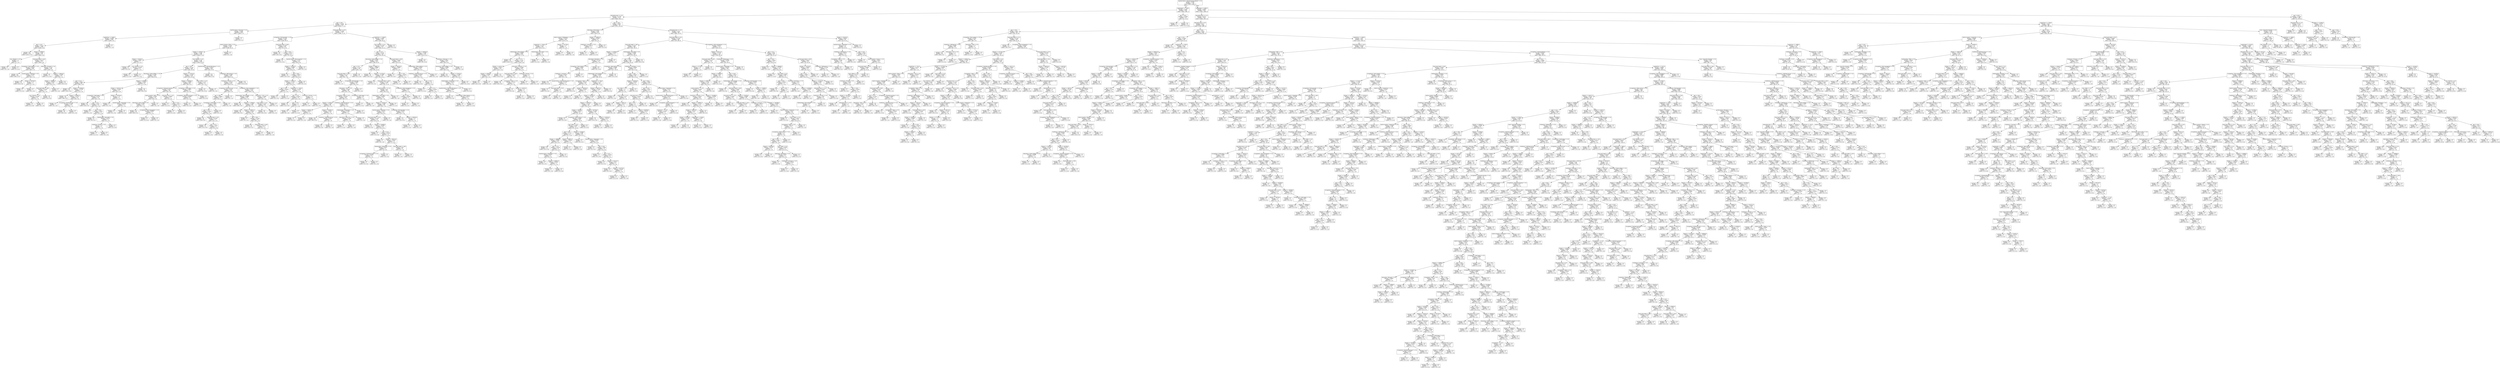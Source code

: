 digraph Tree {
node [shape=box] ;
0 [label="marital-status= Married-spouse-absent <= 0.5\nentropy = 0.7967\nsamples = 7728\nvalue = [5873, 1854, 1]"] ;
1 [label="capital-gain <= 7139.5\nentropy = 0.3461\nsamples = 4191\nvalue = [3922, 268, 1]"] ;
0 -> 1 [labeldistance=2.5, labelangle=45, headlabel="True"] ;
2 [label="education-num <= 12.5\nentropy = 0.2784\nsamples = 4115\nvalue = [3919, 195, 1]"] ;
1 -> 2 ;
3 [label="age <= 29.5\nentropy = 0.1628\nsamples = 3323\nvalue = [3245, 77, 1]"] ;
2 -> 3 ;
4 [label="marital-status= Divorced <= 0.5\nentropy = 0.0383\nsamples = 1586\nvalue = [1580, 5, 1]"] ;
3 -> 4 ;
5 [label="capital-loss <= 2408.5\nentropy = 0.0308\nsamples = 1585\nvalue = [1580, 5, 0]"] ;
4 -> 5 ;
6 [label="age <= 23.5\nentropy = 0.0254\nsamples = 1584\nvalue = [1580, 4, 0]"] ;
5 -> 6 ;
7 [label="entropy = 0.0\nsamples = 1011\nvalue = [1011, 0, 0]"] ;
6 -> 7 ;
8 [label="fnlwgt <= 23689.0\nentropy = 0.06\nsamples = 573\nvalue = [569, 4, 0]"] ;
6 -> 8 ;
9 [label="sex= Female <= 0.5\nentropy = 1.0\nsamples = 2\nvalue = [1, 1, 0]"] ;
8 -> 9 ;
10 [label="entropy = 0.0\nsamples = 1\nvalue = [0, 1, 0]"] ;
9 -> 10 ;
11 [label="entropy = 0.0\nsamples = 1\nvalue = [1, 0, 0]"] ;
9 -> 11 ;
12 [label="hours-per-week <= 44.5\nentropy = 0.0473\nsamples = 571\nvalue = [568, 3, 0]"] ;
8 -> 12 ;
13 [label="occupation= Tech-support <= 0.5\nentropy = 0.0222\nsamples = 463\nvalue = [462, 1, 0]"] ;
12 -> 13 ;
14 [label="entropy = 0.0\nsamples = 442\nvalue = [442, 0, 0]"] ;
13 -> 14 ;
15 [label="marital-status= Widowed <= 0.5\nentropy = 0.2762\nsamples = 21\nvalue = [20, 1, 0]"] ;
13 -> 15 ;
16 [label="entropy = 0.0\nsamples = 19\nvalue = [19, 0, 0]"] ;
15 -> 16 ;
17 [label="fnlwgt <= 200784.0\nentropy = 1.0\nsamples = 2\nvalue = [1, 1, 0]"] ;
15 -> 17 ;
18 [label="entropy = 0.0\nsamples = 1\nvalue = [1, 0, 0]"] ;
17 -> 18 ;
19 [label="entropy = 0.0\nsamples = 1\nvalue = [0, 1, 0]"] ;
17 -> 19 ;
20 [label="education= HS-grad <= 0.5\nentropy = 0.133\nsamples = 108\nvalue = [106, 2, 0]"] ;
12 -> 20 ;
21 [label="entropy = 0.0\nsamples = 71\nvalue = [71, 0, 0]"] ;
20 -> 21 ;
22 [label="fnlwgt <= 190543.5\nentropy = 0.3034\nsamples = 37\nvalue = [35, 2, 0]"] ;
20 -> 22 ;
23 [label="fnlwgt <= 189935.5\nentropy = 0.5033\nsamples = 18\nvalue = [16, 2, 0]"] ;
22 -> 23 ;
24 [label="hours-per-week <= 46.5\nentropy = 0.3228\nsamples = 17\nvalue = [16, 1, 0]"] ;
23 -> 24 ;
25 [label="sex= Female <= 0.5\nentropy = 0.9183\nsamples = 3\nvalue = [2, 1, 0]"] ;
24 -> 25 ;
26 [label="entropy = 0.0\nsamples = 2\nvalue = [2, 0, 0]"] ;
25 -> 26 ;
27 [label="entropy = 0.0\nsamples = 1\nvalue = [0, 1, 0]"] ;
25 -> 27 ;
28 [label="entropy = 0.0\nsamples = 14\nvalue = [14, 0, 0]"] ;
24 -> 28 ;
29 [label="entropy = 0.0\nsamples = 1\nvalue = [0, 1, 0]"] ;
23 -> 29 ;
30 [label="entropy = 0.0\nsamples = 19\nvalue = [19, 0, 0]"] ;
22 -> 30 ;
31 [label="entropy = 0.0\nsamples = 1\nvalue = [0, 1, 0]"] ;
5 -> 31 ;
32 [label="entropy = 0.0\nsamples = 1\nvalue = [0, 0, 1]"] ;
4 -> 32 ;
33 [label="hours-per-week <= 42.5\nentropy = 0.2489\nsamples = 1737\nvalue = [1665, 72, 0]"] ;
3 -> 33 ;
34 [label="occupation= Prof-specialty <= 0.5\nentropy = 0.1762\nsamples = 1362\nvalue = [1326, 36, 0]"] ;
33 -> 34 ;
35 [label="native-country= India <= 0.5\nentropy = 0.1503\nsamples = 1297\nvalue = [1269, 28, 0]"] ;
34 -> 35 ;
36 [label="fnlwgt <= 23426.0\nentropy = 0.1461\nsamples = 1296\nvalue = [1269, 27, 0]"] ;
35 -> 36 ;
37 [label="fnlwgt <= 20105.0\nentropy = 0.8631\nsamples = 7\nvalue = [5, 2, 0]"] ;
36 -> 37 ;
38 [label="entropy = 0.0\nsamples = 4\nvalue = [4, 0, 0]"] ;
37 -> 38 ;
39 [label="sex= Female <= 0.5\nentropy = 0.9183\nsamples = 3\nvalue = [1, 2, 0]"] ;
37 -> 39 ;
40 [label="entropy = 0.0\nsamples = 1\nvalue = [1, 0, 0]"] ;
39 -> 40 ;
41 [label="entropy = 0.0\nsamples = 2\nvalue = [0, 2, 0]"] ;
39 -> 41 ;
42 [label="sex= Female <= 0.5\nentropy = 0.138\nsamples = 1289\nvalue = [1264, 25, 0]"] ;
36 -> 42 ;
43 [label="age <= 50.5\nentropy = 0.2146\nsamples = 469\nvalue = [453, 16, 0]"] ;
42 -> 43 ;
44 [label="education= Some-college <= 0.5\nentropy = 0.1254\nsamples = 349\nvalue = [343, 6, 0]"] ;
43 -> 44 ;
45 [label="age <= 41.5\nentropy = 0.0635\nsamples = 268\nvalue = [266, 2, 0]"] ;
44 -> 45 ;
46 [label="entropy = 0.0\nsamples = 191\nvalue = [191, 0, 0]"] ;
45 -> 46 ;
47 [label="fnlwgt <= 224956.0\nentropy = 0.1738\nsamples = 77\nvalue = [75, 2, 0]"] ;
45 -> 47 ;
48 [label="entropy = 0.0\nsamples = 49\nvalue = [49, 0, 0]"] ;
47 -> 48 ;
49 [label="fnlwgt <= 233367.0\nentropy = 0.3712\nsamples = 28\nvalue = [26, 2, 0]"] ;
47 -> 49 ;
50 [label="entropy = 0.0\nsamples = 1\nvalue = [0, 1, 0]"] ;
49 -> 50 ;
51 [label="occupation= Protective-serv <= 0.5\nentropy = 0.2285\nsamples = 27\nvalue = [26, 1, 0]"] ;
49 -> 51 ;
52 [label="entropy = 0.0\nsamples = 26\nvalue = [26, 0, 0]"] ;
51 -> 52 ;
53 [label="entropy = 0.0\nsamples = 1\nvalue = [0, 1, 0]"] ;
51 -> 53 ;
54 [label="fnlwgt <= 218091.5\nentropy = 0.2838\nsamples = 81\nvalue = [77, 4, 0]"] ;
44 -> 54 ;
55 [label="fnlwgt <= 203101.0\nentropy = 0.4199\nsamples = 47\nvalue = [43, 4, 0]"] ;
54 -> 55 ;
56 [label="occupation= Craft-repair <= 0.5\nentropy = 0.2714\nsamples = 43\nvalue = [41, 2, 0]"] ;
55 -> 56 ;
57 [label="entropy = 0.0\nsamples = 29\nvalue = [29, 0, 0]"] ;
56 -> 57 ;
58 [label="age <= 31.5\nentropy = 0.5917\nsamples = 14\nvalue = [12, 2, 0]"] ;
56 -> 58 ;
59 [label="entropy = 0.0\nsamples = 1\nvalue = [0, 1, 0]"] ;
58 -> 59 ;
60 [label="age <= 39.5\nentropy = 0.3912\nsamples = 13\nvalue = [12, 1, 0]"] ;
58 -> 60 ;
61 [label="entropy = 0.0\nsamples = 9\nvalue = [9, 0, 0]"] ;
60 -> 61 ;
62 [label="relationship= Own-child <= 0.5\nentropy = 0.8113\nsamples = 4\nvalue = [3, 1, 0]"] ;
60 -> 62 ;
63 [label="workclass= Private <= 0.5\nentropy = 1.0\nsamples = 2\nvalue = [1, 1, 0]"] ;
62 -> 63 ;
64 [label="entropy = 0.0\nsamples = 1\nvalue = [1, 0, 0]"] ;
63 -> 64 ;
65 [label="entropy = 0.0\nsamples = 1\nvalue = [0, 1, 0]"] ;
63 -> 65 ;
66 [label="entropy = 0.0\nsamples = 2\nvalue = [2, 0, 0]"] ;
62 -> 66 ;
67 [label="fnlwgt <= 207619.5\nentropy = 1.0\nsamples = 4\nvalue = [2, 2, 0]"] ;
55 -> 67 ;
68 [label="entropy = 0.0\nsamples = 1\nvalue = [0, 1, 0]"] ;
67 -> 68 ;
69 [label="marital-status= Separated <= 0.5\nentropy = 0.9183\nsamples = 3\nvalue = [2, 1, 0]"] ;
67 -> 69 ;
70 [label="entropy = 0.0\nsamples = 1\nvalue = [0, 1, 0]"] ;
69 -> 70 ;
71 [label="entropy = 0.0\nsamples = 2\nvalue = [2, 0, 0]"] ;
69 -> 71 ;
72 [label="entropy = 0.0\nsamples = 34\nvalue = [34, 0, 0]"] ;
54 -> 72 ;
73 [label="fnlwgt <= 174210.5\nentropy = 0.4138\nsamples = 120\nvalue = [110, 10, 0]"] ;
43 -> 73 ;
74 [label="fnlwgt <= 162862.5\nentropy = 0.5639\nsamples = 68\nvalue = [59, 9, 0]"] ;
73 -> 74 ;
75 [label="occupation= Transport-moving <= 0.5\nentropy = 0.4187\nsamples = 59\nvalue = [54, 5, 0]"] ;
74 -> 75 ;
76 [label="native-country= Italy <= 0.5\nentropy = 0.2352\nsamples = 52\nvalue = [50, 2, 0]"] ;
75 -> 76 ;
77 [label="education= Assoc-acdm <= 0.5\nentropy = 0.1392\nsamples = 51\nvalue = [50, 1, 0]"] ;
76 -> 77 ;
78 [label="entropy = 0.0\nsamples = 48\nvalue = [48, 0, 0]"] ;
77 -> 78 ;
79 [label="occupation= Exec-managerial <= 0.5\nentropy = 0.9183\nsamples = 3\nvalue = [2, 1, 0]"] ;
77 -> 79 ;
80 [label="entropy = 0.0\nsamples = 2\nvalue = [2, 0, 0]"] ;
79 -> 80 ;
81 [label="entropy = 0.0\nsamples = 1\nvalue = [0, 1, 0]"] ;
79 -> 81 ;
82 [label="entropy = 0.0\nsamples = 1\nvalue = [0, 1, 0]"] ;
76 -> 82 ;
83 [label="education-num <= 6.5\nentropy = 0.9852\nsamples = 7\nvalue = [4, 3, 0]"] ;
75 -> 83 ;
84 [label="entropy = 0.0\nsamples = 3\nvalue = [3, 0, 0]"] ;
83 -> 84 ;
85 [label="age <= 52.5\nentropy = 0.8113\nsamples = 4\nvalue = [1, 3, 0]"] ;
83 -> 85 ;
86 [label="entropy = 0.0\nsamples = 1\nvalue = [1, 0, 0]"] ;
85 -> 86 ;
87 [label="entropy = 0.0\nsamples = 3\nvalue = [0, 3, 0]"] ;
85 -> 87 ;
88 [label="occupation= Craft-repair <= 0.5\nentropy = 0.9911\nsamples = 9\nvalue = [5, 4, 0]"] ;
74 -> 88 ;
89 [label="occupation= Machine-op-inspct <= 0.5\nentropy = 0.9183\nsamples = 6\nvalue = [2, 4, 0]"] ;
88 -> 89 ;
90 [label="entropy = 0.0\nsamples = 4\nvalue = [0, 4, 0]"] ;
89 -> 90 ;
91 [label="entropy = 0.0\nsamples = 2\nvalue = [2, 0, 0]"] ;
89 -> 91 ;
92 [label="entropy = 0.0\nsamples = 3\nvalue = [3, 0, 0]"] ;
88 -> 92 ;
93 [label="race= Other <= 0.5\nentropy = 0.1371\nsamples = 52\nvalue = [51, 1, 0]"] ;
73 -> 93 ;
94 [label="entropy = 0.0\nsamples = 51\nvalue = [51, 0, 0]"] ;
93 -> 94 ;
95 [label="entropy = 0.0\nsamples = 1\nvalue = [0, 1, 0]"] ;
93 -> 95 ;
96 [label="marital-status= Married-AF-spouse <= 0.5\nentropy = 0.0872\nsamples = 820\nvalue = [811, 9, 0]"] ;
42 -> 96 ;
97 [label="entropy = 0.0\nsamples = 453\nvalue = [453, 0, 0]"] ;
96 -> 97 ;
98 [label="occupation= Adm-clerical <= 0.5\nentropy = 0.1661\nsamples = 367\nvalue = [358, 9, 0]"] ;
96 -> 98 ;
99 [label="workclass= Private <= 0.5\nentropy = 0.2293\nsamples = 242\nvalue = [233, 9, 0]"] ;
98 -> 99 ;
100 [label="occupation= Protective-serv <= 0.5\nentropy = 0.4237\nsamples = 58\nvalue = [53, 5, 0]"] ;
99 -> 100 ;
101 [label="age <= 68.5\nentropy = 0.3666\nsamples = 57\nvalue = [53, 4, 0]"] ;
100 -> 101 ;
102 [label="occupation= Craft-repair <= 0.5\nentropy = 0.3014\nsamples = 56\nvalue = [53, 3, 0]"] ;
101 -> 102 ;
103 [label="age <= 54.5\nentropy = 0.2254\nsamples = 55\nvalue = [53, 2, 0]"] ;
102 -> 103 ;
104 [label="entropy = 0.0\nsamples = 38\nvalue = [38, 0, 0]"] ;
103 -> 104 ;
105 [label="education-num <= 9.5\nentropy = 0.5226\nsamples = 17\nvalue = [15, 2, 0]"] ;
103 -> 105 ;
106 [label="entropy = 0.0\nsamples = 12\nvalue = [12, 0, 0]"] ;
105 -> 106 ;
107 [label="age <= 61.5\nentropy = 0.971\nsamples = 5\nvalue = [3, 2, 0]"] ;
105 -> 107 ;
108 [label="entropy = 0.0\nsamples = 2\nvalue = [0, 2, 0]"] ;
107 -> 108 ;
109 [label="entropy = 0.0\nsamples = 3\nvalue = [3, 0, 0]"] ;
107 -> 109 ;
110 [label="entropy = 0.0\nsamples = 1\nvalue = [0, 1, 0]"] ;
102 -> 110 ;
111 [label="entropy = 0.0\nsamples = 1\nvalue = [0, 1, 0]"] ;
101 -> 111 ;
112 [label="entropy = 0.0\nsamples = 1\nvalue = [0, 1, 0]"] ;
100 -> 112 ;
113 [label="occupation= Exec-managerial <= 0.5\nentropy = 0.1511\nsamples = 184\nvalue = [180, 4, 0]"] ;
99 -> 113 ;
114 [label="relationship= Not-in-family <= 0.5\nentropy = 0.0984\nsamples = 157\nvalue = [155, 2, 0]"] ;
113 -> 114 ;
115 [label="entropy = 0.0\nsamples = 88\nvalue = [88, 0, 0]"] ;
114 -> 115 ;
116 [label="fnlwgt <= 179568.5\nentropy = 0.1893\nsamples = 69\nvalue = [67, 2, 0]"] ;
114 -> 116 ;
117 [label="entropy = 0.0\nsamples = 39\nvalue = [39, 0, 0]"] ;
116 -> 117 ;
118 [label="fnlwgt <= 184671.5\nentropy = 0.3534\nsamples = 30\nvalue = [28, 2, 0]"] ;
116 -> 118 ;
119 [label="entropy = 0.0\nsamples = 1\nvalue = [0, 1, 0]"] ;
118 -> 119 ;
120 [label="age <= 56.5\nentropy = 0.2164\nsamples = 29\nvalue = [28, 1, 0]"] ;
118 -> 120 ;
121 [label="entropy = 0.0\nsamples = 25\nvalue = [25, 0, 0]"] ;
120 -> 121 ;
122 [label="hours-per-week <= 36.5\nentropy = 0.8113\nsamples = 4\nvalue = [3, 1, 0]"] ;
120 -> 122 ;
123 [label="entropy = 0.0\nsamples = 3\nvalue = [3, 0, 0]"] ;
122 -> 123 ;
124 [label="entropy = 0.0\nsamples = 1\nvalue = [0, 1, 0]"] ;
122 -> 124 ;
125 [label="education= 11th <= 0.5\nentropy = 0.3809\nsamples = 27\nvalue = [25, 2, 0]"] ;
113 -> 125 ;
126 [label="race= Black <= 0.5\nentropy = 0.2352\nsamples = 26\nvalue = [25, 1, 0]"] ;
125 -> 126 ;
127 [label="entropy = 0.0\nsamples = 25\nvalue = [25, 0, 0]"] ;
126 -> 127 ;
128 [label="entropy = 0.0\nsamples = 1\nvalue = [0, 1, 0]"] ;
126 -> 128 ;
129 [label="entropy = 0.0\nsamples = 1\nvalue = [0, 1, 0]"] ;
125 -> 129 ;
130 [label="entropy = 0.0\nsamples = 125\nvalue = [125, 0, 0]"] ;
98 -> 130 ;
131 [label="entropy = 0.0\nsamples = 1\nvalue = [0, 1, 0]"] ;
35 -> 131 ;
132 [label="hours-per-week <= 39.0\nentropy = 0.5381\nsamples = 65\nvalue = [57, 8, 0]"] ;
34 -> 132 ;
133 [label="entropy = 0.0\nsamples = 20\nvalue = [20, 0, 0]"] ;
132 -> 133 ;
134 [label="age <= 34.5\nentropy = 0.6752\nsamples = 45\nvalue = [37, 8, 0]"] ;
132 -> 134 ;
135 [label="entropy = 0.0\nsamples = 11\nvalue = [11, 0, 0]"] ;
134 -> 135 ;
136 [label="marital-status= Never-married <= 0.5\nentropy = 0.7871\nsamples = 34\nvalue = [26, 8, 0]"] ;
134 -> 136 ;
137 [label="fnlwgt <= 150192.5\nentropy = 0.6962\nsamples = 32\nvalue = [26, 6, 0]"] ;
136 -> 137 ;
138 [label="entropy = 0.0\nsamples = 10\nvalue = [10, 0, 0]"] ;
137 -> 138 ;
139 [label="age <= 59.0\nentropy = 0.8454\nsamples = 22\nvalue = [16, 6, 0]"] ;
137 -> 139 ;
140 [label="fnlwgt <= 176291.5\nentropy = 0.7219\nsamples = 20\nvalue = [16, 4, 0]"] ;
139 -> 140 ;
141 [label="age <= 42.5\nentropy = 0.9183\nsamples = 3\nvalue = [1, 2, 0]"] ;
140 -> 141 ;
142 [label="entropy = 0.0\nsamples = 2\nvalue = [0, 2, 0]"] ;
141 -> 142 ;
143 [label="entropy = 0.0\nsamples = 1\nvalue = [1, 0, 0]"] ;
141 -> 143 ;
144 [label="capital-loss <= 1452.0\nentropy = 0.5226\nsamples = 17\nvalue = [15, 2, 0]"] ;
140 -> 144 ;
145 [label="age <= 51.0\nentropy = 0.3534\nsamples = 15\nvalue = [14, 1, 0]"] ;
144 -> 145 ;
146 [label="entropy = 0.0\nsamples = 13\nvalue = [13, 0, 0]"] ;
145 -> 146 ;
147 [label="age <= 55.0\nentropy = 1.0\nsamples = 2\nvalue = [1, 1, 0]"] ;
145 -> 147 ;
148 [label="entropy = 0.0\nsamples = 1\nvalue = [0, 1, 0]"] ;
147 -> 148 ;
149 [label="entropy = 0.0\nsamples = 1\nvalue = [1, 0, 0]"] ;
147 -> 149 ;
150 [label="workclass= Private <= 0.5\nentropy = 1.0\nsamples = 2\nvalue = [1, 1, 0]"] ;
144 -> 150 ;
151 [label="entropy = 0.0\nsamples = 1\nvalue = [1, 0, 0]"] ;
150 -> 151 ;
152 [label="entropy = 0.0\nsamples = 1\nvalue = [0, 1, 0]"] ;
150 -> 152 ;
153 [label="entropy = 0.0\nsamples = 2\nvalue = [0, 2, 0]"] ;
139 -> 153 ;
154 [label="entropy = 0.0\nsamples = 2\nvalue = [0, 2, 0]"] ;
136 -> 154 ;
155 [label="capital-loss <= 2449.0\nentropy = 0.4562\nsamples = 375\nvalue = [339, 36, 0]"] ;
33 -> 155 ;
156 [label="sex= Female <= 0.5\nentropy = 0.4238\nsamples = 371\nvalue = [339, 32, 0]"] ;
155 -> 156 ;
157 [label="age <= 51.5\nentropy = 0.5169\nsamples = 242\nvalue = [214, 28, 0]"] ;
156 -> 157 ;
158 [label="education= Some-college <= 0.5\nentropy = 0.4451\nsamples = 216\nvalue = [196, 20, 0]"] ;
157 -> 158 ;
159 [label="age <= 37.5\nentropy = 0.279\nsamples = 145\nvalue = [138, 7, 0]"] ;
158 -> 159 ;
160 [label="hours-per-week <= 43.5\nentropy = 0.3712\nsamples = 98\nvalue = [91, 7, 0]"] ;
159 -> 160 ;
161 [label="entropy = 0.0\nsamples = 1\nvalue = [0, 1, 0]"] ;
160 -> 161 ;
162 [label="occupation= Prof-specialty <= 0.5\nentropy = 0.3348\nsamples = 97\nvalue = [91, 6, 0]"] ;
160 -> 162 ;
163 [label="education= 12th <= 0.5\nentropy = 0.2952\nsamples = 96\nvalue = [91, 5, 0]"] ;
162 -> 163 ;
164 [label="occupation= Sales <= 0.5\nentropy = 0.2539\nsamples = 94\nvalue = [90, 4, 0]"] ;
163 -> 164 ;
165 [label="fnlwgt <= 31634.0\nentropy = 0.1687\nsamples = 80\nvalue = [78, 2, 0]"] ;
164 -> 165 ;
166 [label="fnlwgt <= 30040.5\nentropy = 0.8113\nsamples = 4\nvalue = [3, 1, 0]"] ;
165 -> 166 ;
167 [label="entropy = 0.0\nsamples = 3\nvalue = [3, 0, 0]"] ;
166 -> 167 ;
168 [label="entropy = 0.0\nsamples = 1\nvalue = [0, 1, 0]"] ;
166 -> 168 ;
169 [label="fnlwgt <= 344081.5\nentropy = 0.1011\nsamples = 76\nvalue = [75, 1, 0]"] ;
165 -> 169 ;
170 [label="entropy = 0.0\nsamples = 69\nvalue = [69, 0, 0]"] ;
169 -> 170 ;
171 [label="workclass= Self-emp-not-inc <= 0.5\nentropy = 0.5917\nsamples = 7\nvalue = [6, 1, 0]"] ;
169 -> 171 ;
172 [label="entropy = 0.0\nsamples = 6\nvalue = [6, 0, 0]"] ;
171 -> 172 ;
173 [label="entropy = 0.0\nsamples = 1\nvalue = [0, 1, 0]"] ;
171 -> 173 ;
174 [label="workclass= Self-emp-not-inc <= 0.5\nentropy = 0.5917\nsamples = 14\nvalue = [12, 2, 0]"] ;
164 -> 174 ;
175 [label="relationship= Unmarried <= 0.5\nentropy = 0.7642\nsamples = 9\nvalue = [7, 2, 0]"] ;
174 -> 175 ;
176 [label="education= Assoc-voc <= 0.5\nentropy = 0.5436\nsamples = 8\nvalue = [7, 1, 0]"] ;
175 -> 176 ;
177 [label="entropy = 0.0\nsamples = 7\nvalue = [7, 0, 0]"] ;
176 -> 177 ;
178 [label="entropy = 0.0\nsamples = 1\nvalue = [0, 1, 0]"] ;
176 -> 178 ;
179 [label="entropy = 0.0\nsamples = 1\nvalue = [0, 1, 0]"] ;
175 -> 179 ;
180 [label="entropy = 0.0\nsamples = 5\nvalue = [5, 0, 0]"] ;
174 -> 180 ;
181 [label="occupation= Craft-repair <= 0.5\nentropy = 1.0\nsamples = 2\nvalue = [1, 1, 0]"] ;
163 -> 181 ;
182 [label="entropy = 0.0\nsamples = 1\nvalue = [1, 0, 0]"] ;
181 -> 182 ;
183 [label="entropy = 0.0\nsamples = 1\nvalue = [0, 1, 0]"] ;
181 -> 183 ;
184 [label="entropy = 0.0\nsamples = 1\nvalue = [0, 1, 0]"] ;
162 -> 184 ;
185 [label="entropy = 0.0\nsamples = 47\nvalue = [47, 0, 0]"] ;
159 -> 185 ;
186 [label="fnlwgt <= 98807.0\nentropy = 0.6868\nsamples = 71\nvalue = [58, 13, 0]"] ;
158 -> 186 ;
187 [label="entropy = 0.0\nsamples = 16\nvalue = [16, 0, 0]"] ;
186 -> 187 ;
188 [label="fnlwgt <= 121703.0\nentropy = 0.7889\nsamples = 55\nvalue = [42, 13, 0]"] ;
186 -> 188 ;
189 [label="entropy = 0.0\nsamples = 2\nvalue = [0, 2, 0]"] ;
188 -> 189 ;
190 [label="hours-per-week <= 63.5\nentropy = 0.7368\nsamples = 53\nvalue = [42, 11, 0]"] ;
188 -> 190 ;
191 [label="native-country=  <= 0.5\nentropy = 0.65\nsamples = 48\nvalue = [40, 8, 0]"] ;
190 -> 191 ;
192 [label="relationship= Own-child <= 0.5\nentropy = 0.6072\nsamples = 47\nvalue = [40, 7, 0]"] ;
191 -> 192 ;
193 [label="fnlwgt <= 230182.5\nentropy = 0.669\nsamples = 40\nvalue = [33, 7, 0]"] ;
192 -> 193 ;
194 [label="marital-status= Widowed <= 0.5\nentropy = 0.8113\nsamples = 24\nvalue = [18, 6, 0]"] ;
193 -> 194 ;
195 [label="hours-per-week <= 45.5\nentropy = 0.7554\nsamples = 23\nvalue = [18, 5, 0]"] ;
194 -> 195 ;
196 [label="entropy = 0.0\nsamples = 8\nvalue = [8, 0, 0]"] ;
195 -> 196 ;
197 [label="fnlwgt <= 142868.0\nentropy = 0.9183\nsamples = 15\nvalue = [10, 5, 0]"] ;
195 -> 197 ;
198 [label="entropy = 0.0\nsamples = 3\nvalue = [3, 0, 0]"] ;
197 -> 198 ;
199 [label="age <= 31.5\nentropy = 0.9799\nsamples = 12\nvalue = [7, 5, 0]"] ;
197 -> 199 ;
200 [label="entropy = 0.0\nsamples = 1\nvalue = [0, 1, 0]"] ;
199 -> 200 ;
201 [label="fnlwgt <= 188110.5\nentropy = 0.9457\nsamples = 11\nvalue = [7, 4, 0]"] ;
199 -> 201 ;
202 [label="relationship= Unmarried <= 0.5\nentropy = 0.971\nsamples = 5\nvalue = [2, 3, 0]"] ;
201 -> 202 ;
203 [label="occupation= Protective-serv <= 0.5\nentropy = 0.9183\nsamples = 3\nvalue = [2, 1, 0]"] ;
202 -> 203 ;
204 [label="entropy = 0.0\nsamples = 2\nvalue = [2, 0, 0]"] ;
203 -> 204 ;
205 [label="entropy = 0.0\nsamples = 1\nvalue = [0, 1, 0]"] ;
203 -> 205 ;
206 [label="entropy = 0.0\nsamples = 2\nvalue = [0, 2, 0]"] ;
202 -> 206 ;
207 [label="hours-per-week <= 48.0\nentropy = 0.65\nsamples = 6\nvalue = [5, 1, 0]"] ;
201 -> 207 ;
208 [label="entropy = 0.0\nsamples = 1\nvalue = [0, 1, 0]"] ;
207 -> 208 ;
209 [label="entropy = 0.0\nsamples = 5\nvalue = [5, 0, 0]"] ;
207 -> 209 ;
210 [label="entropy = 0.0\nsamples = 1\nvalue = [0, 1, 0]"] ;
194 -> 210 ;
211 [label="occupation= Prof-specialty <= 0.5\nentropy = 0.3373\nsamples = 16\nvalue = [15, 1, 0]"] ;
193 -> 211 ;
212 [label="entropy = 0.0\nsamples = 14\nvalue = [14, 0, 0]"] ;
211 -> 212 ;
213 [label="fnlwgt <= 358329.0\nentropy = 1.0\nsamples = 2\nvalue = [1, 1, 0]"] ;
211 -> 213 ;
214 [label="entropy = 0.0\nsamples = 1\nvalue = [1, 0, 0]"] ;
213 -> 214 ;
215 [label="entropy = 0.0\nsamples = 1\nvalue = [0, 1, 0]"] ;
213 -> 215 ;
216 [label="entropy = 0.0\nsamples = 7\nvalue = [7, 0, 0]"] ;
192 -> 216 ;
217 [label="entropy = 0.0\nsamples = 1\nvalue = [0, 1, 0]"] ;
191 -> 217 ;
218 [label="occupation= Exec-managerial <= 0.5\nentropy = 0.971\nsamples = 5\nvalue = [2, 3, 0]"] ;
190 -> 218 ;
219 [label="age <= 40.5\nentropy = 0.9183\nsamples = 3\nvalue = [2, 1, 0]"] ;
218 -> 219 ;
220 [label="entropy = 0.0\nsamples = 2\nvalue = [2, 0, 0]"] ;
219 -> 220 ;
221 [label="entropy = 0.0\nsamples = 1\nvalue = [0, 1, 0]"] ;
219 -> 221 ;
222 [label="entropy = 0.0\nsamples = 2\nvalue = [0, 2, 0]"] ;
218 -> 222 ;
223 [label="hours-per-week <= 49.0\nentropy = 0.8905\nsamples = 26\nvalue = [18, 8, 0]"] ;
157 -> 223 ;
224 [label="fnlwgt <= 168128.5\nentropy = 0.8631\nsamples = 7\nvalue = [2, 5, 0]"] ;
223 -> 224 ;
225 [label="entropy = 0.0\nsamples = 4\nvalue = [0, 4, 0]"] ;
224 -> 225 ;
226 [label="age <= 53.5\nentropy = 0.9183\nsamples = 3\nvalue = [2, 1, 0]"] ;
224 -> 226 ;
227 [label="entropy = 0.0\nsamples = 1\nvalue = [0, 1, 0]"] ;
226 -> 227 ;
228 [label="entropy = 0.0\nsamples = 2\nvalue = [2, 0, 0]"] ;
226 -> 228 ;
229 [label="relationship= Other-relative <= 0.5\nentropy = 0.6292\nsamples = 19\nvalue = [16, 3, 0]"] ;
223 -> 229 ;
230 [label="workclass= Self-emp-not-inc <= 0.5\nentropy = 0.5033\nsamples = 18\nvalue = [16, 2, 0]"] ;
229 -> 230 ;
231 [label="entropy = 0.0\nsamples = 14\nvalue = [14, 0, 0]"] ;
230 -> 231 ;
232 [label="age <= 55.0\nentropy = 1.0\nsamples = 4\nvalue = [2, 2, 0]"] ;
230 -> 232 ;
233 [label="entropy = 0.0\nsamples = 1\nvalue = [1, 0, 0]"] ;
232 -> 233 ;
234 [label="age <= 57.5\nentropy = 0.9183\nsamples = 3\nvalue = [1, 2, 0]"] ;
232 -> 234 ;
235 [label="entropy = 0.0\nsamples = 2\nvalue = [0, 2, 0]"] ;
234 -> 235 ;
236 [label="entropy = 0.0\nsamples = 1\nvalue = [1, 0, 0]"] ;
234 -> 236 ;
237 [label="entropy = 0.0\nsamples = 1\nvalue = [0, 1, 0]"] ;
229 -> 237 ;
238 [label="fnlwgt <= 182923.0\nentropy = 0.1994\nsamples = 129\nvalue = [125, 4, 0]"] ;
156 -> 238 ;
239 [label="entropy = 0.0\nsamples = 67\nvalue = [67, 0, 0]"] ;
238 -> 239 ;
240 [label="workclass= State-gov <= 0.5\nentropy = 0.3451\nsamples = 62\nvalue = [58, 4, 0]"] ;
238 -> 240 ;
241 [label="education= Some-college <= 0.5\nentropy = 0.2829\nsamples = 61\nvalue = [58, 3, 0]"] ;
240 -> 241 ;
242 [label="entropy = 0.0\nsamples = 38\nvalue = [38, 0, 0]"] ;
241 -> 242 ;
243 [label="fnlwgt <= 274319.5\nentropy = 0.5586\nsamples = 23\nvalue = [20, 3, 0]"] ;
241 -> 243 ;
244 [label="relationship= Unmarried <= 0.5\nentropy = 0.8113\nsamples = 12\nvalue = [9, 3, 0]"] ;
243 -> 244 ;
245 [label="marital-status= Married-AF-spouse <= 0.5\nentropy = 0.9852\nsamples = 7\nvalue = [4, 3, 0]"] ;
244 -> 245 ;
246 [label="entropy = 0.0\nsamples = 3\nvalue = [3, 0, 0]"] ;
245 -> 246 ;
247 [label="relationship= Other-relative <= 0.5\nentropy = 0.8113\nsamples = 4\nvalue = [1, 3, 0]"] ;
245 -> 247 ;
248 [label="entropy = 0.0\nsamples = 3\nvalue = [0, 3, 0]"] ;
247 -> 248 ;
249 [label="entropy = 0.0\nsamples = 1\nvalue = [1, 0, 0]"] ;
247 -> 249 ;
250 [label="entropy = 0.0\nsamples = 5\nvalue = [5, 0, 0]"] ;
244 -> 250 ;
251 [label="entropy = 0.0\nsamples = 11\nvalue = [11, 0, 0]"] ;
243 -> 251 ;
252 [label="entropy = 0.0\nsamples = 1\nvalue = [0, 1, 0]"] ;
240 -> 252 ;
253 [label="entropy = 0.0\nsamples = 4\nvalue = [0, 4, 0]"] ;
155 -> 253 ;
254 [label="age <= 29.5\nentropy = 0.6073\nsamples = 792\nvalue = [674, 118, 0]"] ;
2 -> 254 ;
255 [label="education= Prof-school <= 0.5\nentropy = 0.1807\nsamples = 293\nvalue = [285, 8, 0]"] ;
254 -> 255 ;
256 [label="native-country= Philippines <= 0.5\nentropy = 0.1278\nsamples = 284\nvalue = [279, 5, 0]"] ;
255 -> 256 ;
257 [label="capital-loss <= 2053.5\nentropy = 0.1074\nsamples = 282\nvalue = [278, 4, 0]"] ;
256 -> 257 ;
258 [label="relationship= Not-in-family <= 0.5\nentropy = 0.0855\nsamples = 280\nvalue = [277, 3, 0]"] ;
257 -> 258 ;
259 [label="entropy = 0.0\nsamples = 119\nvalue = [119, 0, 0]"] ;
258 -> 259 ;
260 [label="age <= 27.5\nentropy = 0.1337\nsamples = 161\nvalue = [158, 3, 0]"] ;
258 -> 260 ;
261 [label="fnlwgt <= 41011.0\nentropy = 0.0672\nsamples = 125\nvalue = [124, 1, 0]"] ;
260 -> 261 ;
262 [label="fnlwgt <= 40265.0\nentropy = 0.4395\nsamples = 11\nvalue = [10, 1, 0]"] ;
261 -> 262 ;
263 [label="entropy = 0.0\nsamples = 10\nvalue = [10, 0, 0]"] ;
262 -> 263 ;
264 [label="entropy = 0.0\nsamples = 1\nvalue = [0, 1, 0]"] ;
262 -> 264 ;
265 [label="entropy = 0.0\nsamples = 114\nvalue = [114, 0, 0]"] ;
261 -> 265 ;
266 [label="education= Masters <= 0.5\nentropy = 0.3095\nsamples = 36\nvalue = [34, 2, 0]"] ;
260 -> 266 ;
267 [label="hours-per-week <= 49.0\nentropy = 0.1914\nsamples = 34\nvalue = [33, 1, 0]"] ;
266 -> 267 ;
268 [label="entropy = 0.0\nsamples = 29\nvalue = [29, 0, 0]"] ;
267 -> 268 ;
269 [label="occupation= Sales <= 0.5\nentropy = 0.7219\nsamples = 5\nvalue = [4, 1, 0]"] ;
267 -> 269 ;
270 [label="entropy = 0.0\nsamples = 3\nvalue = [3, 0, 0]"] ;
269 -> 270 ;
271 [label="fnlwgt <= 142070.5\nentropy = 1.0\nsamples = 2\nvalue = [1, 1, 0]"] ;
269 -> 271 ;
272 [label="entropy = 0.0\nsamples = 1\nvalue = [1, 0, 0]"] ;
271 -> 272 ;
273 [label="entropy = 0.0\nsamples = 1\nvalue = [0, 1, 0]"] ;
271 -> 273 ;
274 [label="workclass= Private <= 0.5\nentropy = 1.0\nsamples = 2\nvalue = [1, 1, 0]"] ;
266 -> 274 ;
275 [label="entropy = 0.0\nsamples = 1\nvalue = [1, 0, 0]"] ;
274 -> 275 ;
276 [label="entropy = 0.0\nsamples = 1\nvalue = [0, 1, 0]"] ;
274 -> 276 ;
277 [label="relationship= Own-child <= 0.5\nentropy = 1.0\nsamples = 2\nvalue = [1, 1, 0]"] ;
257 -> 277 ;
278 [label="entropy = 0.0\nsamples = 1\nvalue = [1, 0, 0]"] ;
277 -> 278 ;
279 [label="entropy = 0.0\nsamples = 1\nvalue = [0, 1, 0]"] ;
277 -> 279 ;
280 [label="fnlwgt <= 131729.5\nentropy = 1.0\nsamples = 2\nvalue = [1, 1, 0]"] ;
256 -> 280 ;
281 [label="entropy = 0.0\nsamples = 1\nvalue = [1, 0, 0]"] ;
280 -> 281 ;
282 [label="entropy = 0.0\nsamples = 1\nvalue = [0, 1, 0]"] ;
280 -> 282 ;
283 [label="fnlwgt <= 159923.0\nentropy = 0.9183\nsamples = 9\nvalue = [6, 3, 0]"] ;
255 -> 283 ;
284 [label="workclass= Local-gov <= 0.5\nentropy = 0.8113\nsamples = 4\nvalue = [1, 3, 0]"] ;
283 -> 284 ;
285 [label="entropy = 0.0\nsamples = 3\nvalue = [0, 3, 0]"] ;
284 -> 285 ;
286 [label="entropy = 0.0\nsamples = 1\nvalue = [1, 0, 0]"] ;
284 -> 286 ;
287 [label="entropy = 0.0\nsamples = 5\nvalue = [5, 0, 0]"] ;
283 -> 287 ;
288 [label="education-num <= 14.5\nentropy = 0.761\nsamples = 499\nvalue = [389, 110, 0]"] ;
254 -> 288 ;
289 [label="hours-per-week <= 42.5\nentropy = 0.7033\nsamples = 461\nvalue = [373, 88, 0]"] ;
288 -> 289 ;
290 [label="hours-per-week <= 39.5\nentropy = 0.5497\nsamples = 283\nvalue = [247, 36, 0]"] ;
289 -> 290 ;
291 [label="fnlwgt <= 414856.0\nentropy = 0.2375\nsamples = 77\nvalue = [74, 3, 0]"] ;
290 -> 291 ;
292 [label="education= Bachelors <= 0.5\nentropy = 0.1756\nsamples = 76\nvalue = [74, 2, 0]"] ;
291 -> 292 ;
293 [label="occupation= Tech-support <= 0.5\nentropy = 0.3621\nsamples = 29\nvalue = [27, 2, 0]"] ;
292 -> 293 ;
294 [label="workclass= Local-gov <= 0.5\nentropy = 0.2223\nsamples = 28\nvalue = [27, 1, 0]"] ;
293 -> 294 ;
295 [label="entropy = 0.0\nsamples = 23\nvalue = [23, 0, 0]"] ;
294 -> 295 ;
296 [label="marital-status= Married-AF-spouse <= 0.5\nentropy = 0.7219\nsamples = 5\nvalue = [4, 1, 0]"] ;
294 -> 296 ;
297 [label="entropy = 0.0\nsamples = 3\nvalue = [3, 0, 0]"] ;
296 -> 297 ;
298 [label="hours-per-week <= 32.5\nentropy = 1.0\nsamples = 2\nvalue = [1, 1, 0]"] ;
296 -> 298 ;
299 [label="entropy = 0.0\nsamples = 1\nvalue = [1, 0, 0]"] ;
298 -> 299 ;
300 [label="entropy = 0.0\nsamples = 1\nvalue = [0, 1, 0]"] ;
298 -> 300 ;
301 [label="entropy = 0.0\nsamples = 1\nvalue = [0, 1, 0]"] ;
293 -> 301 ;
302 [label="entropy = 0.0\nsamples = 47\nvalue = [47, 0, 0]"] ;
292 -> 302 ;
303 [label="entropy = 0.0\nsamples = 1\nvalue = [0, 1, 0]"] ;
291 -> 303 ;
304 [label="relationship= Own-child <= 0.5\nentropy = 0.6348\nsamples = 206\nvalue = [173, 33, 0]"] ;
290 -> 304 ;
305 [label="age <= 46.5\nentropy = 0.683\nsamples = 182\nvalue = [149, 33, 0]"] ;
304 -> 305 ;
306 [label="occupation= Adm-clerical <= 0.5\nentropy = 0.5665\nsamples = 135\nvalue = [117, 18, 0]"] ;
305 -> 306 ;
307 [label="relationship= Not-in-family <= 0.5\nentropy = 0.6292\nsamples = 114\nvalue = [96, 18, 0]"] ;
306 -> 307 ;
308 [label="occupation= Sales <= 0.5\nentropy = 0.2223\nsamples = 28\nvalue = [27, 1, 0]"] ;
307 -> 308 ;
309 [label="entropy = 0.0\nsamples = 25\nvalue = [25, 0, 0]"] ;
308 -> 309 ;
310 [label="fnlwgt <= 292016.5\nentropy = 0.9183\nsamples = 3\nvalue = [2, 1, 0]"] ;
308 -> 310 ;
311 [label="entropy = 0.0\nsamples = 2\nvalue = [2, 0, 0]"] ;
310 -> 311 ;
312 [label="entropy = 0.0\nsamples = 1\nvalue = [0, 1, 0]"] ;
310 -> 312 ;
313 [label="capital-loss <= 704.0\nentropy = 0.7173\nsamples = 86\nvalue = [69, 17, 0]"] ;
307 -> 313 ;
314 [label="fnlwgt <= 346275.5\nentropy = 0.7616\nsamples = 77\nvalue = [60, 17, 0]"] ;
313 -> 314 ;
315 [label="fnlwgt <= 342292.5\nentropy = 0.7941\nsamples = 71\nvalue = [54, 17, 0]"] ;
314 -> 315 ;
316 [label="fnlwgt <= 216970.0\nentropy = 0.7554\nsamples = 69\nvalue = [54, 15, 0]"] ;
315 -> 316 ;
317 [label="fnlwgt <= 64258.0\nentropy = 0.8479\nsamples = 51\nvalue = [37, 14, 0]"] ;
316 -> 317 ;
318 [label="entropy = 0.0\nsamples = 5\nvalue = [5, 0, 0]"] ;
317 -> 318 ;
319 [label="occupation= Other-service <= 0.5\nentropy = 0.8865\nsamples = 46\nvalue = [32, 14, 0]"] ;
317 -> 319 ;
320 [label="sex= Male <= 0.5\nentropy = 0.9262\nsamples = 41\nvalue = [27, 14, 0]"] ;
319 -> 320 ;
321 [label="age <= 44.5\nentropy = 0.7732\nsamples = 22\nvalue = [17, 5, 0]"] ;
320 -> 321 ;
322 [label="fnlwgt <= 166684.5\nentropy = 0.6292\nsamples = 19\nvalue = [16, 3, 0]"] ;
321 -> 322 ;
323 [label="entropy = 0.0\nsamples = 10\nvalue = [10, 0, 0]"] ;
322 -> 323 ;
324 [label="age <= 37.0\nentropy = 0.9183\nsamples = 9\nvalue = [6, 3, 0]"] ;
322 -> 324 ;
325 [label="marital-status= Separated <= 0.5\nentropy = 0.971\nsamples = 5\nvalue = [2, 3, 0]"] ;
324 -> 325 ;
326 [label="entropy = 0.0\nsamples = 2\nvalue = [0, 2, 0]"] ;
325 -> 326 ;
327 [label="fnlwgt <= 180097.0\nentropy = 0.9183\nsamples = 3\nvalue = [2, 1, 0]"] ;
325 -> 327 ;
328 [label="entropy = 0.0\nsamples = 1\nvalue = [0, 1, 0]"] ;
327 -> 328 ;
329 [label="entropy = 0.0\nsamples = 2\nvalue = [2, 0, 0]"] ;
327 -> 329 ;
330 [label="entropy = 0.0\nsamples = 4\nvalue = [4, 0, 0]"] ;
324 -> 330 ;
331 [label="fnlwgt <= 96951.0\nentropy = 0.9183\nsamples = 3\nvalue = [1, 2, 0]"] ;
321 -> 331 ;
332 [label="entropy = 0.0\nsamples = 1\nvalue = [1, 0, 0]"] ;
331 -> 332 ;
333 [label="entropy = 0.0\nsamples = 2\nvalue = [0, 2, 0]"] ;
331 -> 333 ;
334 [label="fnlwgt <= 122584.5\nentropy = 0.998\nsamples = 19\nvalue = [10, 9, 0]"] ;
320 -> 334 ;
335 [label="entropy = 0.0\nsamples = 4\nvalue = [0, 4, 0]"] ;
334 -> 335 ;
336 [label="marital-status= Separated <= 0.5\nentropy = 0.9183\nsamples = 15\nvalue = [10, 5, 0]"] ;
334 -> 336 ;
337 [label="entropy = 0.0\nsamples = 4\nvalue = [4, 0, 0]"] ;
336 -> 337 ;
338 [label="age <= 35.0\nentropy = 0.994\nsamples = 11\nvalue = [6, 5, 0]"] ;
336 -> 338 ;
339 [label="entropy = 0.0\nsamples = 2\nvalue = [0, 2, 0]"] ;
338 -> 339 ;
340 [label="age <= 41.5\nentropy = 0.9183\nsamples = 9\nvalue = [6, 3, 0]"] ;
338 -> 340 ;
341 [label="entropy = 0.0\nsamples = 4\nvalue = [4, 0, 0]"] ;
340 -> 341 ;
342 [label="fnlwgt <= 181157.5\nentropy = 0.971\nsamples = 5\nvalue = [2, 3, 0]"] ;
340 -> 342 ;
343 [label="entropy = 0.0\nsamples = 2\nvalue = [0, 2, 0]"] ;
342 -> 343 ;
344 [label="fnlwgt <= 201378.0\nentropy = 0.9183\nsamples = 3\nvalue = [2, 1, 0]"] ;
342 -> 344 ;
345 [label="entropy = 0.0\nsamples = 2\nvalue = [2, 0, 0]"] ;
344 -> 345 ;
346 [label="entropy = 0.0\nsamples = 1\nvalue = [0, 1, 0]"] ;
344 -> 346 ;
347 [label="entropy = 0.0\nsamples = 5\nvalue = [5, 0, 0]"] ;
319 -> 347 ;
348 [label="fnlwgt <= 297703.5\nentropy = 0.3095\nsamples = 18\nvalue = [17, 1, 0]"] ;
316 -> 348 ;
349 [label="entropy = 0.0\nsamples = 14\nvalue = [14, 0, 0]"] ;
348 -> 349 ;
350 [label="fnlwgt <= 318244.0\nentropy = 0.8113\nsamples = 4\nvalue = [3, 1, 0]"] ;
348 -> 350 ;
351 [label="entropy = 0.0\nsamples = 1\nvalue = [0, 1, 0]"] ;
350 -> 351 ;
352 [label="entropy = 0.0\nsamples = 3\nvalue = [3, 0, 0]"] ;
350 -> 352 ;
353 [label="entropy = 0.0\nsamples = 2\nvalue = [0, 2, 0]"] ;
315 -> 353 ;
354 [label="entropy = 0.0\nsamples = 6\nvalue = [6, 0, 0]"] ;
314 -> 354 ;
355 [label="entropy = 0.0\nsamples = 9\nvalue = [9, 0, 0]"] ;
313 -> 355 ;
356 [label="entropy = 0.0\nsamples = 21\nvalue = [21, 0, 0]"] ;
306 -> 356 ;
357 [label="workclass= Local-gov <= 0.5\nentropy = 0.9035\nsamples = 47\nvalue = [32, 15, 0]"] ;
305 -> 357 ;
358 [label="age <= 48.5\nentropy = 0.9544\nsamples = 40\nvalue = [25, 15, 0]"] ;
357 -> 358 ;
359 [label="fnlwgt <= 163534.0\nentropy = 0.9183\nsamples = 9\nvalue = [3, 6, 0]"] ;
358 -> 359 ;
360 [label="sex= Male <= 0.5\nentropy = 1.0\nsamples = 6\nvalue = [3, 3, 0]"] ;
359 -> 360 ;
361 [label="entropy = 0.0\nsamples = 1\nvalue = [0, 1, 0]"] ;
360 -> 361 ;
362 [label="race= White <= 0.5\nentropy = 0.971\nsamples = 5\nvalue = [3, 2, 0]"] ;
360 -> 362 ;
363 [label="entropy = 0.0\nsamples = 1\nvalue = [0, 1, 0]"] ;
362 -> 363 ;
364 [label="fnlwgt <= 53971.0\nentropy = 0.8113\nsamples = 4\nvalue = [3, 1, 0]"] ;
362 -> 364 ;
365 [label="entropy = 0.0\nsamples = 1\nvalue = [0, 1, 0]"] ;
364 -> 365 ;
366 [label="entropy = 0.0\nsamples = 3\nvalue = [3, 0, 0]"] ;
364 -> 366 ;
367 [label="entropy = 0.0\nsamples = 3\nvalue = [0, 3, 0]"] ;
359 -> 367 ;
368 [label="age <= 60.5\nentropy = 0.8691\nsamples = 31\nvalue = [22, 9, 0]"] ;
358 -> 368 ;
369 [label="age <= 54.5\nentropy = 0.5917\nsamples = 21\nvalue = [18, 3, 0]"] ;
368 -> 369 ;
370 [label="education-num <= 13.5\nentropy = 0.8454\nsamples = 11\nvalue = [8, 3, 0]"] ;
369 -> 370 ;
371 [label="age <= 50.5\nentropy = 1.0\nsamples = 6\nvalue = [3, 3, 0]"] ;
370 -> 371 ;
372 [label="entropy = 0.0\nsamples = 2\nvalue = [2, 0, 0]"] ;
371 -> 372 ;
373 [label="fnlwgt <= 263339.5\nentropy = 0.8113\nsamples = 4\nvalue = [1, 3, 0]"] ;
371 -> 373 ;
374 [label="entropy = 0.0\nsamples = 3\nvalue = [0, 3, 0]"] ;
373 -> 374 ;
375 [label="entropy = 0.0\nsamples = 1\nvalue = [1, 0, 0]"] ;
373 -> 375 ;
376 [label="entropy = 0.0\nsamples = 5\nvalue = [5, 0, 0]"] ;
370 -> 376 ;
377 [label="entropy = 0.0\nsamples = 10\nvalue = [10, 0, 0]"] ;
369 -> 377 ;
378 [label="marital-status= Separated <= 0.5\nentropy = 0.971\nsamples = 10\nvalue = [4, 6, 0]"] ;
368 -> 378 ;
379 [label="marital-status= Married-AF-spouse <= 0.5\nentropy = 0.8113\nsamples = 8\nvalue = [2, 6, 0]"] ;
378 -> 379 ;
380 [label="entropy = 0.0\nsamples = 4\nvalue = [0, 4, 0]"] ;
379 -> 380 ;
381 [label="occupation= Exec-managerial <= 0.5\nentropy = 1.0\nsamples = 4\nvalue = [2, 2, 0]"] ;
379 -> 381 ;
382 [label="workclass=  <= 0.5\nentropy = 0.9183\nsamples = 3\nvalue = [1, 2, 0]"] ;
381 -> 382 ;
383 [label="entropy = 0.0\nsamples = 2\nvalue = [0, 2, 0]"] ;
382 -> 383 ;
384 [label="entropy = 0.0\nsamples = 1\nvalue = [1, 0, 0]"] ;
382 -> 384 ;
385 [label="entropy = 0.0\nsamples = 1\nvalue = [1, 0, 0]"] ;
381 -> 385 ;
386 [label="entropy = 0.0\nsamples = 2\nvalue = [2, 0, 0]"] ;
378 -> 386 ;
387 [label="entropy = 0.0\nsamples = 7\nvalue = [7, 0, 0]"] ;
357 -> 387 ;
388 [label="entropy = 0.0\nsamples = 24\nvalue = [24, 0, 0]"] ;
304 -> 388 ;
389 [label="occupation= Exec-managerial <= 0.5\nentropy = 0.8715\nsamples = 178\nvalue = [126, 52, 0]"] ;
289 -> 389 ;
390 [label="fnlwgt <= 85111.0\nentropy = 0.7793\nsamples = 130\nvalue = [100, 30, 0]"] ;
389 -> 390 ;
391 [label="hours-per-week <= 46.0\nentropy = 0.2975\nsamples = 19\nvalue = [18, 1, 0]"] ;
390 -> 391 ;
392 [label="fnlwgt <= 37734.0\nentropy = 1.0\nsamples = 2\nvalue = [1, 1, 0]"] ;
391 -> 392 ;
393 [label="entropy = 0.0\nsamples = 1\nvalue = [0, 1, 0]"] ;
392 -> 393 ;
394 [label="entropy = 0.0\nsamples = 1\nvalue = [1, 0, 0]"] ;
392 -> 394 ;
395 [label="entropy = 0.0\nsamples = 17\nvalue = [17, 0, 0]"] ;
391 -> 395 ;
396 [label="workclass= Federal-gov <= 0.5\nentropy = 0.8286\nsamples = 111\nvalue = [82, 29, 0]"] ;
390 -> 396 ;
397 [label="marital-status= Separated <= 0.5\nentropy = 0.8076\nsamples = 109\nvalue = [82, 27, 0]"] ;
396 -> 397 ;
398 [label="fnlwgt <= 226465.0\nentropy = 0.65\nsamples = 54\nvalue = [45, 9, 0]"] ;
397 -> 398 ;
399 [label="fnlwgt <= 219817.0\nentropy = 0.7401\nsamples = 43\nvalue = [34, 9, 0]"] ;
398 -> 399 ;
400 [label="native-country=  <= 0.5\nentropy = 0.6594\nsamples = 41\nvalue = [34, 7, 0]"] ;
399 -> 400 ;
401 [label="workclass= Private <= 0.5\nentropy = 0.5618\nsamples = 38\nvalue = [33, 5, 0]"] ;
400 -> 401 ;
402 [label="entropy = 0.0\nsamples = 13\nvalue = [13, 0, 0]"] ;
401 -> 402 ;
403 [label="fnlwgt <= 184887.0\nentropy = 0.7219\nsamples = 25\nvalue = [20, 5, 0]"] ;
401 -> 403 ;
404 [label="fnlwgt <= 168178.5\nentropy = 0.874\nsamples = 17\nvalue = [12, 5, 0]"] ;
403 -> 404 ;
405 [label="fnlwgt <= 87938.0\nentropy = 0.4138\nsamples = 12\nvalue = [11, 1, 0]"] ;
404 -> 405 ;
406 [label="entropy = 0.0\nsamples = 1\nvalue = [0, 1, 0]"] ;
405 -> 406 ;
407 [label="entropy = 0.0\nsamples = 11\nvalue = [11, 0, 0]"] ;
405 -> 407 ;
408 [label="capital-gain <= 3248.5\nentropy = 0.7219\nsamples = 5\nvalue = [1, 4, 0]"] ;
404 -> 408 ;
409 [label="entropy = 0.0\nsamples = 4\nvalue = [0, 4, 0]"] ;
408 -> 409 ;
410 [label="entropy = 0.0\nsamples = 1\nvalue = [1, 0, 0]"] ;
408 -> 410 ;
411 [label="entropy = 0.0\nsamples = 8\nvalue = [8, 0, 0]"] ;
403 -> 411 ;
412 [label="fnlwgt <= 161869.5\nentropy = 0.9183\nsamples = 3\nvalue = [1, 2, 0]"] ;
400 -> 412 ;
413 [label="entropy = 0.0\nsamples = 2\nvalue = [0, 2, 0]"] ;
412 -> 413 ;
414 [label="entropy = 0.0\nsamples = 1\nvalue = [1, 0, 0]"] ;
412 -> 414 ;
415 [label="entropy = 0.0\nsamples = 2\nvalue = [0, 2, 0]"] ;
399 -> 415 ;
416 [label="entropy = 0.0\nsamples = 11\nvalue = [11, 0, 0]"] ;
398 -> 416 ;
417 [label="age <= 50.0\nentropy = 0.9121\nsamples = 55\nvalue = [37, 18, 0]"] ;
397 -> 417 ;
418 [label="relationship= Not-in-family <= 0.5\nentropy = 0.8508\nsamples = 47\nvalue = [34, 13, 0]"] ;
417 -> 418 ;
419 [label="entropy = 0.0\nsamples = 4\nvalue = [4, 0, 0]"] ;
418 -> 419 ;
420 [label="hours-per-week <= 49.0\nentropy = 0.8841\nsamples = 43\nvalue = [30, 13, 0]"] ;
418 -> 420 ;
421 [label="education-num <= 13.5\nentropy = 0.5665\nsamples = 15\nvalue = [13, 2, 0]"] ;
420 -> 421 ;
422 [label="entropy = 0.0\nsamples = 12\nvalue = [12, 0, 0]"] ;
421 -> 422 ;
423 [label="hours-per-week <= 45.5\nentropy = 0.9183\nsamples = 3\nvalue = [1, 2, 0]"] ;
421 -> 423 ;
424 [label="entropy = 0.0\nsamples = 2\nvalue = [0, 2, 0]"] ;
423 -> 424 ;
425 [label="entropy = 0.0\nsamples = 1\nvalue = [1, 0, 0]"] ;
423 -> 425 ;
426 [label="fnlwgt <= 136799.5\nentropy = 0.9666\nsamples = 28\nvalue = [17, 11, 0]"] ;
420 -> 426 ;
427 [label="workclass= Local-gov <= 0.5\nentropy = 0.8113\nsamples = 4\nvalue = [1, 3, 0]"] ;
426 -> 427 ;
428 [label="entropy = 0.0\nsamples = 3\nvalue = [0, 3, 0]"] ;
427 -> 428 ;
429 [label="entropy = 0.0\nsamples = 1\nvalue = [1, 0, 0]"] ;
427 -> 429 ;
430 [label="fnlwgt <= 182366.0\nentropy = 0.9183\nsamples = 24\nvalue = [16, 8, 0]"] ;
426 -> 430 ;
431 [label="entropy = 0.0\nsamples = 4\nvalue = [4, 0, 0]"] ;
430 -> 431 ;
432 [label="native-country= United-Sta <= 0.5\nentropy = 0.971\nsamples = 20\nvalue = [12, 8, 0]"] ;
430 -> 432 ;
433 [label="entropy = 0.0\nsamples = 2\nvalue = [2, 0, 0]"] ;
432 -> 433 ;
434 [label="race= Other <= 0.5\nentropy = 0.9911\nsamples = 18\nvalue = [10, 8, 0]"] ;
432 -> 434 ;
435 [label="occupation= Sales <= 0.5\nentropy = 0.9774\nsamples = 17\nvalue = [10, 7, 0]"] ;
434 -> 435 ;
436 [label="occupation= Other-service <= 0.5\nentropy = 1.0\nsamples = 14\nvalue = [7, 7, 0]"] ;
435 -> 436 ;
437 [label="age <= 32.5\nentropy = 0.9957\nsamples = 13\nvalue = [6, 7, 0]"] ;
436 -> 437 ;
438 [label="fnlwgt <= 392539.0\nentropy = 0.8113\nsamples = 4\nvalue = [3, 1, 0]"] ;
437 -> 438 ;
439 [label="entropy = 0.0\nsamples = 3\nvalue = [3, 0, 0]"] ;
438 -> 439 ;
440 [label="entropy = 0.0\nsamples = 1\nvalue = [0, 1, 0]"] ;
438 -> 440 ;
441 [label="sex= Male <= 0.5\nentropy = 0.9183\nsamples = 9\nvalue = [3, 6, 0]"] ;
437 -> 441 ;
442 [label="education= Bachelors <= 0.5\nentropy = 0.971\nsamples = 5\nvalue = [3, 2, 0]"] ;
441 -> 442 ;
443 [label="entropy = 0.0\nsamples = 2\nvalue = [2, 0, 0]"] ;
442 -> 443 ;
444 [label="workclass= Local-gov <= 0.5\nentropy = 0.9183\nsamples = 3\nvalue = [1, 2, 0]"] ;
442 -> 444 ;
445 [label="entropy = 0.0\nsamples = 1\nvalue = [1, 0, 0]"] ;
444 -> 445 ;
446 [label="entropy = 0.0\nsamples = 2\nvalue = [0, 2, 0]"] ;
444 -> 446 ;
447 [label="entropy = 0.0\nsamples = 4\nvalue = [0, 4, 0]"] ;
441 -> 447 ;
448 [label="entropy = 0.0\nsamples = 1\nvalue = [1, 0, 0]"] ;
436 -> 448 ;
449 [label="entropy = 0.0\nsamples = 3\nvalue = [3, 0, 0]"] ;
435 -> 449 ;
450 [label="entropy = 0.0\nsamples = 1\nvalue = [0, 1, 0]"] ;
434 -> 450 ;
451 [label="occupation= Prof-specialty <= 0.5\nentropy = 0.9544\nsamples = 8\nvalue = [3, 5, 0]"] ;
417 -> 451 ;
452 [label="entropy = 0.0\nsamples = 4\nvalue = [0, 4, 0]"] ;
451 -> 452 ;
453 [label="fnlwgt <= 176009.5\nentropy = 0.8113\nsamples = 4\nvalue = [3, 1, 0]"] ;
451 -> 453 ;
454 [label="entropy = 0.0\nsamples = 1\nvalue = [0, 1, 0]"] ;
453 -> 454 ;
455 [label="entropy = 0.0\nsamples = 3\nvalue = [3, 0, 0]"] ;
453 -> 455 ;
456 [label="entropy = 0.0\nsamples = 2\nvalue = [0, 2, 0]"] ;
396 -> 456 ;
457 [label="age <= 41.5\nentropy = 0.995\nsamples = 48\nvalue = [26, 22, 0]"] ;
389 -> 457 ;
458 [label="age <= 30.5\nentropy = 0.8454\nsamples = 22\nvalue = [16, 6, 0]"] ;
457 -> 458 ;
459 [label="entropy = 0.0\nsamples = 2\nvalue = [0, 2, 0]"] ;
458 -> 459 ;
460 [label="fnlwgt <= 168488.5\nentropy = 0.7219\nsamples = 20\nvalue = [16, 4, 0]"] ;
458 -> 460 ;
461 [label="entropy = 0.0\nsamples = 7\nvalue = [7, 0, 0]"] ;
460 -> 461 ;
462 [label="sex= Male <= 0.5\nentropy = 0.8905\nsamples = 13\nvalue = [9, 4, 0]"] ;
460 -> 462 ;
463 [label="age <= 39.5\nentropy = 0.5436\nsamples = 8\nvalue = [7, 1, 0]"] ;
462 -> 463 ;
464 [label="entropy = 0.0\nsamples = 6\nvalue = [6, 0, 0]"] ;
463 -> 464 ;
465 [label="age <= 40.5\nentropy = 1.0\nsamples = 2\nvalue = [1, 1, 0]"] ;
463 -> 465 ;
466 [label="entropy = 0.0\nsamples = 1\nvalue = [0, 1, 0]"] ;
465 -> 466 ;
467 [label="entropy = 0.0\nsamples = 1\nvalue = [1, 0, 0]"] ;
465 -> 467 ;
468 [label="education= Bachelors <= 0.5\nentropy = 0.971\nsamples = 5\nvalue = [2, 3, 0]"] ;
462 -> 468 ;
469 [label="entropy = 0.0\nsamples = 2\nvalue = [0, 2, 0]"] ;
468 -> 469 ;
470 [label="fnlwgt <= 433588.0\nentropy = 0.9183\nsamples = 3\nvalue = [2, 1, 0]"] ;
468 -> 470 ;
471 [label="entropy = 0.0\nsamples = 2\nvalue = [2, 0, 0]"] ;
470 -> 471 ;
472 [label="entropy = 0.0\nsamples = 1\nvalue = [0, 1, 0]"] ;
470 -> 472 ;
473 [label="hours-per-week <= 59.0\nentropy = 0.9612\nsamples = 26\nvalue = [10, 16, 0]"] ;
457 -> 473 ;
474 [label="fnlwgt <= 213278.0\nentropy = 0.8631\nsamples = 21\nvalue = [6, 15, 0]"] ;
473 -> 474 ;
475 [label="age <= 52.5\nentropy = 0.9852\nsamples = 14\nvalue = [6, 8, 0]"] ;
474 -> 475 ;
476 [label="fnlwgt <= 187654.5\nentropy = 0.994\nsamples = 11\nvalue = [6, 5, 0]"] ;
475 -> 476 ;
477 [label="education-num <= 13.5\nentropy = 0.9544\nsamples = 8\nvalue = [3, 5, 0]"] ;
476 -> 477 ;
478 [label="workclass= Private <= 0.5\nentropy = 0.65\nsamples = 6\nvalue = [1, 5, 0]"] ;
477 -> 478 ;
479 [label="relationship= Not-in-family <= 0.5\nentropy = 1.0\nsamples = 2\nvalue = [1, 1, 0]"] ;
478 -> 479 ;
480 [label="entropy = 0.0\nsamples = 1\nvalue = [0, 1, 0]"] ;
479 -> 480 ;
481 [label="entropy = 0.0\nsamples = 1\nvalue = [1, 0, 0]"] ;
479 -> 481 ;
482 [label="entropy = 0.0\nsamples = 4\nvalue = [0, 4, 0]"] ;
478 -> 482 ;
483 [label="entropy = 0.0\nsamples = 2\nvalue = [2, 0, 0]"] ;
477 -> 483 ;
484 [label="entropy = 0.0\nsamples = 3\nvalue = [3, 0, 0]"] ;
476 -> 484 ;
485 [label="entropy = 0.0\nsamples = 3\nvalue = [0, 3, 0]"] ;
475 -> 485 ;
486 [label="entropy = 0.0\nsamples = 7\nvalue = [0, 7, 0]"] ;
474 -> 486 ;
487 [label="workclass= Self-emp-inc <= 0.5\nentropy = 0.7219\nsamples = 5\nvalue = [4, 1, 0]"] ;
473 -> 487 ;
488 [label="entropy = 0.0\nsamples = 4\nvalue = [4, 0, 0]"] ;
487 -> 488 ;
489 [label="entropy = 0.0\nsamples = 1\nvalue = [0, 1, 0]"] ;
487 -> 489 ;
490 [label="fnlwgt <= 318143.5\nentropy = 0.9819\nsamples = 38\nvalue = [16, 22, 0]"] ;
288 -> 490 ;
491 [label="marital-status= Separated <= 0.5\nentropy = 1.0\nsamples = 32\nvalue = [16, 16, 0]"] ;
490 -> 491 ;
492 [label="workclass= Self-emp-inc <= 0.5\nentropy = 0.8113\nsamples = 12\nvalue = [9, 3, 0]"] ;
491 -> 492 ;
493 [label="occupation= Sales <= 0.5\nentropy = 0.469\nsamples = 10\nvalue = [9, 1, 0]"] ;
492 -> 493 ;
494 [label="entropy = 0.0\nsamples = 9\nvalue = [9, 0, 0]"] ;
493 -> 494 ;
495 [label="entropy = 0.0\nsamples = 1\nvalue = [0, 1, 0]"] ;
493 -> 495 ;
496 [label="entropy = 0.0\nsamples = 2\nvalue = [0, 2, 0]"] ;
492 -> 496 ;
497 [label="age <= 32.0\nentropy = 0.9341\nsamples = 20\nvalue = [7, 13, 0]"] ;
491 -> 497 ;
498 [label="entropy = 0.0\nsamples = 2\nvalue = [2, 0, 0]"] ;
497 -> 498 ;
499 [label="native-country= France <= 0.5\nentropy = 0.8524\nsamples = 18\nvalue = [5, 13, 0]"] ;
497 -> 499 ;
500 [label="hours-per-week <= 51.0\nentropy = 0.6962\nsamples = 16\nvalue = [3, 13, 0]"] ;
499 -> 500 ;
501 [label="race= Black <= 0.5\nentropy = 0.8113\nsamples = 12\nvalue = [3, 9, 0]"] ;
500 -> 501 ;
502 [label="workclass= Private <= 0.5\nentropy = 0.684\nsamples = 11\nvalue = [2, 9, 0]"] ;
501 -> 502 ;
503 [label="entropy = 0.0\nsamples = 5\nvalue = [0, 5, 0]"] ;
502 -> 503 ;
504 [label="age <= 54.0\nentropy = 0.9183\nsamples = 6\nvalue = [2, 4, 0]"] ;
502 -> 504 ;
505 [label="fnlwgt <= 231150.0\nentropy = 0.7219\nsamples = 5\nvalue = [1, 4, 0]"] ;
504 -> 505 ;
506 [label="entropy = 0.0\nsamples = 3\nvalue = [0, 3, 0]"] ;
505 -> 506 ;
507 [label="education-num <= 15.5\nentropy = 1.0\nsamples = 2\nvalue = [1, 1, 0]"] ;
505 -> 507 ;
508 [label="entropy = 0.0\nsamples = 1\nvalue = [1, 0, 0]"] ;
507 -> 508 ;
509 [label="entropy = 0.0\nsamples = 1\nvalue = [0, 1, 0]"] ;
507 -> 509 ;
510 [label="entropy = 0.0\nsamples = 1\nvalue = [1, 0, 0]"] ;
504 -> 510 ;
511 [label="entropy = 0.0\nsamples = 1\nvalue = [1, 0, 0]"] ;
501 -> 511 ;
512 [label="entropy = 0.0\nsamples = 4\nvalue = [0, 4, 0]"] ;
500 -> 512 ;
513 [label="entropy = 0.0\nsamples = 2\nvalue = [2, 0, 0]"] ;
499 -> 513 ;
514 [label="entropy = 0.0\nsamples = 6\nvalue = [0, 6, 0]"] ;
490 -> 514 ;
515 [label="age <= 20.5\nentropy = 0.2399\nsamples = 76\nvalue = [3, 73, 0]"] ;
1 -> 515 ;
516 [label="entropy = 0.0\nsamples = 3\nvalue = [3, 0, 0]"] ;
515 -> 516 ;
517 [label="entropy = 0.0\nsamples = 73\nvalue = [0, 73, 0]"] ;
515 -> 517 ;
518 [label="capital-gain <= 5095.5\nentropy = 0.9923\nsamples = 3537\nvalue = [1951, 1586, 0]"] ;
0 -> 518 [labeldistance=2.5, labelangle=-45, headlabel="False"] ;
519 [label="education-num <= 11.5\nentropy = 0.9721\nsamples = 3251\nvalue = [1944, 1307, 0]"] ;
518 -> 519 ;
520 [label="education-num <= 8.5\nentropy = 0.877\nsamples = 2256\nvalue = [1587, 669, 0]"] ;
519 -> 520 ;
521 [label="age <= 33.5\nentropy = 0.4973\nsamples = 394\nvalue = [351, 43, 0]"] ;
520 -> 521 ;
522 [label="occupation= Tech-support <= 0.5\nentropy = 0.1537\nsamples = 90\nvalue = [88, 2, 0]"] ;
521 -> 522 ;
523 [label="workclass= Self-emp-inc <= 0.5\nentropy = 0.0897\nsamples = 88\nvalue = [87, 1, 0]"] ;
522 -> 523 ;
524 [label="entropy = 0.0\nsamples = 86\nvalue = [86, 0, 0]"] ;
523 -> 524 ;
525 [label="education= 11th <= 0.5\nentropy = 1.0\nsamples = 2\nvalue = [1, 1, 0]"] ;
523 -> 525 ;
526 [label="entropy = 0.0\nsamples = 1\nvalue = [1, 0, 0]"] ;
525 -> 526 ;
527 [label="entropy = 0.0\nsamples = 1\nvalue = [0, 1, 0]"] ;
525 -> 527 ;
528 [label="education= 10th <= 0.5\nentropy = 1.0\nsamples = 2\nvalue = [1, 1, 0]"] ;
522 -> 528 ;
529 [label="entropy = 0.0\nsamples = 1\nvalue = [1, 0, 0]"] ;
528 -> 529 ;
530 [label="entropy = 0.0\nsamples = 1\nvalue = [0, 1, 0]"] ;
528 -> 530 ;
531 [label="hours-per-week <= 27.5\nentropy = 0.5706\nsamples = 304\nvalue = [263, 41, 0]"] ;
521 -> 531 ;
532 [label="entropy = 0.0\nsamples = 35\nvalue = [35, 0, 0]"] ;
531 -> 532 ;
533 [label="occupation= Exec-managerial <= 0.5\nentropy = 0.6159\nsamples = 269\nvalue = [228, 41, 0]"] ;
531 -> 533 ;
534 [label="fnlwgt <= 157734.5\nentropy = 0.5844\nsamples = 257\nvalue = [221, 36, 0]"] ;
533 -> 534 ;
535 [label="fnlwgt <= 120942.0\nentropy = 0.7526\nsamples = 88\nvalue = [69, 19, 0]"] ;
534 -> 535 ;
536 [label="capital-loss <= 742.5\nentropy = 0.5374\nsamples = 57\nvalue = [50, 7, 0]"] ;
535 -> 536 ;
537 [label="native-country= China <= 0.5\nentropy = 0.4451\nsamples = 54\nvalue = [49, 5, 0]"] ;
536 -> 537 ;
538 [label="native-country= Cambodia <= 0.5\nentropy = 0.386\nsamples = 53\nvalue = [49, 4, 0]"] ;
537 -> 538 ;
539 [label="hours-per-week <= 49.0\nentropy = 0.3182\nsamples = 52\nvalue = [49, 3, 0]"] ;
538 -> 539 ;
540 [label="age <= 41.5\nentropy = 0.1793\nsamples = 37\nvalue = [36, 1, 0]"] ;
539 -> 540 ;
541 [label="education= 10th <= 0.5\nentropy = 0.5917\nsamples = 7\nvalue = [6, 1, 0]"] ;
540 -> 541 ;
542 [label="entropy = 0.0\nsamples = 6\nvalue = [6, 0, 0]"] ;
541 -> 542 ;
543 [label="entropy = 0.0\nsamples = 1\nvalue = [0, 1, 0]"] ;
541 -> 543 ;
544 [label="entropy = 0.0\nsamples = 30\nvalue = [30, 0, 0]"] ;
540 -> 544 ;
545 [label="occupation= Transport-moving <= 0.5\nentropy = 0.5665\nsamples = 15\nvalue = [13, 2, 0]"] ;
539 -> 545 ;
546 [label="workclass= Self-emp-not-inc <= 0.5\nentropy = 0.3712\nsamples = 14\nvalue = [13, 1, 0]"] ;
545 -> 546 ;
547 [label="entropy = 0.0\nsamples = 11\nvalue = [11, 0, 0]"] ;
546 -> 547 ;
548 [label="occupation= Sales <= 0.5\nentropy = 0.9183\nsamples = 3\nvalue = [2, 1, 0]"] ;
546 -> 548 ;
549 [label="entropy = 0.0\nsamples = 1\nvalue = [0, 1, 0]"] ;
548 -> 549 ;
550 [label="entropy = 0.0\nsamples = 2\nvalue = [2, 0, 0]"] ;
548 -> 550 ;
551 [label="entropy = 0.0\nsamples = 1\nvalue = [0, 1, 0]"] ;
545 -> 551 ;
552 [label="entropy = 0.0\nsamples = 1\nvalue = [0, 1, 0]"] ;
538 -> 552 ;
553 [label="entropy = 0.0\nsamples = 1\nvalue = [0, 1, 0]"] ;
537 -> 553 ;
554 [label="education= 11th <= 0.5\nentropy = 0.9183\nsamples = 3\nvalue = [1, 2, 0]"] ;
536 -> 554 ;
555 [label="entropy = 0.0\nsamples = 2\nvalue = [0, 2, 0]"] ;
554 -> 555 ;
556 [label="entropy = 0.0\nsamples = 1\nvalue = [1, 0, 0]"] ;
554 -> 556 ;
557 [label="fnlwgt <= 122708.0\nentropy = 0.9629\nsamples = 31\nvalue = [19, 12, 0]"] ;
535 -> 557 ;
558 [label="entropy = 0.0\nsamples = 3\nvalue = [0, 3, 0]"] ;
557 -> 558 ;
559 [label="race= Black <= 0.5\nentropy = 0.9059\nsamples = 28\nvalue = [19, 9, 0]"] ;
557 -> 559 ;
560 [label="sex= Female <= 0.5\nentropy = 0.9427\nsamples = 25\nvalue = [16, 9, 0]"] ;
559 -> 560 ;
561 [label="occupation= Sales <= 0.5\nentropy = 0.9183\nsamples = 24\nvalue = [16, 8, 0]"] ;
560 -> 561 ;
562 [label="workclass= Self-emp-inc <= 0.5\nentropy = 0.8865\nsamples = 23\nvalue = [16, 7, 0]"] ;
561 -> 562 ;
563 [label="fnlwgt <= 130115.0\nentropy = 0.8454\nsamples = 22\nvalue = [16, 6, 0]"] ;
562 -> 563 ;
564 [label="entropy = 0.0\nsamples = 5\nvalue = [5, 0, 0]"] ;
563 -> 564 ;
565 [label="hours-per-week <= 55.0\nentropy = 0.9367\nsamples = 17\nvalue = [11, 6, 0]"] ;
563 -> 565 ;
566 [label="fnlwgt <= 135304.0\nentropy = 0.8366\nsamples = 15\nvalue = [11, 4, 0]"] ;
565 -> 566 ;
567 [label="entropy = 0.0\nsamples = 2\nvalue = [0, 2, 0]"] ;
566 -> 567 ;
568 [label="age <= 45.0\nentropy = 0.6194\nsamples = 13\nvalue = [11, 2, 0]"] ;
566 -> 568 ;
569 [label="fnlwgt <= 144003.5\nentropy = 0.971\nsamples = 5\nvalue = [3, 2, 0]"] ;
568 -> 569 ;
570 [label="entropy = 0.0\nsamples = 3\nvalue = [3, 0, 0]"] ;
569 -> 570 ;
571 [label="entropy = 0.0\nsamples = 2\nvalue = [0, 2, 0]"] ;
569 -> 571 ;
572 [label="entropy = 0.0\nsamples = 8\nvalue = [8, 0, 0]"] ;
568 -> 572 ;
573 [label="entropy = 0.0\nsamples = 2\nvalue = [0, 2, 0]"] ;
565 -> 573 ;
574 [label="entropy = 0.0\nsamples = 1\nvalue = [0, 1, 0]"] ;
562 -> 574 ;
575 [label="entropy = 0.0\nsamples = 1\nvalue = [0, 1, 0]"] ;
561 -> 575 ;
576 [label="entropy = 0.0\nsamples = 1\nvalue = [0, 1, 0]"] ;
560 -> 576 ;
577 [label="entropy = 0.0\nsamples = 3\nvalue = [3, 0, 0]"] ;
559 -> 577 ;
578 [label="race= Black <= 0.5\nentropy = 0.4709\nsamples = 169\nvalue = [152, 17, 0]"] ;
534 -> 578 ;
579 [label="occupation= Machine-op-inspct <= 0.5\nentropy = 0.3819\nsamples = 148\nvalue = [137, 11, 0]"] ;
578 -> 579 ;
580 [label="occupation= Sales <= 0.5\nentropy = 0.2812\nsamples = 123\nvalue = [117, 6, 0]"] ;
579 -> 580 ;
581 [label="education-num <= 5.5\nentropy = 0.2136\nsamples = 118\nvalue = [114, 4, 0]"] ;
580 -> 581 ;
582 [label="entropy = 0.0\nsamples = 64\nvalue = [64, 0, 0]"] ;
581 -> 582 ;
583 [label="education= 11th <= 0.5\nentropy = 0.3809\nsamples = 54\nvalue = [50, 4, 0]"] ;
581 -> 583 ;
584 [label="fnlwgt <= 324670.0\nentropy = 0.5226\nsamples = 34\nvalue = [30, 4, 0]"] ;
583 -> 584 ;
585 [label="occupation= Transport-moving <= 0.5\nentropy = 0.3621\nsamples = 29\nvalue = [27, 2, 0]"] ;
584 -> 585 ;
586 [label="entropy = 0.0\nsamples = 19\nvalue = [19, 0, 0]"] ;
585 -> 586 ;
587 [label="fnlwgt <= 182172.5\nentropy = 0.7219\nsamples = 10\nvalue = [8, 2, 0]"] ;
585 -> 587 ;
588 [label="fnlwgt <= 177764.0\nentropy = 1.0\nsamples = 4\nvalue = [2, 2, 0]"] ;
587 -> 588 ;
589 [label="entropy = 0.0\nsamples = 2\nvalue = [2, 0, 0]"] ;
588 -> 589 ;
590 [label="entropy = 0.0\nsamples = 2\nvalue = [0, 2, 0]"] ;
588 -> 590 ;
591 [label="entropy = 0.0\nsamples = 6\nvalue = [6, 0, 0]"] ;
587 -> 591 ;
592 [label="native-country= United-Sta <= 0.5\nentropy = 0.971\nsamples = 5\nvalue = [3, 2, 0]"] ;
584 -> 592 ;
593 [label="entropy = 0.0\nsamples = 2\nvalue = [2, 0, 0]"] ;
592 -> 593 ;
594 [label="fnlwgt <= 377512.5\nentropy = 0.9183\nsamples = 3\nvalue = [1, 2, 0]"] ;
592 -> 594 ;
595 [label="entropy = 0.0\nsamples = 2\nvalue = [0, 2, 0]"] ;
594 -> 595 ;
596 [label="entropy = 0.0\nsamples = 1\nvalue = [1, 0, 0]"] ;
594 -> 596 ;
597 [label="entropy = 0.0\nsamples = 20\nvalue = [20, 0, 0]"] ;
583 -> 597 ;
598 [label="age <= 50.5\nentropy = 0.971\nsamples = 5\nvalue = [3, 2, 0]"] ;
580 -> 598 ;
599 [label="entropy = 0.0\nsamples = 2\nvalue = [2, 0, 0]"] ;
598 -> 599 ;
600 [label="hours-per-week <= 35.0\nentropy = 0.9183\nsamples = 3\nvalue = [1, 2, 0]"] ;
598 -> 600 ;
601 [label="entropy = 0.0\nsamples = 1\nvalue = [1, 0, 0]"] ;
600 -> 601 ;
602 [label="entropy = 0.0\nsamples = 2\nvalue = [0, 2, 0]"] ;
600 -> 602 ;
603 [label="age <= 48.0\nentropy = 0.7219\nsamples = 25\nvalue = [20, 5, 0]"] ;
579 -> 603 ;
604 [label="fnlwgt <= 295470.0\nentropy = 0.9403\nsamples = 14\nvalue = [9, 5, 0]"] ;
603 -> 604 ;
605 [label="education= 5th-6th <= 0.5\nentropy = 1.0\nsamples = 10\nvalue = [5, 5, 0]"] ;
604 -> 605 ;
606 [label="age <= 36.0\nentropy = 0.9544\nsamples = 8\nvalue = [3, 5, 0]"] ;
605 -> 606 ;
607 [label="entropy = 0.0\nsamples = 2\nvalue = [2, 0, 0]"] ;
606 -> 607 ;
608 [label="fnlwgt <= 172109.0\nentropy = 0.65\nsamples = 6\nvalue = [1, 5, 0]"] ;
606 -> 608 ;
609 [label="entropy = 0.0\nsamples = 1\nvalue = [1, 0, 0]"] ;
608 -> 609 ;
610 [label="entropy = 0.0\nsamples = 5\nvalue = [0, 5, 0]"] ;
608 -> 610 ;
611 [label="entropy = 0.0\nsamples = 2\nvalue = [2, 0, 0]"] ;
605 -> 611 ;
612 [label="entropy = 0.0\nsamples = 4\nvalue = [4, 0, 0]"] ;
604 -> 612 ;
613 [label="entropy = 0.0\nsamples = 11\nvalue = [11, 0, 0]"] ;
603 -> 613 ;
614 [label="fnlwgt <= 242171.0\nentropy = 0.8631\nsamples = 21\nvalue = [15, 6, 0]"] ;
578 -> 614 ;
615 [label="occupation= Transport-moving <= 0.5\nentropy = 0.4138\nsamples = 12\nvalue = [11, 1, 0]"] ;
614 -> 615 ;
616 [label="entropy = 0.0\nsamples = 9\nvalue = [9, 0, 0]"] ;
615 -> 616 ;
617 [label="fnlwgt <= 213365.5\nentropy = 0.9183\nsamples = 3\nvalue = [2, 1, 0]"] ;
615 -> 617 ;
618 [label="entropy = 0.0\nsamples = 1\nvalue = [0, 1, 0]"] ;
617 -> 618 ;
619 [label="entropy = 0.0\nsamples = 2\nvalue = [2, 0, 0]"] ;
617 -> 619 ;
620 [label="age <= 39.5\nentropy = 0.9911\nsamples = 9\nvalue = [4, 5, 0]"] ;
614 -> 620 ;
621 [label="entropy = 0.0\nsamples = 3\nvalue = [3, 0, 0]"] ;
620 -> 621 ;
622 [label="occupation= Transport-moving <= 0.5\nentropy = 0.65\nsamples = 6\nvalue = [1, 5, 0]"] ;
620 -> 622 ;
623 [label="entropy = 0.0\nsamples = 4\nvalue = [0, 4, 0]"] ;
622 -> 623 ;
624 [label="education-num <= 6.5\nentropy = 1.0\nsamples = 2\nvalue = [1, 1, 0]"] ;
622 -> 624 ;
625 [label="entropy = 0.0\nsamples = 1\nvalue = [0, 1, 0]"] ;
624 -> 625 ;
626 [label="entropy = 0.0\nsamples = 1\nvalue = [1, 0, 0]"] ;
624 -> 626 ;
627 [label="hours-per-week <= 57.5\nentropy = 0.9799\nsamples = 12\nvalue = [7, 5, 0]"] ;
533 -> 627 ;
628 [label="hours-per-week <= 42.5\nentropy = 1.0\nsamples = 10\nvalue = [5, 5, 0]"] ;
627 -> 628 ;
629 [label="fnlwgt <= 384516.0\nentropy = 0.7219\nsamples = 5\nvalue = [4, 1, 0]"] ;
628 -> 629 ;
630 [label="entropy = 0.0\nsamples = 4\nvalue = [4, 0, 0]"] ;
629 -> 630 ;
631 [label="entropy = 0.0\nsamples = 1\nvalue = [0, 1, 0]"] ;
629 -> 631 ;
632 [label="fnlwgt <= 263759.5\nentropy = 0.7219\nsamples = 5\nvalue = [1, 4, 0]"] ;
628 -> 632 ;
633 [label="entropy = 0.0\nsamples = 4\nvalue = [0, 4, 0]"] ;
632 -> 633 ;
634 [label="entropy = 0.0\nsamples = 1\nvalue = [1, 0, 0]"] ;
632 -> 634 ;
635 [label="entropy = 0.0\nsamples = 2\nvalue = [2, 0, 0]"] ;
627 -> 635 ;
636 [label="age <= 29.5\nentropy = 0.9211\nsamples = 1862\nvalue = [1236, 626, 0]"] ;
520 -> 636 ;
637 [label="age <= 23.5\nentropy = 0.5408\nsamples = 250\nvalue = [219, 31, 0]"] ;
636 -> 637 ;
638 [label="entropy = 0.0\nsamples = 44\nvalue = [44, 0, 0]"] ;
637 -> 638 ;
639 [label="capital-loss <= 1794.0\nentropy = 0.6111\nsamples = 206\nvalue = [175, 31, 0]"] ;
637 -> 639 ;
640 [label="fnlwgt <= 294813.0\nentropy = 0.5824\nsamples = 201\nvalue = [173, 28, 0]"] ;
639 -> 640 ;
641 [label="fnlwgt <= 125625.0\nentropy = 0.6315\nsamples = 170\nvalue = [143, 27, 0]"] ;
640 -> 641 ;
642 [label="occupation= Prof-specialty <= 0.5\nentropy = 0.4395\nsamples = 66\nvalue = [60, 6, 0]"] ;
641 -> 642 ;
643 [label="fnlwgt <= 71829.0\nentropy = 0.3912\nsamples = 65\nvalue = [60, 5, 0]"] ;
642 -> 643 ;
644 [label="fnlwgt <= 60754.5\nentropy = 0.6253\nsamples = 32\nvalue = [27, 5, 0]"] ;
643 -> 644 ;
645 [label="fnlwgt <= 39075.0\nentropy = 0.4798\nsamples = 29\nvalue = [26, 3, 0]"] ;
644 -> 645 ;
646 [label="age <= 28.5\nentropy = 0.7793\nsamples = 13\nvalue = [10, 3, 0]"] ;
645 -> 646 ;
647 [label="hours-per-week <= 37.5\nentropy = 0.9544\nsamples = 8\nvalue = [5, 3, 0]"] ;
646 -> 647 ;
648 [label="entropy = 0.0\nsamples = 2\nvalue = [2, 0, 0]"] ;
647 -> 648 ;
649 [label="hours-per-week <= 55.0\nentropy = 1.0\nsamples = 6\nvalue = [3, 3, 0]"] ;
647 -> 649 ;
650 [label="occupation= Exec-managerial <= 0.5\nentropy = 0.8113\nsamples = 4\nvalue = [1, 3, 0]"] ;
649 -> 650 ;
651 [label="entropy = 0.0\nsamples = 3\nvalue = [0, 3, 0]"] ;
650 -> 651 ;
652 [label="entropy = 0.0\nsamples = 1\nvalue = [1, 0, 0]"] ;
650 -> 652 ;
653 [label="entropy = 0.0\nsamples = 2\nvalue = [2, 0, 0]"] ;
649 -> 653 ;
654 [label="entropy = 0.0\nsamples = 5\nvalue = [5, 0, 0]"] ;
646 -> 654 ;
655 [label="entropy = 0.0\nsamples = 16\nvalue = [16, 0, 0]"] ;
645 -> 655 ;
656 [label="workclass= Self-emp-inc <= 0.5\nentropy = 0.9183\nsamples = 3\nvalue = [1, 2, 0]"] ;
644 -> 656 ;
657 [label="entropy = 0.0\nsamples = 2\nvalue = [0, 2, 0]"] ;
656 -> 657 ;
658 [label="entropy = 0.0\nsamples = 1\nvalue = [1, 0, 0]"] ;
656 -> 658 ;
659 [label="entropy = 0.0\nsamples = 33\nvalue = [33, 0, 0]"] ;
643 -> 659 ;
660 [label="entropy = 0.0\nsamples = 1\nvalue = [0, 1, 0]"] ;
642 -> 660 ;
661 [label="hours-per-week <= 71.0\nentropy = 0.7258\nsamples = 104\nvalue = [83, 21, 0]"] ;
641 -> 661 ;
662 [label="fnlwgt <= 132780.0\nentropy = 0.6936\nsamples = 102\nvalue = [83, 19, 0]"] ;
661 -> 662 ;
663 [label="occupation= Craft-repair <= 0.5\nentropy = 0.9852\nsamples = 7\nvalue = [3, 4, 0]"] ;
662 -> 663 ;
664 [label="age <= 26.5\nentropy = 0.7219\nsamples = 5\nvalue = [1, 4, 0]"] ;
663 -> 664 ;
665 [label="entropy = 0.0\nsamples = 1\nvalue = [1, 0, 0]"] ;
664 -> 665 ;
666 [label="entropy = 0.0\nsamples = 4\nvalue = [0, 4, 0]"] ;
664 -> 666 ;
667 [label="entropy = 0.0\nsamples = 2\nvalue = [2, 0, 0]"] ;
663 -> 667 ;
668 [label="occupation= Sales <= 0.5\nentropy = 0.6292\nsamples = 95\nvalue = [80, 15, 0]"] ;
662 -> 668 ;
669 [label="occupation= Tech-support <= 0.5\nentropy = 0.5349\nsamples = 82\nvalue = [72, 10, 0]"] ;
668 -> 669 ;
670 [label="native-country= Canada <= 0.5\nentropy = 0.473\nsamples = 79\nvalue = [71, 8, 0]"] ;
669 -> 670 ;
671 [label="fnlwgt <= 243947.5\nentropy = 0.4356\nsamples = 78\nvalue = [71, 7, 0]"] ;
670 -> 671 ;
672 [label="fnlwgt <= 239753.0\nentropy = 0.4929\nsamples = 65\nvalue = [58, 7, 0]"] ;
671 -> 672 ;
673 [label="native-country= Mexico <= 0.5\nentropy = 0.3999\nsamples = 63\nvalue = [58, 5, 0]"] ;
672 -> 673 ;
674 [label="hours-per-week <= 42.0\nentropy = 0.3492\nsamples = 61\nvalue = [57, 4, 0]"] ;
673 -> 674 ;
675 [label="workclass= Self-emp-inc <= 0.5\nentropy = 0.4942\nsamples = 37\nvalue = [33, 4, 0]"] ;
674 -> 675 ;
676 [label="age <= 28.5\nentropy = 0.4138\nsamples = 36\nvalue = [33, 3, 0]"] ;
675 -> 676 ;
677 [label="fnlwgt <= 153165.5\nentropy = 0.2223\nsamples = 28\nvalue = [27, 1, 0]"] ;
676 -> 677 ;
678 [label="education= Some-college <= 0.5\nentropy = 0.9183\nsamples = 3\nvalue = [2, 1, 0]"] ;
677 -> 678 ;
679 [label="entropy = 0.0\nsamples = 2\nvalue = [2, 0, 0]"] ;
678 -> 679 ;
680 [label="entropy = 0.0\nsamples = 1\nvalue = [0, 1, 0]"] ;
678 -> 680 ;
681 [label="entropy = 0.0\nsamples = 25\nvalue = [25, 0, 0]"] ;
677 -> 681 ;
682 [label="fnlwgt <= 203789.5\nentropy = 0.8113\nsamples = 8\nvalue = [6, 2, 0]"] ;
676 -> 682 ;
683 [label="occupation= Machine-op-inspct <= 0.5\nentropy = 0.5917\nsamples = 7\nvalue = [6, 1, 0]"] ;
682 -> 683 ;
684 [label="entropy = 0.0\nsamples = 5\nvalue = [5, 0, 0]"] ;
683 -> 684 ;
685 [label="hours-per-week <= 39.0\nentropy = 1.0\nsamples = 2\nvalue = [1, 1, 0]"] ;
683 -> 685 ;
686 [label="entropy = 0.0\nsamples = 1\nvalue = [1, 0, 0]"] ;
685 -> 686 ;
687 [label="entropy = 0.0\nsamples = 1\nvalue = [0, 1, 0]"] ;
685 -> 687 ;
688 [label="entropy = 0.0\nsamples = 1\nvalue = [0, 1, 0]"] ;
682 -> 688 ;
689 [label="entropy = 0.0\nsamples = 1\nvalue = [0, 1, 0]"] ;
675 -> 689 ;
690 [label="entropy = 0.0\nsamples = 24\nvalue = [24, 0, 0]"] ;
674 -> 690 ;
691 [label="fnlwgt <= 187675.5\nentropy = 1.0\nsamples = 2\nvalue = [1, 1, 0]"] ;
673 -> 691 ;
692 [label="entropy = 0.0\nsamples = 1\nvalue = [1, 0, 0]"] ;
691 -> 692 ;
693 [label="entropy = 0.0\nsamples = 1\nvalue = [0, 1, 0]"] ;
691 -> 693 ;
694 [label="entropy = 0.0\nsamples = 2\nvalue = [0, 2, 0]"] ;
672 -> 694 ;
695 [label="entropy = 0.0\nsamples = 13\nvalue = [13, 0, 0]"] ;
671 -> 695 ;
696 [label="entropy = 0.0\nsamples = 1\nvalue = [0, 1, 0]"] ;
670 -> 696 ;
697 [label="age <= 27.5\nentropy = 0.9183\nsamples = 3\nvalue = [1, 2, 0]"] ;
669 -> 697 ;
698 [label="entropy = 0.0\nsamples = 2\nvalue = [0, 2, 0]"] ;
697 -> 698 ;
699 [label="entropy = 0.0\nsamples = 1\nvalue = [1, 0, 0]"] ;
697 -> 699 ;
700 [label="fnlwgt <= 199871.5\nentropy = 0.9612\nsamples = 13\nvalue = [8, 5, 0]"] ;
668 -> 700 ;
701 [label="hours-per-week <= 42.0\nentropy = 0.7219\nsamples = 5\nvalue = [1, 4, 0]"] ;
700 -> 701 ;
702 [label="hours-per-week <= 33.0\nentropy = 1.0\nsamples = 2\nvalue = [1, 1, 0]"] ;
701 -> 702 ;
703 [label="entropy = 0.0\nsamples = 1\nvalue = [0, 1, 0]"] ;
702 -> 703 ;
704 [label="entropy = 0.0\nsamples = 1\nvalue = [1, 0, 0]"] ;
702 -> 704 ;
705 [label="entropy = 0.0\nsamples = 3\nvalue = [0, 3, 0]"] ;
701 -> 705 ;
706 [label="age <= 26.5\nentropy = 0.5436\nsamples = 8\nvalue = [7, 1, 0]"] ;
700 -> 706 ;
707 [label="education= HS-grad <= 0.5\nentropy = 1.0\nsamples = 2\nvalue = [1, 1, 0]"] ;
706 -> 707 ;
708 [label="entropy = 0.0\nsamples = 1\nvalue = [1, 0, 0]"] ;
707 -> 708 ;
709 [label="entropy = 0.0\nsamples = 1\nvalue = [0, 1, 0]"] ;
707 -> 709 ;
710 [label="entropy = 0.0\nsamples = 6\nvalue = [6, 0, 0]"] ;
706 -> 710 ;
711 [label="entropy = 0.0\nsamples = 2\nvalue = [0, 2, 0]"] ;
661 -> 711 ;
712 [label="occupation= Transport-moving <= 0.5\nentropy = 0.2056\nsamples = 31\nvalue = [30, 1, 0]"] ;
640 -> 712 ;
713 [label="entropy = 0.0\nsamples = 27\nvalue = [27, 0, 0]"] ;
712 -> 713 ;
714 [label="fnlwgt <= 413641.5\nentropy = 0.8113\nsamples = 4\nvalue = [3, 1, 0]"] ;
712 -> 714 ;
715 [label="entropy = 0.0\nsamples = 3\nvalue = [3, 0, 0]"] ;
714 -> 715 ;
716 [label="entropy = 0.0\nsamples = 1\nvalue = [0, 1, 0]"] ;
714 -> 716 ;
717 [label="age <= 27.0\nentropy = 0.971\nsamples = 5\nvalue = [2, 3, 0]"] ;
639 -> 717 ;
718 [label="entropy = 0.0\nsamples = 2\nvalue = [2, 0, 0]"] ;
717 -> 718 ;
719 [label="entropy = 0.0\nsamples = 3\nvalue = [0, 3, 0]"] ;
717 -> 719 ;
720 [label="capital-loss <= 1846.0\nentropy = 0.95\nsamples = 1612\nvalue = [1017, 595, 0]"] ;
636 -> 720 ;
721 [label="hours-per-week <= 34.5\nentropy = 0.9359\nsamples = 1548\nvalue = [1003, 545, 0]"] ;
720 -> 721 ;
722 [label="relationship= Wife <= 0.5\nentropy = 0.6113\nsamples = 166\nvalue = [141, 25, 0]"] ;
721 -> 722 ;
723 [label="education-num <= 9.5\nentropy = 0.396\nsamples = 115\nvalue = [106, 9, 0]"] ;
722 -> 723 ;
724 [label="occupation= Handlers-cleaners <= 0.5\nentropy = 0.1119\nsamples = 67\nvalue = [66, 1, 0]"] ;
723 -> 724 ;
725 [label="entropy = 0.0\nsamples = 63\nvalue = [63, 0, 0]"] ;
724 -> 725 ;
726 [label="race= Black <= 0.5\nentropy = 0.8113\nsamples = 4\nvalue = [3, 1, 0]"] ;
724 -> 726 ;
727 [label="entropy = 0.0\nsamples = 2\nvalue = [2, 0, 0]"] ;
726 -> 727 ;
728 [label="fnlwgt <= 208586.0\nentropy = 1.0\nsamples = 2\nvalue = [1, 1, 0]"] ;
726 -> 728 ;
729 [label="entropy = 0.0\nsamples = 1\nvalue = [0, 1, 0]"] ;
728 -> 729 ;
730 [label="entropy = 0.0\nsamples = 1\nvalue = [1, 0, 0]"] ;
728 -> 730 ;
731 [label="fnlwgt <= 430210.0\nentropy = 0.65\nsamples = 48\nvalue = [40, 8, 0]"] ;
723 -> 731 ;
732 [label="occupation= Tech-support <= 0.5\nentropy = 0.5586\nsamples = 46\nvalue = [40, 6, 0]"] ;
731 -> 732 ;
733 [label="fnlwgt <= 200372.0\nentropy = 0.4465\nsamples = 43\nvalue = [39, 4, 0]"] ;
732 -> 733 ;
734 [label="fnlwgt <= 172446.5\nentropy = 0.6052\nsamples = 27\nvalue = [23, 4, 0]"] ;
733 -> 734 ;
735 [label="occupation= Transport-moving <= 0.5\nentropy = 0.4138\nsamples = 24\nvalue = [22, 2, 0]"] ;
734 -> 735 ;
736 [label="occupation= Sales <= 0.5\nentropy = 0.258\nsamples = 23\nvalue = [22, 1, 0]"] ;
735 -> 736 ;
737 [label="entropy = 0.0\nsamples = 20\nvalue = [20, 0, 0]"] ;
736 -> 737 ;
738 [label="fnlwgt <= 147803.0\nentropy = 0.9183\nsamples = 3\nvalue = [2, 1, 0]"] ;
736 -> 738 ;
739 [label="entropy = 0.0\nsamples = 2\nvalue = [2, 0, 0]"] ;
738 -> 739 ;
740 [label="entropy = 0.0\nsamples = 1\nvalue = [0, 1, 0]"] ;
738 -> 740 ;
741 [label="entropy = 0.0\nsamples = 1\nvalue = [0, 1, 0]"] ;
735 -> 741 ;
742 [label="workclass=  <= 0.5\nentropy = 0.9183\nsamples = 3\nvalue = [1, 2, 0]"] ;
734 -> 742 ;
743 [label="entropy = 0.0\nsamples = 1\nvalue = [1, 0, 0]"] ;
742 -> 743 ;
744 [label="entropy = 0.0\nsamples = 2\nvalue = [0, 2, 0]"] ;
742 -> 744 ;
745 [label="entropy = 0.0\nsamples = 16\nvalue = [16, 0, 0]"] ;
733 -> 745 ;
746 [label="relationship= Husband <= 0.5\nentropy = 0.9183\nsamples = 3\nvalue = [1, 2, 0]"] ;
732 -> 746 ;
747 [label="entropy = 0.0\nsamples = 1\nvalue = [1, 0, 0]"] ;
746 -> 747 ;
748 [label="entropy = 0.0\nsamples = 2\nvalue = [0, 2, 0]"] ;
746 -> 748 ;
749 [label="entropy = 0.0\nsamples = 2\nvalue = [0, 2, 0]"] ;
731 -> 749 ;
750 [label="workclass= Self-emp-inc <= 0.5\nentropy = 0.8974\nsamples = 51\nvalue = [35, 16, 0]"] ;
722 -> 750 ;
751 [label="age <= 60.5\nentropy = 0.8427\nsamples = 48\nvalue = [35, 13, 0]"] ;
750 -> 751 ;
752 [label="fnlwgt <= 123091.0\nentropy = 0.9097\nsamples = 40\nvalue = [27, 13, 0]"] ;
751 -> 752 ;
753 [label="age <= 57.5\nentropy = 0.5665\nsamples = 15\nvalue = [13, 2, 0]"] ;
752 -> 753 ;
754 [label="occupation= Prof-specialty <= 0.5\nentropy = 0.3712\nsamples = 14\nvalue = [13, 1, 0]"] ;
753 -> 754 ;
755 [label="entropy = 0.0\nsamples = 13\nvalue = [13, 0, 0]"] ;
754 -> 755 ;
756 [label="entropy = 0.0\nsamples = 1\nvalue = [0, 1, 0]"] ;
754 -> 756 ;
757 [label="entropy = 0.0\nsamples = 1\nvalue = [0, 1, 0]"] ;
753 -> 757 ;
758 [label="race= White <= 0.5\nentropy = 0.9896\nsamples = 25\nvalue = [14, 11, 0]"] ;
752 -> 758 ;
759 [label="entropy = 0.0\nsamples = 4\nvalue = [4, 0, 0]"] ;
758 -> 759 ;
760 [label="fnlwgt <= 312757.5\nentropy = 0.9984\nsamples = 21\nvalue = [10, 11, 0]"] ;
758 -> 760 ;
761 [label="fnlwgt <= 184213.0\nentropy = 0.9774\nsamples = 17\nvalue = [10, 7, 0]"] ;
760 -> 761 ;
762 [label="capital-gain <= 2032.0\nentropy = 0.9183\nsamples = 9\nvalue = [3, 6, 0]"] ;
761 -> 762 ;
763 [label="hours-per-week <= 24.5\nentropy = 0.8113\nsamples = 8\nvalue = [2, 6, 0]"] ;
762 -> 763 ;
764 [label="entropy = 0.0\nsamples = 5\nvalue = [0, 5, 0]"] ;
763 -> 764 ;
765 [label="occupation= Other-service <= 0.5\nentropy = 0.9183\nsamples = 3\nvalue = [2, 1, 0]"] ;
763 -> 765 ;
766 [label="entropy = 0.0\nsamples = 2\nvalue = [2, 0, 0]"] ;
765 -> 766 ;
767 [label="entropy = 0.0\nsamples = 1\nvalue = [0, 1, 0]"] ;
765 -> 767 ;
768 [label="entropy = 0.0\nsamples = 1\nvalue = [1, 0, 0]"] ;
762 -> 768 ;
769 [label="education= Assoc-voc <= 0.5\nentropy = 0.5436\nsamples = 8\nvalue = [7, 1, 0]"] ;
761 -> 769 ;
770 [label="entropy = 0.0\nsamples = 7\nvalue = [7, 0, 0]"] ;
769 -> 770 ;
771 [label="entropy = 0.0\nsamples = 1\nvalue = [0, 1, 0]"] ;
769 -> 771 ;
772 [label="entropy = 0.0\nsamples = 4\nvalue = [0, 4, 0]"] ;
760 -> 772 ;
773 [label="entropy = 0.0\nsamples = 8\nvalue = [8, 0, 0]"] ;
751 -> 773 ;
774 [label="entropy = 0.0\nsamples = 3\nvalue = [0, 3, 0]"] ;
750 -> 774 ;
775 [label="occupation= Farming-fishing <= 0.5\nentropy = 0.9554\nsamples = 1382\nvalue = [862, 520, 0]"] ;
721 -> 775 ;
776 [label="age <= 35.5\nentropy = 0.9649\nsamples = 1315\nvalue = [802, 513, 0]"] ;
775 -> 776 ;
777 [label="hours-per-week <= 49.5\nentropy = 0.8382\nsamples = 310\nvalue = [227, 83, 0]"] ;
776 -> 777 ;
778 [label="occupation= Tech-support <= 0.5\nentropy = 0.7587\nsamples = 219\nvalue = [171, 48, 0]"] ;
777 -> 778 ;
779 [label="fnlwgt <= 117102.5\nentropy = 0.7349\nsamples = 213\nvalue = [169, 44, 0]"] ;
778 -> 779 ;
780 [label="occupation= Prof-specialty <= 0.5\nentropy = 0.4341\nsamples = 56\nvalue = [51, 5, 0]"] ;
779 -> 780 ;
781 [label="native-country= Cambodia <= 0.5\nentropy = 0.3182\nsamples = 52\nvalue = [49, 3, 0]"] ;
780 -> 781 ;
782 [label="occupation= Protective-serv <= 0.5\nentropy = 0.2387\nsamples = 51\nvalue = [49, 2, 0]"] ;
781 -> 782 ;
783 [label="fnlwgt <= 92322.0\nentropy = 0.1414\nsamples = 50\nvalue = [49, 1, 0]"] ;
782 -> 783 ;
784 [label="entropy = 0.0\nsamples = 35\nvalue = [35, 0, 0]"] ;
783 -> 784 ;
785 [label="fnlwgt <= 95240.0\nentropy = 0.3534\nsamples = 15\nvalue = [14, 1, 0]"] ;
783 -> 785 ;
786 [label="entropy = 0.0\nsamples = 1\nvalue = [0, 1, 0]"] ;
785 -> 786 ;
787 [label="entropy = 0.0\nsamples = 14\nvalue = [14, 0, 0]"] ;
785 -> 787 ;
788 [label="entropy = 0.0\nsamples = 1\nvalue = [0, 1, 0]"] ;
782 -> 788 ;
789 [label="entropy = 0.0\nsamples = 1\nvalue = [0, 1, 0]"] ;
781 -> 789 ;
790 [label="hours-per-week <= 38.0\nentropy = 1.0\nsamples = 4\nvalue = [2, 2, 0]"] ;
780 -> 790 ;
791 [label="entropy = 0.0\nsamples = 1\nvalue = [0, 1, 0]"] ;
790 -> 791 ;
792 [label="age <= 33.0\nentropy = 0.9183\nsamples = 3\nvalue = [2, 1, 0]"] ;
790 -> 792 ;
793 [label="entropy = 0.0\nsamples = 2\nvalue = [2, 0, 0]"] ;
792 -> 793 ;
794 [label="entropy = 0.0\nsamples = 1\nvalue = [0, 1, 0]"] ;
792 -> 794 ;
795 [label="fnlwgt <= 223756.0\nentropy = 0.8087\nsamples = 157\nvalue = [118, 39, 0]"] ;
779 -> 795 ;
796 [label="fnlwgt <= 209562.5\nentropy = 0.9183\nsamples = 96\nvalue = [64, 32, 0]"] ;
795 -> 796 ;
797 [label="occupation= Transport-moving <= 0.5\nentropy = 0.8784\nsamples = 84\nvalue = [59, 25, 0]"] ;
796 -> 797 ;
798 [label="fnlwgt <= 208202.0\nentropy = 0.9094\nsamples = 77\nvalue = [52, 25, 0]"] ;
797 -> 798 ;
799 [label="fnlwgt <= 205429.5\nentropy = 0.9227\nsamples = 74\nvalue = [49, 25, 0]"] ;
798 -> 799 ;
800 [label="sex= Male <= 0.5\nentropy = 0.8918\nsamples = 68\nvalue = [47, 21, 0]"] ;
799 -> 800 ;
801 [label="workclass=  <= 0.5\nentropy = 0.4395\nsamples = 11\nvalue = [10, 1, 0]"] ;
800 -> 801 ;
802 [label="entropy = 0.0\nsamples = 10\nvalue = [10, 0, 0]"] ;
801 -> 802 ;
803 [label="entropy = 0.0\nsamples = 1\nvalue = [0, 1, 0]"] ;
801 -> 803 ;
804 [label="age <= 34.5\nentropy = 0.9348\nsamples = 57\nvalue = [37, 20, 0]"] ;
800 -> 804 ;
805 [label="age <= 32.5\nentropy = 0.9781\nsamples = 46\nvalue = [27, 19, 0]"] ;
804 -> 805 ;
806 [label="education-num <= 9.5\nentropy = 0.8709\nsamples = 24\nvalue = [17, 7, 0]"] ;
805 -> 806 ;
807 [label="occupation= Craft-repair <= 0.5\nentropy = 0.5436\nsamples = 16\nvalue = [14, 2, 0]"] ;
806 -> 807 ;
808 [label="entropy = 0.0\nsamples = 13\nvalue = [13, 0, 0]"] ;
807 -> 808 ;
809 [label="workclass= Private <= 0.5\nentropy = 0.9183\nsamples = 3\nvalue = [1, 2, 0]"] ;
807 -> 809 ;
810 [label="entropy = 0.0\nsamples = 2\nvalue = [0, 2, 0]"] ;
809 -> 810 ;
811 [label="entropy = 0.0\nsamples = 1\nvalue = [1, 0, 0]"] ;
809 -> 811 ;
812 [label="fnlwgt <= 193767.0\nentropy = 0.9544\nsamples = 8\nvalue = [3, 5, 0]"] ;
806 -> 812 ;
813 [label="occupation= Craft-repair <= 0.5\nentropy = 0.65\nsamples = 6\nvalue = [1, 5, 0]"] ;
812 -> 813 ;
814 [label="entropy = 0.0\nsamples = 4\nvalue = [0, 4, 0]"] ;
813 -> 814 ;
815 [label="fnlwgt <= 156063.5\nentropy = 1.0\nsamples = 2\nvalue = [1, 1, 0]"] ;
813 -> 815 ;
816 [label="entropy = 0.0\nsamples = 1\nvalue = [1, 0, 0]"] ;
815 -> 816 ;
817 [label="entropy = 0.0\nsamples = 1\nvalue = [0, 1, 0]"] ;
815 -> 817 ;
818 [label="entropy = 0.0\nsamples = 2\nvalue = [2, 0, 0]"] ;
812 -> 818 ;
819 [label="hours-per-week <= 46.5\nentropy = 0.994\nsamples = 22\nvalue = [10, 12, 0]"] ;
805 -> 819 ;
820 [label="occupation= Exec-managerial <= 0.5\nentropy = 1.0\nsamples = 20\nvalue = [10, 10, 0]"] ;
819 -> 820 ;
821 [label="fnlwgt <= 133669.0\nentropy = 0.998\nsamples = 19\nvalue = [9, 10, 0]"] ;
820 -> 821 ;
822 [label="entropy = 0.0\nsamples = 2\nvalue = [0, 2, 0]"] ;
821 -> 822 ;
823 [label="education= Assoc-voc <= 0.5\nentropy = 0.9975\nsamples = 17\nvalue = [9, 8, 0]"] ;
821 -> 823 ;
824 [label="fnlwgt <= 156316.0\nentropy = 0.9968\nsamples = 15\nvalue = [7, 8, 0]"] ;
823 -> 824 ;
825 [label="entropy = 0.0\nsamples = 2\nvalue = [0, 2, 0]"] ;
824 -> 825 ;
826 [label="fnlwgt <= 181926.0\nentropy = 0.9957\nsamples = 13\nvalue = [7, 6, 0]"] ;
824 -> 826 ;
827 [label="hours-per-week <= 42.0\nentropy = 0.7219\nsamples = 5\nvalue = [4, 1, 0]"] ;
826 -> 827 ;
828 [label="entropy = 0.0\nsamples = 3\nvalue = [3, 0, 0]"] ;
827 -> 828 ;
829 [label="fnlwgt <= 169700.0\nentropy = 1.0\nsamples = 2\nvalue = [1, 1, 0]"] ;
827 -> 829 ;
830 [label="entropy = 0.0\nsamples = 1\nvalue = [0, 1, 0]"] ;
829 -> 830 ;
831 [label="entropy = 0.0\nsamples = 1\nvalue = [1, 0, 0]"] ;
829 -> 831 ;
832 [label="fnlwgt <= 193588.5\nentropy = 0.9544\nsamples = 8\nvalue = [3, 5, 0]"] ;
826 -> 832 ;
833 [label="entropy = 0.0\nsamples = 3\nvalue = [0, 3, 0]"] ;
832 -> 833 ;
834 [label="occupation= Craft-repair <= 0.5\nentropy = 0.971\nsamples = 5\nvalue = [3, 2, 0]"] ;
832 -> 834 ;
835 [label="entropy = 0.0\nsamples = 2\nvalue = [2, 0, 0]"] ;
834 -> 835 ;
836 [label="fnlwgt <= 196063.0\nentropy = 0.9183\nsamples = 3\nvalue = [1, 2, 0]"] ;
834 -> 836 ;
837 [label="entropy = 0.0\nsamples = 1\nvalue = [1, 0, 0]"] ;
836 -> 837 ;
838 [label="entropy = 0.0\nsamples = 2\nvalue = [0, 2, 0]"] ;
836 -> 838 ;
839 [label="entropy = 0.0\nsamples = 2\nvalue = [2, 0, 0]"] ;
823 -> 839 ;
840 [label="entropy = 0.0\nsamples = 1\nvalue = [1, 0, 0]"] ;
820 -> 840 ;
841 [label="entropy = 0.0\nsamples = 2\nvalue = [0, 2, 0]"] ;
819 -> 841 ;
842 [label="native-country= United-Sta <= 0.5\nentropy = 0.4395\nsamples = 11\nvalue = [10, 1, 0]"] ;
804 -> 842 ;
843 [label="entropy = 0.0\nsamples = 1\nvalue = [0, 1, 0]"] ;
842 -> 843 ;
844 [label="entropy = 0.0\nsamples = 10\nvalue = [10, 0, 0]"] ;
842 -> 844 ;
845 [label="native-country= France <= 0.5\nentropy = 0.9183\nsamples = 6\nvalue = [2, 4, 0]"] ;
799 -> 845 ;
846 [label="occupation= Adm-clerical <= 0.5\nentropy = 0.7219\nsamples = 5\nvalue = [1, 4, 0]"] ;
845 -> 846 ;
847 [label="entropy = 0.0\nsamples = 3\nvalue = [0, 3, 0]"] ;
846 -> 847 ;
848 [label="sex= Male <= 0.5\nentropy = 1.0\nsamples = 2\nvalue = [1, 1, 0]"] ;
846 -> 848 ;
849 [label="entropy = 0.0\nsamples = 1\nvalue = [0, 1, 0]"] ;
848 -> 849 ;
850 [label="entropy = 0.0\nsamples = 1\nvalue = [1, 0, 0]"] ;
848 -> 850 ;
851 [label="entropy = 0.0\nsamples = 1\nvalue = [1, 0, 0]"] ;
845 -> 851 ;
852 [label="entropy = 0.0\nsamples = 3\nvalue = [3, 0, 0]"] ;
798 -> 852 ;
853 [label="entropy = 0.0\nsamples = 7\nvalue = [7, 0, 0]"] ;
797 -> 853 ;
854 [label="fnlwgt <= 220570.5\nentropy = 0.9799\nsamples = 12\nvalue = [5, 7, 0]"] ;
796 -> 854 ;
855 [label="workclass= Private <= 0.5\nentropy = 0.65\nsamples = 6\nvalue = [1, 5, 0]"] ;
854 -> 855 ;
856 [label="entropy = 0.0\nsamples = 1\nvalue = [1, 0, 0]"] ;
855 -> 856 ;
857 [label="entropy = 0.0\nsamples = 5\nvalue = [0, 5, 0]"] ;
855 -> 857 ;
858 [label="fnlwgt <= 221800.5\nentropy = 0.9183\nsamples = 6\nvalue = [4, 2, 0]"] ;
854 -> 858 ;
859 [label="entropy = 0.0\nsamples = 3\nvalue = [3, 0, 0]"] ;
858 -> 859 ;
860 [label="native-country= Mexico <= 0.5\nentropy = 0.9183\nsamples = 3\nvalue = [1, 2, 0]"] ;
858 -> 860 ;
861 [label="entropy = 0.0\nsamples = 2\nvalue = [0, 2, 0]"] ;
860 -> 861 ;
862 [label="entropy = 0.0\nsamples = 1\nvalue = [1, 0, 0]"] ;
860 -> 862 ;
863 [label="fnlwgt <= 257818.0\nentropy = 0.5141\nsamples = 61\nvalue = [54, 7, 0]"] ;
795 -> 863 ;
864 [label="entropy = 0.0\nsamples = 20\nvalue = [20, 0, 0]"] ;
863 -> 864 ;
865 [label="fnlwgt <= 380690.5\nentropy = 0.6594\nsamples = 41\nvalue = [34, 7, 0]"] ;
863 -> 865 ;
866 [label="age <= 33.5\nentropy = 0.8113\nsamples = 28\nvalue = [21, 7, 0]"] ;
865 -> 866 ;
867 [label="occupation= Transport-moving <= 0.5\nentropy = 0.9183\nsamples = 21\nvalue = [14, 7, 0]"] ;
866 -> 867 ;
868 [label="fnlwgt <= 261362.5\nentropy = 0.9641\nsamples = 18\nvalue = [11, 7, 0]"] ;
867 -> 868 ;
869 [label="entropy = 0.0\nsamples = 2\nvalue = [0, 2, 0]"] ;
868 -> 869 ;
870 [label="occupation= Craft-repair <= 0.5\nentropy = 0.896\nsamples = 16\nvalue = [11, 5, 0]"] ;
868 -> 870 ;
871 [label="fnlwgt <= 325325.0\nentropy = 0.9612\nsamples = 13\nvalue = [8, 5, 0]"] ;
870 -> 871 ;
872 [label="hours-per-week <= 37.0\nentropy = 0.65\nsamples = 6\nvalue = [5, 1, 0]"] ;
871 -> 872 ;
873 [label="entropy = 0.0\nsamples = 1\nvalue = [0, 1, 0]"] ;
872 -> 873 ;
874 [label="entropy = 0.0\nsamples = 5\nvalue = [5, 0, 0]"] ;
872 -> 874 ;
875 [label="fnlwgt <= 348819.5\nentropy = 0.9852\nsamples = 7\nvalue = [3, 4, 0]"] ;
871 -> 875 ;
876 [label="entropy = 0.0\nsamples = 3\nvalue = [0, 3, 0]"] ;
875 -> 876 ;
877 [label="occupation= Sales <= 0.5\nentropy = 0.8113\nsamples = 4\nvalue = [3, 1, 0]"] ;
875 -> 877 ;
878 [label="entropy = 0.0\nsamples = 3\nvalue = [3, 0, 0]"] ;
877 -> 878 ;
879 [label="entropy = 0.0\nsamples = 1\nvalue = [0, 1, 0]"] ;
877 -> 879 ;
880 [label="entropy = 0.0\nsamples = 3\nvalue = [3, 0, 0]"] ;
870 -> 880 ;
881 [label="entropy = 0.0\nsamples = 3\nvalue = [3, 0, 0]"] ;
867 -> 881 ;
882 [label="entropy = 0.0\nsamples = 7\nvalue = [7, 0, 0]"] ;
866 -> 882 ;
883 [label="entropy = 0.0\nsamples = 13\nvalue = [13, 0, 0]"] ;
865 -> 883 ;
884 [label="fnlwgt <= 222232.5\nentropy = 0.9183\nsamples = 6\nvalue = [2, 4, 0]"] ;
778 -> 884 ;
885 [label="entropy = 0.0\nsamples = 3\nvalue = [0, 3, 0]"] ;
884 -> 885 ;
886 [label="native-country= United-Sta <= 0.5\nentropy = 0.9183\nsamples = 3\nvalue = [2, 1, 0]"] ;
884 -> 886 ;
887 [label="entropy = 0.0\nsamples = 1\nvalue = [0, 1, 0]"] ;
886 -> 887 ;
888 [label="entropy = 0.0\nsamples = 2\nvalue = [2, 0, 0]"] ;
886 -> 888 ;
889 [label="relationship= Husband <= 0.5\nentropy = 0.9612\nsamples = 91\nvalue = [56, 35, 0]"] ;
777 -> 889 ;
890 [label="entropy = 0.0\nsamples = 6\nvalue = [6, 0, 0]"] ;
889 -> 890 ;
891 [label="occupation= Other-service <= 0.5\nentropy = 0.9774\nsamples = 85\nvalue = [50, 35, 0]"] ;
889 -> 891 ;
892 [label="fnlwgt <= 390258.0\nentropy = 0.9887\nsamples = 80\nvalue = [45, 35, 0]"] ;
891 -> 892 ;
893 [label="native-country= Jamaica <= 0.5\nentropy = 0.9829\nsamples = 78\nvalue = [45, 33, 0]"] ;
892 -> 893 ;
894 [label="workclass= Self-emp-inc <= 0.5\nentropy = 0.9754\nsamples = 76\nvalue = [45, 31, 0]"] ;
893 -> 894 ;
895 [label="fnlwgt <= 340158.5\nentropy = 0.9558\nsamples = 69\nvalue = [43, 26, 0]"] ;
894 -> 895 ;
896 [label="education= Some-college <= 0.5\nentropy = 0.9745\nsamples = 64\nvalue = [38, 26, 0]"] ;
895 -> 896 ;
897 [label="native-country= United-Sta <= 0.5\nentropy = 0.868\nsamples = 38\nvalue = [27, 11, 0]"] ;
896 -> 897 ;
898 [label="entropy = 0.0\nsamples = 2\nvalue = [0, 2, 0]"] ;
897 -> 898 ;
899 [label="workclass= Self-emp-not-inc <= 0.5\nentropy = 0.8113\nsamples = 36\nvalue = [27, 9, 0]"] ;
897 -> 899 ;
900 [label="workclass= Federal-gov <= 0.5\nentropy = 0.8813\nsamples = 30\nvalue = [21, 9, 0]"] ;
899 -> 900 ;
901 [label="capital-gain <= 1551.5\nentropy = 0.8498\nsamples = 29\nvalue = [21, 8, 0]"] ;
900 -> 901 ;
902 [label="occupation= Exec-managerial <= 0.5\nentropy = 0.8113\nsamples = 28\nvalue = [21, 7, 0]"] ;
901 -> 902 ;
903 [label="fnlwgt <= 66943.5\nentropy = 0.8865\nsamples = 23\nvalue = [16, 7, 0]"] ;
902 -> 903 ;
904 [label="entropy = 0.0\nsamples = 4\nvalue = [4, 0, 0]"] ;
903 -> 904 ;
905 [label="hours-per-week <= 70.0\nentropy = 0.9495\nsamples = 19\nvalue = [12, 7, 0]"] ;
903 -> 905 ;
906 [label="fnlwgt <= 233952.0\nentropy = 0.9183\nsamples = 18\nvalue = [12, 6, 0]"] ;
905 -> 906 ;
907 [label="age <= 34.5\nentropy = 0.971\nsamples = 15\nvalue = [9, 6, 0]"] ;
906 -> 907 ;
908 [label="occupation= Transport-moving <= 0.5\nentropy = 0.9403\nsamples = 14\nvalue = [9, 5, 0]"] ;
907 -> 908 ;
909 [label="age <= 33.5\nentropy = 1.0\nsamples = 10\nvalue = [5, 5, 0]"] ;
908 -> 909 ;
910 [label="fnlwgt <= 155948.5\nentropy = 0.9544\nsamples = 8\nvalue = [3, 5, 0]"] ;
909 -> 910 ;
911 [label="fnlwgt <= 133697.5\nentropy = 0.971\nsamples = 5\nvalue = [3, 2, 0]"] ;
910 -> 911 ;
912 [label="age <= 31.5\nentropy = 0.9183\nsamples = 3\nvalue = [1, 2, 0]"] ;
911 -> 912 ;
913 [label="entropy = 0.0\nsamples = 1\nvalue = [1, 0, 0]"] ;
912 -> 913 ;
914 [label="entropy = 0.0\nsamples = 2\nvalue = [0, 2, 0]"] ;
912 -> 914 ;
915 [label="entropy = 0.0\nsamples = 2\nvalue = [2, 0, 0]"] ;
911 -> 915 ;
916 [label="entropy = 0.0\nsamples = 3\nvalue = [0, 3, 0]"] ;
910 -> 916 ;
917 [label="entropy = 0.0\nsamples = 2\nvalue = [2, 0, 0]"] ;
909 -> 917 ;
918 [label="entropy = 0.0\nsamples = 4\nvalue = [4, 0, 0]"] ;
908 -> 918 ;
919 [label="entropy = 0.0\nsamples = 1\nvalue = [0, 1, 0]"] ;
907 -> 919 ;
920 [label="entropy = 0.0\nsamples = 3\nvalue = [3, 0, 0]"] ;
906 -> 920 ;
921 [label="entropy = 0.0\nsamples = 1\nvalue = [0, 1, 0]"] ;
905 -> 921 ;
922 [label="entropy = 0.0\nsamples = 5\nvalue = [5, 0, 0]"] ;
902 -> 922 ;
923 [label="entropy = 0.0\nsamples = 1\nvalue = [0, 1, 0]"] ;
901 -> 923 ;
924 [label="entropy = 0.0\nsamples = 1\nvalue = [0, 1, 0]"] ;
900 -> 924 ;
925 [label="entropy = 0.0\nsamples = 6\nvalue = [6, 0, 0]"] ;
899 -> 925 ;
926 [label="age <= 34.5\nentropy = 0.9829\nsamples = 26\nvalue = [11, 15, 0]"] ;
896 -> 926 ;
927 [label="age <= 32.5\nentropy = 0.8524\nsamples = 18\nvalue = [5, 13, 0]"] ;
926 -> 927 ;
928 [label="fnlwgt <= 183872.5\nentropy = 0.994\nsamples = 11\nvalue = [5, 6, 0]"] ;
927 -> 928 ;
929 [label="native-country= United-Sta <= 0.5\nentropy = 0.65\nsamples = 6\nvalue = [1, 5, 0]"] ;
928 -> 929 ;
930 [label="entropy = 0.0\nsamples = 1\nvalue = [1, 0, 0]"] ;
929 -> 930 ;
931 [label="entropy = 0.0\nsamples = 5\nvalue = [0, 5, 0]"] ;
929 -> 931 ;
932 [label="race= Black <= 0.5\nentropy = 0.7219\nsamples = 5\nvalue = [4, 1, 0]"] ;
928 -> 932 ;
933 [label="entropy = 0.0\nsamples = 4\nvalue = [4, 0, 0]"] ;
932 -> 933 ;
934 [label="entropy = 0.0\nsamples = 1\nvalue = [0, 1, 0]"] ;
932 -> 934 ;
935 [label="entropy = 0.0\nsamples = 7\nvalue = [0, 7, 0]"] ;
927 -> 935 ;
936 [label="fnlwgt <= 151818.5\nentropy = 0.8113\nsamples = 8\nvalue = [6, 2, 0]"] ;
926 -> 936 ;
937 [label="entropy = 0.0\nsamples = 3\nvalue = [3, 0, 0]"] ;
936 -> 937 ;
938 [label="fnlwgt <= 209707.5\nentropy = 0.971\nsamples = 5\nvalue = [3, 2, 0]"] ;
936 -> 938 ;
939 [label="occupation= Prof-specialty <= 0.5\nentropy = 0.9183\nsamples = 3\nvalue = [1, 2, 0]"] ;
938 -> 939 ;
940 [label="entropy = 0.0\nsamples = 1\nvalue = [0, 1, 0]"] ;
939 -> 940 ;
941 [label="hours-per-week <= 55.0\nentropy = 1.0\nsamples = 2\nvalue = [1, 1, 0]"] ;
939 -> 941 ;
942 [label="entropy = 0.0\nsamples = 1\nvalue = [0, 1, 0]"] ;
941 -> 942 ;
943 [label="entropy = 0.0\nsamples = 1\nvalue = [1, 0, 0]"] ;
941 -> 943 ;
944 [label="entropy = 0.0\nsamples = 2\nvalue = [2, 0, 0]"] ;
938 -> 944 ;
945 [label="entropy = 0.0\nsamples = 5\nvalue = [5, 0, 0]"] ;
895 -> 945 ;
946 [label="education-num <= 9.5\nentropy = 0.8631\nsamples = 7\nvalue = [2, 5, 0]"] ;
894 -> 946 ;
947 [label="entropy = 0.0\nsamples = 4\nvalue = [0, 4, 0]"] ;
946 -> 947 ;
948 [label="fnlwgt <= 262303.0\nentropy = 0.9183\nsamples = 3\nvalue = [2, 1, 0]"] ;
946 -> 948 ;
949 [label="entropy = 0.0\nsamples = 2\nvalue = [2, 0, 0]"] ;
948 -> 949 ;
950 [label="entropy = 0.0\nsamples = 1\nvalue = [0, 1, 0]"] ;
948 -> 950 ;
951 [label="entropy = 0.0\nsamples = 2\nvalue = [0, 2, 0]"] ;
893 -> 951 ;
952 [label="entropy = 0.0\nsamples = 2\nvalue = [0, 2, 0]"] ;
892 -> 952 ;
953 [label="entropy = 0.0\nsamples = 5\nvalue = [5, 0, 0]"] ;
891 -> 953 ;
954 [label="capital-loss <= 1512.0\nentropy = 0.9849\nsamples = 1005\nvalue = [575, 430, 0]"] ;
776 -> 954 ;
955 [label="occupation= Exec-managerial <= 0.5\nentropy = 0.9869\nsamples = 994\nvalue = [564, 430, 0]"] ;
954 -> 955 ;
956 [label="fnlwgt <= 117592.5\nentropy = 0.9761\nsamples = 838\nvalue = [495, 343, 0]"] ;
955 -> 956 ;
957 [label="occupation= Other-service <= 0.5\nentropy = 0.905\nsamples = 209\nvalue = [142, 67, 0]"] ;
956 -> 957 ;
958 [label="fnlwgt <= 103571.5\nentropy = 0.9216\nsamples = 199\nvalue = [132, 67, 0]"] ;
957 -> 958 ;
959 [label="fnlwgt <= 103083.0\nentropy = 0.9629\nsamples = 155\nvalue = [95, 60, 0]"] ;
958 -> 959 ;
960 [label="age <= 52.5\nentropy = 0.9544\nsamples = 152\nvalue = [95, 57, 0]"] ;
959 -> 960 ;
961 [label="fnlwgt <= 57186.0\nentropy = 0.8913\nsamples = 107\nvalue = [74, 33, 0]"] ;
960 -> 961 ;
962 [label="fnlwgt <= 29356.0\nentropy = 0.6582\nsamples = 47\nvalue = [39, 8, 0]"] ;
961 -> 962 ;
963 [label="age <= 38.0\nentropy = 0.971\nsamples = 5\nvalue = [2, 3, 0]"] ;
962 -> 963 ;
964 [label="entropy = 0.0\nsamples = 2\nvalue = [0, 2, 0]"] ;
963 -> 964 ;
965 [label="occupation= Adm-clerical <= 0.5\nentropy = 0.9183\nsamples = 3\nvalue = [2, 1, 0]"] ;
963 -> 965 ;
966 [label="entropy = 0.0\nsamples = 2\nvalue = [2, 0, 0]"] ;
965 -> 966 ;
967 [label="entropy = 0.0\nsamples = 1\nvalue = [0, 1, 0]"] ;
965 -> 967 ;
968 [label="fnlwgt <= 31046.0\nentropy = 0.5266\nsamples = 42\nvalue = [37, 5, 0]"] ;
962 -> 968 ;
969 [label="entropy = 0.0\nsamples = 8\nvalue = [8, 0, 0]"] ;
968 -> 969 ;
970 [label="capital-gain <= 3898.5\nentropy = 0.6024\nsamples = 34\nvalue = [29, 5, 0]"] ;
968 -> 970 ;
971 [label="workclass= State-gov <= 0.5\nentropy = 0.5328\nsamples = 33\nvalue = [29, 4, 0]"] ;
970 -> 971 ;
972 [label="fnlwgt <= 43712.0\nentropy = 0.4489\nsamples = 32\nvalue = [29, 3, 0]"] ;
971 -> 972 ;
973 [label="entropy = 0.0\nsamples = 12\nvalue = [12, 0, 0]"] ;
972 -> 973 ;
974 [label="fnlwgt <= 44775.0\nentropy = 0.6098\nsamples = 20\nvalue = [17, 3, 0]"] ;
972 -> 974 ;
975 [label="entropy = 0.0\nsamples = 2\nvalue = [0, 2, 0]"] ;
974 -> 975 ;
976 [label="occupation= Transport-moving <= 0.5\nentropy = 0.3095\nsamples = 18\nvalue = [17, 1, 0]"] ;
974 -> 976 ;
977 [label="entropy = 0.0\nsamples = 15\nvalue = [15, 0, 0]"] ;
976 -> 977 ;
978 [label="age <= 39.5\nentropy = 0.9183\nsamples = 3\nvalue = [2, 1, 0]"] ;
976 -> 978 ;
979 [label="entropy = 0.0\nsamples = 1\nvalue = [0, 1, 0]"] ;
978 -> 979 ;
980 [label="entropy = 0.0\nsamples = 2\nvalue = [2, 0, 0]"] ;
978 -> 980 ;
981 [label="entropy = 0.0\nsamples = 1\nvalue = [0, 1, 0]"] ;
971 -> 981 ;
982 [label="entropy = 0.0\nsamples = 1\nvalue = [0, 1, 0]"] ;
970 -> 982 ;
983 [label="race= Asian-Pac-Islander <= 0.5\nentropy = 0.9799\nsamples = 60\nvalue = [35, 25, 0]"] ;
961 -> 983 ;
984 [label="occupation= Machine-op-inspct <= 0.5\nentropy = 0.9621\nsamples = 57\nvalue = [35, 22, 0]"] ;
983 -> 984 ;
985 [label="age <= 36.5\nentropy = 0.9829\nsamples = 52\nvalue = [30, 22, 0]"] ;
984 -> 985 ;
986 [label="entropy = 0.0\nsamples = 3\nvalue = [3, 0, 0]"] ;
985 -> 986 ;
987 [label="occupation= Tech-support <= 0.5\nentropy = 0.9925\nsamples = 49\nvalue = [27, 22, 0]"] ;
985 -> 987 ;
988 [label="fnlwgt <= 95450.5\nentropy = 0.971\nsamples = 45\nvalue = [27, 18, 0]"] ;
987 -> 988 ;
989 [label="age <= 45.5\nentropy = 1.0\nsamples = 34\nvalue = [17, 17, 0]"] ;
988 -> 989 ;
990 [label="occupation= Adm-clerical <= 0.5\nentropy = 0.9495\nsamples = 19\nvalue = [12, 7, 0]"] ;
989 -> 990 ;
991 [label="hours-per-week <= 41.5\nentropy = 0.8113\nsamples = 16\nvalue = [12, 4, 0]"] ;
990 -> 991 ;
992 [label="fnlwgt <= 65590.0\nentropy = 0.9457\nsamples = 11\nvalue = [7, 4, 0]"] ;
991 -> 992 ;
993 [label="entropy = 0.0\nsamples = 2\nvalue = [0, 2, 0]"] ;
992 -> 993 ;
994 [label="fnlwgt <= 79709.5\nentropy = 0.7642\nsamples = 9\nvalue = [7, 2, 0]"] ;
992 -> 994 ;
995 [label="entropy = 0.0\nsamples = 5\nvalue = [5, 0, 0]"] ;
994 -> 995 ;
996 [label="workclass= Private <= 0.5\nentropy = 1.0\nsamples = 4\nvalue = [2, 2, 0]"] ;
994 -> 996 ;
997 [label="entropy = 0.0\nsamples = 2\nvalue = [2, 0, 0]"] ;
996 -> 997 ;
998 [label="entropy = 0.0\nsamples = 2\nvalue = [0, 2, 0]"] ;
996 -> 998 ;
999 [label="entropy = 0.0\nsamples = 5\nvalue = [5, 0, 0]"] ;
991 -> 999 ;
1000 [label="entropy = 0.0\nsamples = 3\nvalue = [0, 3, 0]"] ;
990 -> 1000 ;
1001 [label="workclass= Private <= 0.5\nentropy = 0.9183\nsamples = 15\nvalue = [5, 10, 0]"] ;
989 -> 1001 ;
1002 [label="entropy = 0.0\nsamples = 5\nvalue = [0, 5, 0]"] ;
1001 -> 1002 ;
1003 [label="occupation= Transport-moving <= 0.5\nentropy = 1.0\nsamples = 10\nvalue = [5, 5, 0]"] ;
1001 -> 1003 ;
1004 [label="fnlwgt <= 90195.5\nentropy = 0.9544\nsamples = 8\nvalue = [5, 3, 0]"] ;
1003 -> 1004 ;
1005 [label="capital-gain <= 3744.5\nentropy = 1.0\nsamples = 6\nvalue = [3, 3, 0]"] ;
1004 -> 1005 ;
1006 [label="age <= 48.0\nentropy = 0.971\nsamples = 5\nvalue = [2, 3, 0]"] ;
1005 -> 1006 ;
1007 [label="occupation= Sales <= 0.5\nentropy = 0.9183\nsamples = 3\nvalue = [2, 1, 0]"] ;
1006 -> 1007 ;
1008 [label="entropy = 0.0\nsamples = 2\nvalue = [2, 0, 0]"] ;
1007 -> 1008 ;
1009 [label="entropy = 0.0\nsamples = 1\nvalue = [0, 1, 0]"] ;
1007 -> 1009 ;
1010 [label="entropy = 0.0\nsamples = 2\nvalue = [0, 2, 0]"] ;
1006 -> 1010 ;
1011 [label="entropy = 0.0\nsamples = 1\nvalue = [1, 0, 0]"] ;
1005 -> 1011 ;
1012 [label="entropy = 0.0\nsamples = 2\nvalue = [2, 0, 0]"] ;
1004 -> 1012 ;
1013 [label="entropy = 0.0\nsamples = 2\nvalue = [0, 2, 0]"] ;
1003 -> 1013 ;
1014 [label="workclass= Self-emp-inc <= 0.5\nentropy = 0.4395\nsamples = 11\nvalue = [10, 1, 0]"] ;
988 -> 1014 ;
1015 [label="entropy = 0.0\nsamples = 10\nvalue = [10, 0, 0]"] ;
1014 -> 1015 ;
1016 [label="entropy = 0.0\nsamples = 1\nvalue = [0, 1, 0]"] ;
1014 -> 1016 ;
1017 [label="entropy = 0.0\nsamples = 4\nvalue = [0, 4, 0]"] ;
987 -> 1017 ;
1018 [label="entropy = 0.0\nsamples = 5\nvalue = [5, 0, 0]"] ;
984 -> 1018 ;
1019 [label="entropy = 0.0\nsamples = 3\nvalue = [0, 3, 0]"] ;
983 -> 1019 ;
1020 [label="fnlwgt <= 90398.0\nentropy = 0.9968\nsamples = 45\nvalue = [21, 24, 0]"] ;
960 -> 1020 ;
1021 [label="workclass= Federal-gov <= 0.5\nentropy = 0.971\nsamples = 40\nvalue = [16, 24, 0]"] ;
1020 -> 1021 ;
1022 [label="age <= 60.5\nentropy = 0.9911\nsamples = 36\nvalue = [16, 20, 0]"] ;
1021 -> 1022 ;
1023 [label="hours-per-week <= 66.0\nentropy = 0.9427\nsamples = 25\nvalue = [9, 16, 0]"] ;
1022 -> 1023 ;
1024 [label="workclass= Self-emp-not-inc <= 0.5\nentropy = 0.9183\nsamples = 24\nvalue = [8, 16, 0]"] ;
1023 -> 1024 ;
1025 [label="fnlwgt <= 24595.5\nentropy = 0.8865\nsamples = 23\nvalue = [7, 16, 0]"] ;
1024 -> 1025 ;
1026 [label="entropy = 0.0\nsamples = 1\nvalue = [1, 0, 0]"] ;
1025 -> 1026 ;
1027 [label="fnlwgt <= 49125.5\nentropy = 0.8454\nsamples = 22\nvalue = [6, 16, 0]"] ;
1025 -> 1027 ;
1028 [label="entropy = 0.0\nsamples = 6\nvalue = [0, 6, 0]"] ;
1027 -> 1028 ;
1029 [label="fnlwgt <= 51965.0\nentropy = 0.9544\nsamples = 16\nvalue = [6, 10, 0]"] ;
1027 -> 1029 ;
1030 [label="entropy = 0.0\nsamples = 2\nvalue = [2, 0, 0]"] ;
1029 -> 1030 ;
1031 [label="fnlwgt <= 81592.5\nentropy = 0.8631\nsamples = 14\nvalue = [4, 10, 0]"] ;
1029 -> 1031 ;
1032 [label="occupation= Tech-support <= 0.5\nentropy = 0.5033\nsamples = 9\nvalue = [1, 8, 0]"] ;
1031 -> 1032 ;
1033 [label="entropy = 0.0\nsamples = 8\nvalue = [0, 8, 0]"] ;
1032 -> 1033 ;
1034 [label="entropy = 0.0\nsamples = 1\nvalue = [1, 0, 0]"] ;
1032 -> 1034 ;
1035 [label="occupation= Transport-moving <= 0.5\nentropy = 0.971\nsamples = 5\nvalue = [3, 2, 0]"] ;
1031 -> 1035 ;
1036 [label="entropy = 0.0\nsamples = 2\nvalue = [2, 0, 0]"] ;
1035 -> 1036 ;
1037 [label="hours-per-week <= 49.0\nentropy = 0.9183\nsamples = 3\nvalue = [1, 2, 0]"] ;
1035 -> 1037 ;
1038 [label="entropy = 0.0\nsamples = 2\nvalue = [0, 2, 0]"] ;
1037 -> 1038 ;
1039 [label="entropy = 0.0\nsamples = 1\nvalue = [1, 0, 0]"] ;
1037 -> 1039 ;
1040 [label="entropy = 0.0\nsamples = 1\nvalue = [1, 0, 0]"] ;
1024 -> 1040 ;
1041 [label="entropy = 0.0\nsamples = 1\nvalue = [1, 0, 0]"] ;
1023 -> 1041 ;
1042 [label="occupation= Craft-repair <= 0.5\nentropy = 0.9457\nsamples = 11\nvalue = [7, 4, 0]"] ;
1022 -> 1042 ;
1043 [label="occupation= Protective-serv <= 0.5\nentropy = 1.0\nsamples = 8\nvalue = [4, 4, 0]"] ;
1042 -> 1043 ;
1044 [label="age <= 64.0\nentropy = 0.9183\nsamples = 6\nvalue = [2, 4, 0]"] ;
1043 -> 1044 ;
1045 [label="age <= 62.5\nentropy = 0.9183\nsamples = 3\nvalue = [2, 1, 0]"] ;
1044 -> 1045 ;
1046 [label="entropy = 0.0\nsamples = 1\nvalue = [0, 1, 0]"] ;
1045 -> 1046 ;
1047 [label="entropy = 0.0\nsamples = 2\nvalue = [2, 0, 0]"] ;
1045 -> 1047 ;
1048 [label="entropy = 0.0\nsamples = 3\nvalue = [0, 3, 0]"] ;
1044 -> 1048 ;
1049 [label="entropy = 0.0\nsamples = 2\nvalue = [2, 0, 0]"] ;
1043 -> 1049 ;
1050 [label="entropy = 0.0\nsamples = 3\nvalue = [3, 0, 0]"] ;
1042 -> 1050 ;
1051 [label="entropy = 0.0\nsamples = 4\nvalue = [0, 4, 0]"] ;
1021 -> 1051 ;
1052 [label="entropy = 0.0\nsamples = 5\nvalue = [5, 0, 0]"] ;
1020 -> 1052 ;
1053 [label="entropy = 0.0\nsamples = 3\nvalue = [0, 3, 0]"] ;
959 -> 1053 ;
1054 [label="age <= 43.5\nentropy = 0.6321\nsamples = 44\nvalue = [37, 7, 0]"] ;
958 -> 1054 ;
1055 [label="entropy = 0.0\nsamples = 19\nvalue = [19, 0, 0]"] ;
1054 -> 1055 ;
1056 [label="fnlwgt <= 113072.5\nentropy = 0.8555\nsamples = 25\nvalue = [18, 7, 0]"] ;
1054 -> 1056 ;
1057 [label="age <= 57.0\nentropy = 0.971\nsamples = 15\nvalue = [9, 6, 0]"] ;
1056 -> 1057 ;
1058 [label="fnlwgt <= 108963.0\nentropy = 0.8113\nsamples = 12\nvalue = [9, 3, 0]"] ;
1057 -> 1058 ;
1059 [label="entropy = 0.0\nsamples = 6\nvalue = [6, 0, 0]"] ;
1058 -> 1059 ;
1060 [label="age <= 46.0\nentropy = 1.0\nsamples = 6\nvalue = [3, 3, 0]"] ;
1058 -> 1060 ;
1061 [label="entropy = 0.0\nsamples = 2\nvalue = [2, 0, 0]"] ;
1060 -> 1061 ;
1062 [label="education-num <= 10.5\nentropy = 0.8113\nsamples = 4\nvalue = [1, 3, 0]"] ;
1060 -> 1062 ;
1063 [label="entropy = 0.0\nsamples = 3\nvalue = [0, 3, 0]"] ;
1062 -> 1063 ;
1064 [label="entropy = 0.0\nsamples = 1\nvalue = [1, 0, 0]"] ;
1062 -> 1064 ;
1065 [label="entropy = 0.0\nsamples = 3\nvalue = [0, 3, 0]"] ;
1057 -> 1065 ;
1066 [label="occupation= Prof-specialty <= 0.5\nentropy = 0.469\nsamples = 10\nvalue = [9, 1, 0]"] ;
1056 -> 1066 ;
1067 [label="entropy = 0.0\nsamples = 9\nvalue = [9, 0, 0]"] ;
1066 -> 1067 ;
1068 [label="entropy = 0.0\nsamples = 1\nvalue = [0, 1, 0]"] ;
1066 -> 1068 ;
1069 [label="entropy = 0.0\nsamples = 10\nvalue = [10, 0, 0]"] ;
957 -> 1069 ;
1070 [label="occupation= Prof-specialty <= 0.5\nentropy = 0.9892\nsamples = 629\nvalue = [353, 276, 0]"] ;
956 -> 1070 ;
1071 [label="hours-per-week <= 79.0\nentropy = 0.9842\nsamples = 596\nvalue = [342, 254, 0]"] ;
1070 -> 1071 ;
1072 [label="capital-loss <= 742.5\nentropy = 0.9825\nsamples = 592\nvalue = [342, 250, 0]"] ;
1071 -> 1072 ;
1073 [label="fnlwgt <= 541444.5\nentropy = 0.9807\nsamples = 588\nvalue = [342, 246, 0]"] ;
1072 -> 1073 ;
1074 [label="fnlwgt <= 256494.0\nentropy = 0.9787\nsamples = 584\nvalue = [342, 242, 0]"] ;
1073 -> 1074 ;
1075 [label="fnlwgt <= 206681.5\nentropy = 0.9911\nsamples = 441\nvalue = [245, 196, 0]"] ;
1074 -> 1075 ;
1076 [label="capital-gain <= 3120.0\nentropy = 0.9726\nsamples = 340\nvalue = [203, 137, 0]"] ;
1075 -> 1076 ;
1077 [label="hours-per-week <= 36.5\nentropy = 0.9819\nsamples = 323\nvalue = [187, 136, 0]"] ;
1076 -> 1077 ;
1078 [label="entropy = 0.0\nsamples = 7\nvalue = [7, 0, 0]"] ;
1077 -> 1078 ;
1079 [label="capital-gain <= 2994.0\nentropy = 0.986\nsamples = 316\nvalue = [180, 136, 0]"] ;
1077 -> 1079 ;
1080 [label="hours-per-week <= 43.5\nentropy = 0.9829\nsamples = 312\nvalue = [180, 132, 0]"] ;
1079 -> 1080 ;
1081 [label="hours-per-week <= 39.0\nentropy = 0.951\nsamples = 189\nvalue = [119, 70, 0]"] ;
1080 -> 1081 ;
1082 [label="fnlwgt <= 144769.5\nentropy = 0.7219\nsamples = 5\nvalue = [1, 4, 0]"] ;
1081 -> 1082 ;
1083 [label="entropy = 0.0\nsamples = 1\nvalue = [1, 0, 0]"] ;
1082 -> 1083 ;
1084 [label="entropy = 0.0\nsamples = 4\nvalue = [0, 4, 0]"] ;
1082 -> 1084 ;
1085 [label="workclass= State-gov <= 0.5\nentropy = 0.9416\nsamples = 184\nvalue = [118, 66, 0]"] ;
1081 -> 1085 ;
1086 [label="occupation= Protective-serv <= 0.5\nentropy = 0.9529\nsamples = 177\nvalue = [111, 66, 0]"] ;
1085 -> 1086 ;
1087 [label="age <= 64.5\nentropy = 0.9367\nsamples = 170\nvalue = [110, 60, 0]"] ;
1086 -> 1087 ;
1088 [label="relationship= Wife <= 0.5\nentropy = 0.9439\nsamples = 166\nvalue = [106, 60, 0]"] ;
1087 -> 1088 ;
1089 [label="education= Assoc-voc <= 0.5\nentropy = 0.9248\nsamples = 150\nvalue = [99, 51, 0]"] ;
1088 -> 1089 ;
1090 [label="race= White <= 0.5\nentropy = 0.895\nsamples = 138\nvalue = [95, 43, 0]"] ;
1089 -> 1090 ;
1091 [label="occupation= Sales <= 0.5\nentropy = 0.3534\nsamples = 15\nvalue = [14, 1, 0]"] ;
1090 -> 1091 ;
1092 [label="entropy = 0.0\nsamples = 13\nvalue = [13, 0, 0]"] ;
1091 -> 1092 ;
1093 [label="education-num <= 9.5\nentropy = 1.0\nsamples = 2\nvalue = [1, 1, 0]"] ;
1091 -> 1093 ;
1094 [label="entropy = 0.0\nsamples = 1\nvalue = [1, 0, 0]"] ;
1093 -> 1094 ;
1095 [label="entropy = 0.0\nsamples = 1\nvalue = [0, 1, 0]"] ;
1093 -> 1095 ;
1096 [label="hours-per-week <= 41.5\nentropy = 0.9262\nsamples = 123\nvalue = [81, 42, 0]"] ;
1090 -> 1096 ;
1097 [label="workclass= Self-emp-inc <= 0.5\nentropy = 0.9341\nsamples = 120\nvalue = [78, 42, 0]"] ;
1096 -> 1097 ;
1098 [label="native-country= France <= 0.5\nentropy = 0.9418\nsamples = 117\nvalue = [75, 42, 0]"] ;
1097 -> 1098 ;
1099 [label="age <= 63.5\nentropy = 0.9371\nsamples = 116\nvalue = [75, 41, 0]"] ;
1098 -> 1099 ;
1100 [label="native-country= United-Sta <= 0.5\nentropy = 0.9321\nsamples = 115\nvalue = [75, 40, 0]"] ;
1099 -> 1100 ;
1101 [label="entropy = 0.0\nsamples = 5\nvalue = [5, 0, 0]"] ;
1100 -> 1101 ;
1102 [label="age <= 59.5\nentropy = 0.9457\nsamples = 110\nvalue = [70, 40, 0]"] ;
1100 -> 1102 ;
1103 [label="age <= 49.5\nentropy = 0.9623\nsamples = 101\nvalue = [62, 39, 0]"] ;
1102 -> 1103 ;
1104 [label="fnlwgt <= 159694.0\nentropy = 0.9127\nsamples = 61\nvalue = [41, 20, 0]"] ;
1103 -> 1104 ;
1105 [label="fnlwgt <= 124186.5\nentropy = 0.684\nsamples = 22\nvalue = [18, 4, 0]"] ;
1104 -> 1105 ;
1106 [label="education= HS-grad <= 0.5\nentropy = 0.9852\nsamples = 7\nvalue = [4, 3, 0]"] ;
1105 -> 1106 ;
1107 [label="entropy = 0.0\nsamples = 2\nvalue = [2, 0, 0]"] ;
1106 -> 1107 ;
1108 [label="fnlwgt <= 119999.0\nentropy = 0.971\nsamples = 5\nvalue = [2, 3, 0]"] ;
1106 -> 1108 ;
1109 [label="fnlwgt <= 118624.0\nentropy = 0.9183\nsamples = 3\nvalue = [2, 1, 0]"] ;
1108 -> 1109 ;
1110 [label="entropy = 0.0\nsamples = 1\nvalue = [0, 1, 0]"] ;
1109 -> 1110 ;
1111 [label="entropy = 0.0\nsamples = 2\nvalue = [2, 0, 0]"] ;
1109 -> 1111 ;
1112 [label="entropy = 0.0\nsamples = 2\nvalue = [0, 2, 0]"] ;
1108 -> 1112 ;
1113 [label="occupation= Tech-support <= 0.5\nentropy = 0.3534\nsamples = 15\nvalue = [14, 1, 0]"] ;
1105 -> 1113 ;
1114 [label="entropy = 0.0\nsamples = 14\nvalue = [14, 0, 0]"] ;
1113 -> 1114 ;
1115 [label="entropy = 0.0\nsamples = 1\nvalue = [0, 1, 0]"] ;
1113 -> 1115 ;
1116 [label="age <= 37.5\nentropy = 0.9766\nsamples = 39\nvalue = [23, 16, 0]"] ;
1104 -> 1116 ;
1117 [label="occupation= Sales <= 0.5\nentropy = 0.65\nsamples = 6\nvalue = [5, 1, 0]"] ;
1116 -> 1117 ;
1118 [label="entropy = 0.0\nsamples = 5\nvalue = [5, 0, 0]"] ;
1117 -> 1118 ;
1119 [label="entropy = 0.0\nsamples = 1\nvalue = [0, 1, 0]"] ;
1117 -> 1119 ;
1120 [label="age <= 38.5\nentropy = 0.994\nsamples = 33\nvalue = [18, 15, 0]"] ;
1116 -> 1120 ;
1121 [label="entropy = 0.0\nsamples = 2\nvalue = [0, 2, 0]"] ;
1120 -> 1121 ;
1122 [label="workclass= Self-emp-not-inc <= 0.5\nentropy = 0.9812\nsamples = 31\nvalue = [18, 13, 0]"] ;
1120 -> 1122 ;
1123 [label="workclass= Federal-gov <= 0.5\nentropy = 0.9963\nsamples = 28\nvalue = [15, 13, 0]"] ;
1122 -> 1123 ;
1124 [label="occupation= Sales <= 0.5\nentropy = 0.9911\nsamples = 27\nvalue = [15, 12, 0]"] ;
1123 -> 1124 ;
1125 [label="fnlwgt <= 161926.5\nentropy = 0.9656\nsamples = 23\nvalue = [14, 9, 0]"] ;
1124 -> 1125 ;
1126 [label="entropy = 0.0\nsamples = 1\nvalue = [0, 1, 0]"] ;
1125 -> 1126 ;
1127 [label="fnlwgt <= 164731.0\nentropy = 0.9457\nsamples = 22\nvalue = [14, 8, 0]"] ;
1125 -> 1127 ;
1128 [label="entropy = 0.0\nsamples = 2\nvalue = [2, 0, 0]"] ;
1127 -> 1128 ;
1129 [label="fnlwgt <= 165794.0\nentropy = 0.971\nsamples = 20\nvalue = [12, 8, 0]"] ;
1127 -> 1129 ;
1130 [label="entropy = 0.0\nsamples = 1\nvalue = [0, 1, 0]"] ;
1129 -> 1130 ;
1131 [label="age <= 43.5\nentropy = 0.9495\nsamples = 19\nvalue = [12, 7, 0]"] ;
1129 -> 1131 ;
1132 [label="age <= 41.5\nentropy = 0.9911\nsamples = 9\nvalue = [4, 5, 0]"] ;
1131 -> 1132 ;
1133 [label="fnlwgt <= 187002.0\nentropy = 0.9183\nsamples = 6\nvalue = [4, 2, 0]"] ;
1132 -> 1133 ;
1134 [label="occupation= Machine-op-inspct <= 0.5\nentropy = 0.9183\nsamples = 3\nvalue = [1, 2, 0]"] ;
1133 -> 1134 ;
1135 [label="entropy = 0.0\nsamples = 2\nvalue = [0, 2, 0]"] ;
1134 -> 1135 ;
1136 [label="entropy = 0.0\nsamples = 1\nvalue = [1, 0, 0]"] ;
1134 -> 1136 ;
1137 [label="entropy = 0.0\nsamples = 3\nvalue = [3, 0, 0]"] ;
1133 -> 1137 ;
1138 [label="entropy = 0.0\nsamples = 3\nvalue = [0, 3, 0]"] ;
1132 -> 1138 ;
1139 [label="occupation= Craft-repair <= 0.5\nentropy = 0.7219\nsamples = 10\nvalue = [8, 2, 0]"] ;
1131 -> 1139 ;
1140 [label="entropy = 0.0\nsamples = 4\nvalue = [4, 0, 0]"] ;
1139 -> 1140 ;
1141 [label="education-num <= 9.5\nentropy = 0.9183\nsamples = 6\nvalue = [4, 2, 0]"] ;
1139 -> 1141 ;
1142 [label="fnlwgt <= 169548.0\nentropy = 0.7219\nsamples = 5\nvalue = [4, 1, 0]"] ;
1141 -> 1142 ;
1143 [label="fnlwgt <= 168561.0\nentropy = 1.0\nsamples = 2\nvalue = [1, 1, 0]"] ;
1142 -> 1143 ;
1144 [label="entropy = 0.0\nsamples = 1\nvalue = [1, 0, 0]"] ;
1143 -> 1144 ;
1145 [label="entropy = 0.0\nsamples = 1\nvalue = [0, 1, 0]"] ;
1143 -> 1145 ;
1146 [label="entropy = 0.0\nsamples = 3\nvalue = [3, 0, 0]"] ;
1142 -> 1146 ;
1147 [label="entropy = 0.0\nsamples = 1\nvalue = [0, 1, 0]"] ;
1141 -> 1147 ;
1148 [label="age <= 43.0\nentropy = 0.8113\nsamples = 4\nvalue = [1, 3, 0]"] ;
1124 -> 1148 ;
1149 [label="fnlwgt <= 201153.0\nentropy = 1.0\nsamples = 2\nvalue = [1, 1, 0]"] ;
1148 -> 1149 ;
1150 [label="entropy = 0.0\nsamples = 1\nvalue = [1, 0, 0]"] ;
1149 -> 1150 ;
1151 [label="entropy = 0.0\nsamples = 1\nvalue = [0, 1, 0]"] ;
1149 -> 1151 ;
1152 [label="entropy = 0.0\nsamples = 2\nvalue = [0, 2, 0]"] ;
1148 -> 1152 ;
1153 [label="entropy = 0.0\nsamples = 1\nvalue = [0, 1, 0]"] ;
1123 -> 1153 ;
1154 [label="entropy = 0.0\nsamples = 3\nvalue = [3, 0, 0]"] ;
1122 -> 1154 ;
1155 [label="age <= 50.5\nentropy = 0.9982\nsamples = 40\nvalue = [21, 19, 0]"] ;
1103 -> 1155 ;
1156 [label="entropy = 0.0\nsamples = 3\nvalue = [0, 3, 0]"] ;
1155 -> 1156 ;
1157 [label="occupation= Transport-moving <= 0.5\nentropy = 0.9868\nsamples = 37\nvalue = [21, 16, 0]"] ;
1155 -> 1157 ;
1158 [label="fnlwgt <= 125501.5\nentropy = 0.971\nsamples = 35\nvalue = [21, 14, 0]"] ;
1157 -> 1158 ;
1159 [label="entropy = 0.0\nsamples = 1\nvalue = [0, 1, 0]"] ;
1158 -> 1159 ;
1160 [label="fnlwgt <= 191568.5\nentropy = 0.9597\nsamples = 34\nvalue = [21, 13, 0]"] ;
1158 -> 1160 ;
1161 [label="fnlwgt <= 186912.5\nentropy = 0.9183\nsamples = 27\nvalue = [18, 9, 0]"] ;
1160 -> 1161 ;
1162 [label="fnlwgt <= 186092.0\nentropy = 0.9544\nsamples = 24\nvalue = [15, 9, 0]"] ;
1161 -> 1162 ;
1163 [label="age <= 51.5\nentropy = 0.9321\nsamples = 23\nvalue = [15, 8, 0]"] ;
1162 -> 1163 ;
1164 [label="education-num <= 9.5\nentropy = 0.5917\nsamples = 7\nvalue = [6, 1, 0]"] ;
1163 -> 1164 ;
1165 [label="entropy = 0.0\nsamples = 5\nvalue = [5, 0, 0]"] ;
1164 -> 1165 ;
1166 [label="fnlwgt <= 140814.5\nentropy = 1.0\nsamples = 2\nvalue = [1, 1, 0]"] ;
1164 -> 1166 ;
1167 [label="entropy = 0.0\nsamples = 1\nvalue = [0, 1, 0]"] ;
1166 -> 1167 ;
1168 [label="entropy = 0.0\nsamples = 1\nvalue = [1, 0, 0]"] ;
1166 -> 1168 ;
1169 [label="fnlwgt <= 156036.5\nentropy = 0.9887\nsamples = 16\nvalue = [9, 7, 0]"] ;
1163 -> 1169 ;
1170 [label="education= Some-college <= 0.5\nentropy = 0.8113\nsamples = 4\nvalue = [1, 3, 0]"] ;
1169 -> 1170 ;
1171 [label="entropy = 0.0\nsamples = 3\nvalue = [0, 3, 0]"] ;
1170 -> 1171 ;
1172 [label="entropy = 0.0\nsamples = 1\nvalue = [1, 0, 0]"] ;
1170 -> 1172 ;
1173 [label="occupation= Handlers-cleaners <= 0.5\nentropy = 0.9183\nsamples = 12\nvalue = [8, 4, 0]"] ;
1169 -> 1173 ;
1174 [label="fnlwgt <= 178660.5\nentropy = 0.8454\nsamples = 11\nvalue = [8, 3, 0]"] ;
1173 -> 1174 ;
1175 [label="fnlwgt <= 176247.5\nentropy = 0.9544\nsamples = 8\nvalue = [5, 3, 0]"] ;
1174 -> 1175 ;
1176 [label="occupation=  <= 0.5\nentropy = 0.65\nsamples = 6\nvalue = [5, 1, 0]"] ;
1175 -> 1176 ;
1177 [label="entropy = 0.0\nsamples = 5\nvalue = [5, 0, 0]"] ;
1176 -> 1177 ;
1178 [label="entropy = 0.0\nsamples = 1\nvalue = [0, 1, 0]"] ;
1176 -> 1178 ;
1179 [label="entropy = 0.0\nsamples = 2\nvalue = [0, 2, 0]"] ;
1175 -> 1179 ;
1180 [label="entropy = 0.0\nsamples = 3\nvalue = [3, 0, 0]"] ;
1174 -> 1180 ;
1181 [label="entropy = 0.0\nsamples = 1\nvalue = [0, 1, 0]"] ;
1173 -> 1181 ;
1182 [label="entropy = 0.0\nsamples = 1\nvalue = [0, 1, 0]"] ;
1162 -> 1182 ;
1183 [label="entropy = 0.0\nsamples = 3\nvalue = [3, 0, 0]"] ;
1161 -> 1183 ;
1184 [label="occupation= Craft-repair <= 0.5\nentropy = 0.9852\nsamples = 7\nvalue = [3, 4, 0]"] ;
1160 -> 1184 ;
1185 [label="entropy = 0.0\nsamples = 3\nvalue = [0, 3, 0]"] ;
1184 -> 1185 ;
1186 [label="fnlwgt <= 199390.0\nentropy = 0.8113\nsamples = 4\nvalue = [3, 1, 0]"] ;
1184 -> 1186 ;
1187 [label="age <= 53.5\nentropy = 1.0\nsamples = 2\nvalue = [1, 1, 0]"] ;
1186 -> 1187 ;
1188 [label="entropy = 0.0\nsamples = 1\nvalue = [1, 0, 0]"] ;
1187 -> 1188 ;
1189 [label="entropy = 0.0\nsamples = 1\nvalue = [0, 1, 0]"] ;
1187 -> 1189 ;
1190 [label="entropy = 0.0\nsamples = 2\nvalue = [2, 0, 0]"] ;
1186 -> 1190 ;
1191 [label="entropy = 0.0\nsamples = 2\nvalue = [0, 2, 0]"] ;
1157 -> 1191 ;
1192 [label="occupation= Craft-repair <= 0.5\nentropy = 0.5033\nsamples = 9\nvalue = [8, 1, 0]"] ;
1102 -> 1192 ;
1193 [label="entropy = 0.0\nsamples = 7\nvalue = [7, 0, 0]"] ;
1192 -> 1193 ;
1194 [label="age <= 60.5\nentropy = 1.0\nsamples = 2\nvalue = [1, 1, 0]"] ;
1192 -> 1194 ;
1195 [label="entropy = 0.0\nsamples = 1\nvalue = [1, 0, 0]"] ;
1194 -> 1195 ;
1196 [label="entropy = 0.0\nsamples = 1\nvalue = [0, 1, 0]"] ;
1194 -> 1196 ;
1197 [label="entropy = 0.0\nsamples = 1\nvalue = [0, 1, 0]"] ;
1099 -> 1197 ;
1198 [label="entropy = 0.0\nsamples = 1\nvalue = [0, 1, 0]"] ;
1098 -> 1198 ;
1199 [label="entropy = 0.0\nsamples = 3\nvalue = [3, 0, 0]"] ;
1097 -> 1199 ;
1200 [label="entropy = 0.0\nsamples = 3\nvalue = [3, 0, 0]"] ;
1096 -> 1200 ;
1201 [label="fnlwgt <= 194704.0\nentropy = 0.9183\nsamples = 12\nvalue = [4, 8, 0]"] ;
1089 -> 1201 ;
1202 [label="age <= 45.0\nentropy = 0.9911\nsamples = 9\nvalue = [4, 5, 0]"] ;
1201 -> 1202 ;
1203 [label="occupation= Machine-op-inspct <= 0.5\nentropy = 0.8631\nsamples = 7\nvalue = [2, 5, 0]"] ;
1202 -> 1203 ;
1204 [label="age <= 38.5\nentropy = 0.65\nsamples = 6\nvalue = [1, 5, 0]"] ;
1203 -> 1204 ;
1205 [label="native-country= United-Sta <= 0.5\nentropy = 1.0\nsamples = 2\nvalue = [1, 1, 0]"] ;
1204 -> 1205 ;
1206 [label="entropy = 0.0\nsamples = 1\nvalue = [0, 1, 0]"] ;
1205 -> 1206 ;
1207 [label="entropy = 0.0\nsamples = 1\nvalue = [1, 0, 0]"] ;
1205 -> 1207 ;
1208 [label="entropy = 0.0\nsamples = 4\nvalue = [0, 4, 0]"] ;
1204 -> 1208 ;
1209 [label="entropy = 0.0\nsamples = 1\nvalue = [1, 0, 0]"] ;
1203 -> 1209 ;
1210 [label="entropy = 0.0\nsamples = 2\nvalue = [2, 0, 0]"] ;
1202 -> 1210 ;
1211 [label="entropy = 0.0\nsamples = 3\nvalue = [0, 3, 0]"] ;
1201 -> 1211 ;
1212 [label="occupation= Machine-op-inspct <= 0.5\nentropy = 0.9887\nsamples = 16\nvalue = [7, 9, 0]"] ;
1088 -> 1212 ;
1213 [label="fnlwgt <= 123266.0\nentropy = 0.8905\nsamples = 13\nvalue = [4, 9, 0]"] ;
1212 -> 1213 ;
1214 [label="entropy = 0.0\nsamples = 2\nvalue = [2, 0, 0]"] ;
1213 -> 1214 ;
1215 [label="age <= 47.5\nentropy = 0.684\nsamples = 11\nvalue = [2, 9, 0]"] ;
1213 -> 1215 ;
1216 [label="fnlwgt <= 176675.5\nentropy = 0.9183\nsamples = 6\nvalue = [2, 4, 0]"] ;
1215 -> 1216 ;
1217 [label="fnlwgt <= 142155.5\nentropy = 0.7219\nsamples = 5\nvalue = [1, 4, 0]"] ;
1216 -> 1217 ;
1218 [label="age <= 42.5\nentropy = 1.0\nsamples = 2\nvalue = [1, 1, 0]"] ;
1217 -> 1218 ;
1219 [label="entropy = 0.0\nsamples = 1\nvalue = [0, 1, 0]"] ;
1218 -> 1219 ;
1220 [label="entropy = 0.0\nsamples = 1\nvalue = [1, 0, 0]"] ;
1218 -> 1220 ;
1221 [label="entropy = 0.0\nsamples = 3\nvalue = [0, 3, 0]"] ;
1217 -> 1221 ;
1222 [label="entropy = 0.0\nsamples = 1\nvalue = [1, 0, 0]"] ;
1216 -> 1222 ;
1223 [label="entropy = 0.0\nsamples = 5\nvalue = [0, 5, 0]"] ;
1215 -> 1223 ;
1224 [label="entropy = 0.0\nsamples = 3\nvalue = [3, 0, 0]"] ;
1212 -> 1224 ;
1225 [label="entropy = 0.0\nsamples = 4\nvalue = [4, 0, 0]"] ;
1087 -> 1225 ;
1226 [label="workclass= Private <= 0.5\nentropy = 0.5917\nsamples = 7\nvalue = [1, 6, 0]"] ;
1086 -> 1226 ;
1227 [label="age <= 42.0\nentropy = 0.9183\nsamples = 3\nvalue = [1, 2, 0]"] ;
1226 -> 1227 ;
1228 [label="entropy = 0.0\nsamples = 2\nvalue = [0, 2, 0]"] ;
1227 -> 1228 ;
1229 [label="entropy = 0.0\nsamples = 1\nvalue = [1, 0, 0]"] ;
1227 -> 1229 ;
1230 [label="entropy = 0.0\nsamples = 4\nvalue = [0, 4, 0]"] ;
1226 -> 1230 ;
1231 [label="entropy = 0.0\nsamples = 7\nvalue = [7, 0, 0]"] ;
1085 -> 1231 ;
1232 [label="fnlwgt <= 193143.0\nentropy = 1.0\nsamples = 123\nvalue = [61, 62, 0]"] ;
1080 -> 1232 ;
1233 [label="fnlwgt <= 190774.0\nentropy = 0.9904\nsamples = 104\nvalue = [46, 58, 0]"] ;
1232 -> 1233 ;
1234 [label="hours-per-week <= 44.5\nentropy = 0.9954\nsamples = 100\nvalue = [46, 54, 0]"] ;
1233 -> 1234 ;
1235 [label="entropy = 0.0\nsamples = 4\nvalue = [0, 4, 0]"] ;
1234 -> 1235 ;
1236 [label="age <= 38.5\nentropy = 0.9987\nsamples = 96\nvalue = [46, 50, 0]"] ;
1234 -> 1236 ;
1237 [label="age <= 37.5\nentropy = 0.8113\nsamples = 16\nvalue = [12, 4, 0]"] ;
1236 -> 1237 ;
1238 [label="fnlwgt <= 143625.5\nentropy = 0.971\nsamples = 10\nvalue = [6, 4, 0]"] ;
1237 -> 1238 ;
1239 [label="entropy = 0.0\nsamples = 4\nvalue = [4, 0, 0]"] ;
1238 -> 1239 ;
1240 [label="occupation= Machine-op-inspct <= 0.5\nentropy = 0.9183\nsamples = 6\nvalue = [2, 4, 0]"] ;
1238 -> 1240 ;
1241 [label="occupation= Adm-clerical <= 0.5\nentropy = 0.7219\nsamples = 5\nvalue = [1, 4, 0]"] ;
1240 -> 1241 ;
1242 [label="entropy = 0.0\nsamples = 4\nvalue = [0, 4, 0]"] ;
1241 -> 1242 ;
1243 [label="entropy = 0.0\nsamples = 1\nvalue = [1, 0, 0]"] ;
1241 -> 1243 ;
1244 [label="entropy = 0.0\nsamples = 1\nvalue = [1, 0, 0]"] ;
1240 -> 1244 ;
1245 [label="entropy = 0.0\nsamples = 6\nvalue = [6, 0, 0]"] ;
1237 -> 1245 ;
1246 [label="occupation= Other-service <= 0.5\nentropy = 0.9837\nsamples = 80\nvalue = [34, 46, 0]"] ;
1236 -> 1246 ;
1247 [label="hours-per-week <= 56.5\nentropy = 0.9626\nsamples = 75\nvalue = [29, 46, 0]"] ;
1246 -> 1247 ;
1248 [label="hours-per-week <= 53.5\nentropy = 0.9923\nsamples = 58\nvalue = [26, 32, 0]"] ;
1247 -> 1248 ;
1249 [label="age <= 39.5\nentropy = 0.9806\nsamples = 55\nvalue = [23, 32, 0]"] ;
1248 -> 1249 ;
1250 [label="entropy = 0.0\nsamples = 4\nvalue = [0, 4, 0]"] ;
1249 -> 1250 ;
1251 [label="occupation= Adm-clerical <= 0.5\nentropy = 0.9931\nsamples = 51\nvalue = [23, 28, 0]"] ;
1249 -> 1251 ;
1252 [label="fnlwgt <= 159846.0\nentropy = 0.9852\nsamples = 49\nvalue = [21, 28, 0]"] ;
1251 -> 1252 ;
1253 [label="age <= 57.5\nentropy = 0.8454\nsamples = 22\nvalue = [6, 16, 0]"] ;
1252 -> 1253 ;
1254 [label="age <= 52.5\nentropy = 0.7219\nsamples = 20\nvalue = [4, 16, 0]"] ;
1253 -> 1254 ;
1255 [label="fnlwgt <= 152438.0\nentropy = 0.8905\nsamples = 13\nvalue = [4, 9, 0]"] ;
1254 -> 1255 ;
1256 [label="fnlwgt <= 146079.0\nentropy = 0.971\nsamples = 10\nvalue = [4, 6, 0]"] ;
1255 -> 1256 ;
1257 [label="education-num <= 9.5\nentropy = 0.8113\nsamples = 8\nvalue = [2, 6, 0]"] ;
1256 -> 1257 ;
1258 [label="entropy = 0.0\nsamples = 5\nvalue = [0, 5, 0]"] ;
1257 -> 1258 ;
1259 [label="occupation= Sales <= 0.5\nentropy = 0.9183\nsamples = 3\nvalue = [2, 1, 0]"] ;
1257 -> 1259 ;
1260 [label="entropy = 0.0\nsamples = 2\nvalue = [2, 0, 0]"] ;
1259 -> 1260 ;
1261 [label="entropy = 0.0\nsamples = 1\nvalue = [0, 1, 0]"] ;
1259 -> 1261 ;
1262 [label="entropy = 0.0\nsamples = 2\nvalue = [2, 0, 0]"] ;
1256 -> 1262 ;
1263 [label="entropy = 0.0\nsamples = 3\nvalue = [0, 3, 0]"] ;
1255 -> 1263 ;
1264 [label="entropy = 0.0\nsamples = 7\nvalue = [0, 7, 0]"] ;
1254 -> 1264 ;
1265 [label="entropy = 0.0\nsamples = 2\nvalue = [2, 0, 0]"] ;
1253 -> 1265 ;
1266 [label="fnlwgt <= 183142.0\nentropy = 0.9911\nsamples = 27\nvalue = [15, 12, 0]"] ;
1252 -> 1266 ;
1267 [label="occupation=  <= 0.5\nentropy = 0.8113\nsamples = 16\nvalue = [12, 4, 0]"] ;
1266 -> 1267 ;
1268 [label="fnlwgt <= 179470.0\nentropy = 0.7219\nsamples = 15\nvalue = [12, 3, 0]"] ;
1267 -> 1268 ;
1269 [label="fnlwgt <= 178144.0\nentropy = 0.8454\nsamples = 11\nvalue = [8, 3, 0]"] ;
1268 -> 1269 ;
1270 [label="hours-per-week <= 49.0\nentropy = 0.7219\nsamples = 10\nvalue = [8, 2, 0]"] ;
1269 -> 1270 ;
1271 [label="entropy = 0.0\nsamples = 5\nvalue = [5, 0, 0]"] ;
1270 -> 1271 ;
1272 [label="fnlwgt <= 176076.5\nentropy = 0.971\nsamples = 5\nvalue = [3, 2, 0]"] ;
1270 -> 1272 ;
1273 [label="entropy = 0.0\nsamples = 2\nvalue = [0, 2, 0]"] ;
1272 -> 1273 ;
1274 [label="entropy = 0.0\nsamples = 3\nvalue = [3, 0, 0]"] ;
1272 -> 1274 ;
1275 [label="entropy = 0.0\nsamples = 1\nvalue = [0, 1, 0]"] ;
1269 -> 1275 ;
1276 [label="entropy = 0.0\nsamples = 4\nvalue = [4, 0, 0]"] ;
1268 -> 1276 ;
1277 [label="entropy = 0.0\nsamples = 1\nvalue = [0, 1, 0]"] ;
1267 -> 1277 ;
1278 [label="occupation= Machine-op-inspct <= 0.5\nentropy = 0.8454\nsamples = 11\nvalue = [3, 8, 0]"] ;
1266 -> 1278 ;
1279 [label="hours-per-week <= 46.5\nentropy = 0.5033\nsamples = 9\nvalue = [1, 8, 0]"] ;
1278 -> 1279 ;
1280 [label="hours-per-week <= 45.5\nentropy = 1.0\nsamples = 2\nvalue = [1, 1, 0]"] ;
1279 -> 1280 ;
1281 [label="entropy = 0.0\nsamples = 1\nvalue = [0, 1, 0]"] ;
1280 -> 1281 ;
1282 [label="entropy = 0.0\nsamples = 1\nvalue = [1, 0, 0]"] ;
1280 -> 1282 ;
1283 [label="entropy = 0.0\nsamples = 7\nvalue = [0, 7, 0]"] ;
1279 -> 1283 ;
1284 [label="entropy = 0.0\nsamples = 2\nvalue = [2, 0, 0]"] ;
1278 -> 1284 ;
1285 [label="entropy = 0.0\nsamples = 2\nvalue = [2, 0, 0]"] ;
1251 -> 1285 ;
1286 [label="entropy = 0.0\nsamples = 3\nvalue = [3, 0, 0]"] ;
1248 -> 1286 ;
1287 [label="age <= 53.0\nentropy = 0.6723\nsamples = 17\nvalue = [3, 14, 0]"] ;
1247 -> 1287 ;
1288 [label="sex= Female <= 0.5\nentropy = 0.3712\nsamples = 14\nvalue = [1, 13, 0]"] ;
1287 -> 1288 ;
1289 [label="entropy = 0.0\nsamples = 13\nvalue = [0, 13, 0]"] ;
1288 -> 1289 ;
1290 [label="entropy = 0.0\nsamples = 1\nvalue = [1, 0, 0]"] ;
1288 -> 1290 ;
1291 [label="workclass=  <= 0.5\nentropy = 0.9183\nsamples = 3\nvalue = [2, 1, 0]"] ;
1287 -> 1291 ;
1292 [label="entropy = 0.0\nsamples = 2\nvalue = [2, 0, 0]"] ;
1291 -> 1292 ;
1293 [label="entropy = 0.0\nsamples = 1\nvalue = [0, 1, 0]"] ;
1291 -> 1293 ;
1294 [label="entropy = 0.0\nsamples = 5\nvalue = [5, 0, 0]"] ;
1246 -> 1294 ;
1295 [label="entropy = 0.0\nsamples = 4\nvalue = [0, 4, 0]"] ;
1233 -> 1295 ;
1296 [label="education= Some-college <= 0.5\nentropy = 0.7425\nsamples = 19\nvalue = [15, 4, 0]"] ;
1232 -> 1296 ;
1297 [label="entropy = 0.0\nsamples = 9\nvalue = [9, 0, 0]"] ;
1296 -> 1297 ;
1298 [label="age <= 46.0\nentropy = 0.971\nsamples = 10\nvalue = [6, 4, 0]"] ;
1296 -> 1298 ;
1299 [label="fnlwgt <= 196614.5\nentropy = 0.9852\nsamples = 7\nvalue = [3, 4, 0]"] ;
1298 -> 1299 ;
1300 [label="hours-per-week <= 66.0\nentropy = 0.8113\nsamples = 4\nvalue = [3, 1, 0]"] ;
1299 -> 1300 ;
1301 [label="entropy = 0.0\nsamples = 3\nvalue = [3, 0, 0]"] ;
1300 -> 1301 ;
1302 [label="entropy = 0.0\nsamples = 1\nvalue = [0, 1, 0]"] ;
1300 -> 1302 ;
1303 [label="entropy = 0.0\nsamples = 3\nvalue = [0, 3, 0]"] ;
1299 -> 1303 ;
1304 [label="entropy = 0.0\nsamples = 3\nvalue = [3, 0, 0]"] ;
1298 -> 1304 ;
1305 [label="entropy = 0.0\nsamples = 4\nvalue = [0, 4, 0]"] ;
1079 -> 1305 ;
1306 [label="sex= Female <= 0.5\nentropy = 0.3228\nsamples = 17\nvalue = [16, 1, 0]"] ;
1076 -> 1306 ;
1307 [label="entropy = 0.0\nsamples = 15\nvalue = [15, 0, 0]"] ;
1306 -> 1307 ;
1308 [label="education= HS-grad <= 0.5\nentropy = 1.0\nsamples = 2\nvalue = [1, 1, 0]"] ;
1306 -> 1308 ;
1309 [label="entropy = 0.0\nsamples = 1\nvalue = [0, 1, 0]"] ;
1308 -> 1309 ;
1310 [label="entropy = 0.0\nsamples = 1\nvalue = [1, 0, 0]"] ;
1308 -> 1310 ;
1311 [label="fnlwgt <= 208038.5\nentropy = 0.9795\nsamples = 101\nvalue = [42, 59, 0]"] ;
1075 -> 1311 ;
1312 [label="entropy = 0.0\nsamples = 5\nvalue = [0, 5, 0]"] ;
1311 -> 1312 ;
1313 [label="relationship= Wife <= 0.5\nentropy = 0.9887\nsamples = 96\nvalue = [42, 54, 0]"] ;
1311 -> 1313 ;
1314 [label="capital-gain <= 1551.5\nentropy = 0.9976\nsamples = 87\nvalue = [41, 46, 0]"] ;
1313 -> 1314 ;
1315 [label="workclass= Local-gov <= 0.5\nentropy = 0.9999\nsamples = 83\nvalue = [41, 42, 0]"] ;
1314 -> 1315 ;
1316 [label="occupation= Craft-repair <= 0.5\nentropy = 0.999\nsamples = 79\nvalue = [41, 38, 0]"] ;
1315 -> 1316 ;
1317 [label="occupation= Tech-support <= 0.5\nentropy = 0.9389\nsamples = 45\nvalue = [29, 16, 0]"] ;
1316 -> 1317 ;
1318 [label="fnlwgt <= 238932.5\nentropy = 0.8582\nsamples = 39\nvalue = [28, 11, 0]"] ;
1317 -> 1318 ;
1319 [label="fnlwgt <= 236058.5\nentropy = 0.971\nsamples = 25\nvalue = [15, 10, 0]"] ;
1318 -> 1319 ;
1320 [label="workclass= Self-emp-inc <= 0.5\nentropy = 0.9024\nsamples = 22\nvalue = [15, 7, 0]"] ;
1319 -> 1320 ;
1321 [label="fnlwgt <= 217393.5\nentropy = 0.8113\nsamples = 20\nvalue = [15, 5, 0]"] ;
1320 -> 1321 ;
1322 [label="entropy = 0.0\nsamples = 7\nvalue = [7, 0, 0]"] ;
1321 -> 1322 ;
1323 [label="hours-per-week <= 46.5\nentropy = 0.9612\nsamples = 13\nvalue = [8, 5, 0]"] ;
1321 -> 1323 ;
1324 [label="fnlwgt <= 225450.0\nentropy = 0.9544\nsamples = 8\nvalue = [3, 5, 0]"] ;
1323 -> 1324 ;
1325 [label="fnlwgt <= 224292.0\nentropy = 1.0\nsamples = 6\nvalue = [3, 3, 0]"] ;
1324 -> 1325 ;
1326 [label="occupation= Machine-op-inspct <= 0.5\nentropy = 0.8113\nsamples = 4\nvalue = [1, 3, 0]"] ;
1325 -> 1326 ;
1327 [label="entropy = 0.0\nsamples = 3\nvalue = [0, 3, 0]"] ;
1326 -> 1327 ;
1328 [label="entropy = 0.0\nsamples = 1\nvalue = [1, 0, 0]"] ;
1326 -> 1328 ;
1329 [label="entropy = 0.0\nsamples = 2\nvalue = [2, 0, 0]"] ;
1325 -> 1329 ;
1330 [label="entropy = 0.0\nsamples = 2\nvalue = [0, 2, 0]"] ;
1324 -> 1330 ;
1331 [label="entropy = 0.0\nsamples = 5\nvalue = [5, 0, 0]"] ;
1323 -> 1331 ;
1332 [label="entropy = 0.0\nsamples = 2\nvalue = [0, 2, 0]"] ;
1320 -> 1332 ;
1333 [label="entropy = 0.0\nsamples = 3\nvalue = [0, 3, 0]"] ;
1319 -> 1333 ;
1334 [label="hours-per-week <= 58.0\nentropy = 0.3712\nsamples = 14\nvalue = [13, 1, 0]"] ;
1318 -> 1334 ;
1335 [label="entropy = 0.0\nsamples = 13\nvalue = [13, 0, 0]"] ;
1334 -> 1335 ;
1336 [label="entropy = 0.0\nsamples = 1\nvalue = [0, 1, 0]"] ;
1334 -> 1336 ;
1337 [label="workclass= Federal-gov <= 0.5\nentropy = 0.65\nsamples = 6\nvalue = [1, 5, 0]"] ;
1317 -> 1337 ;
1338 [label="entropy = 0.0\nsamples = 5\nvalue = [0, 5, 0]"] ;
1337 -> 1338 ;
1339 [label="entropy = 0.0\nsamples = 1\nvalue = [1, 0, 0]"] ;
1337 -> 1339 ;
1340 [label="hours-per-week <= 58.0\nentropy = 0.9367\nsamples = 34\nvalue = [12, 22, 0]"] ;
1316 -> 1340 ;
1341 [label="hours-per-week <= 42.0\nentropy = 0.8498\nsamples = 29\nvalue = [8, 21, 0]"] ;
1340 -> 1341 ;
1342 [label="fnlwgt <= 237478.0\nentropy = 0.971\nsamples = 20\nvalue = [8, 12, 0]"] ;
1341 -> 1342 ;
1343 [label="workclass= Private <= 0.5\nentropy = 0.9968\nsamples = 15\nvalue = [8, 7, 0]"] ;
1342 -> 1343 ;
1344 [label="entropy = 0.0\nsamples = 3\nvalue = [0, 3, 0]"] ;
1343 -> 1344 ;
1345 [label="age <= 54.0\nentropy = 0.9183\nsamples = 12\nvalue = [8, 4, 0]"] ;
1343 -> 1345 ;
1346 [label="age <= 48.0\nentropy = 0.9911\nsamples = 9\nvalue = [5, 4, 0]"] ;
1345 -> 1346 ;
1347 [label="age <= 41.5\nentropy = 0.8631\nsamples = 7\nvalue = [5, 2, 0]"] ;
1346 -> 1347 ;
1348 [label="fnlwgt <= 214471.5\nentropy = 0.9183\nsamples = 3\nvalue = [1, 2, 0]"] ;
1347 -> 1348 ;
1349 [label="entropy = 0.0\nsamples = 1\nvalue = [0, 1, 0]"] ;
1348 -> 1349 ;
1350 [label="fnlwgt <= 226137.0\nentropy = 1.0\nsamples = 2\nvalue = [1, 1, 0]"] ;
1348 -> 1350 ;
1351 [label="entropy = 0.0\nsamples = 1\nvalue = [1, 0, 0]"] ;
1350 -> 1351 ;
1352 [label="entropy = 0.0\nsamples = 1\nvalue = [0, 1, 0]"] ;
1350 -> 1352 ;
1353 [label="entropy = 0.0\nsamples = 4\nvalue = [4, 0, 0]"] ;
1347 -> 1353 ;
1354 [label="entropy = 0.0\nsamples = 2\nvalue = [0, 2, 0]"] ;
1346 -> 1354 ;
1355 [label="entropy = 0.0\nsamples = 3\nvalue = [3, 0, 0]"] ;
1345 -> 1355 ;
1356 [label="entropy = 0.0\nsamples = 5\nvalue = [0, 5, 0]"] ;
1342 -> 1356 ;
1357 [label="entropy = 0.0\nsamples = 9\nvalue = [0, 9, 0]"] ;
1341 -> 1357 ;
1358 [label="age <= 38.0\nentropy = 0.7219\nsamples = 5\nvalue = [4, 1, 0]"] ;
1340 -> 1358 ;
1359 [label="entropy = 0.0\nsamples = 1\nvalue = [0, 1, 0]"] ;
1358 -> 1359 ;
1360 [label="entropy = 0.0\nsamples = 4\nvalue = [4, 0, 0]"] ;
1358 -> 1360 ;
1361 [label="entropy = 0.0\nsamples = 4\nvalue = [0, 4, 0]"] ;
1315 -> 1361 ;
1362 [label="entropy = 0.0\nsamples = 4\nvalue = [0, 4, 0]"] ;
1314 -> 1362 ;
1363 [label="occupation= Tech-support <= 0.5\nentropy = 0.5033\nsamples = 9\nvalue = [1, 8, 0]"] ;
1313 -> 1363 ;
1364 [label="entropy = 0.0\nsamples = 8\nvalue = [0, 8, 0]"] ;
1363 -> 1364 ;
1365 [label="entropy = 0.0\nsamples = 1\nvalue = [1, 0, 0]"] ;
1363 -> 1365 ;
1366 [label="occupation= Handlers-cleaners <= 0.5\nentropy = 0.9062\nsamples = 143\nvalue = [97, 46, 0]"] ;
1074 -> 1366 ;
1367 [label="workclass= State-gov <= 0.5\nentropy = 0.9231\nsamples = 136\nvalue = [90, 46, 0]"] ;
1366 -> 1367 ;
1368 [label="fnlwgt <= 432531.0\nentropy = 0.9375\nsamples = 130\nvalue = [84, 46, 0]"] ;
1367 -> 1368 ;
1369 [label="capital-gain <= 4699.5\nentropy = 0.9209\nsamples = 125\nvalue = [83, 42, 0]"] ;
1368 -> 1369 ;
1370 [label="capital-gain <= 4147.0\nentropy = 0.9315\nsamples = 121\nvalue = [79, 42, 0]"] ;
1369 -> 1370 ;
1371 [label="occupation= Other-service <= 0.5\nentropy = 0.9095\nsamples = 117\nvalue = [79, 38, 0]"] ;
1370 -> 1371 ;
1372 [label="capital-gain <= 1442.5\nentropy = 0.9241\nsamples = 112\nvalue = [74, 38, 0]"] ;
1371 -> 1372 ;
1373 [label="occupation= Tech-support <= 0.5\nentropy = 0.9357\nsamples = 108\nvalue = [70, 38, 0]"] ;
1372 -> 1373 ;
1374 [label="fnlwgt <= 258044.0\nentropy = 0.9215\nsamples = 104\nvalue = [69, 35, 0]"] ;
1373 -> 1374 ;
1375 [label="entropy = 0.0\nsamples = 3\nvalue = [3, 0, 0]"] ;
1374 -> 1375 ;
1376 [label="occupation=  <= 0.5\nentropy = 0.9309\nsamples = 101\nvalue = [66, 35, 0]"] ;
1374 -> 1376 ;
1377 [label="age <= 56.5\nentropy = 0.9403\nsamples = 98\nvalue = [63, 35, 0]"] ;
1376 -> 1377 ;
1378 [label="fnlwgt <= 369647.0\nentropy = 0.9059\nsamples = 84\nvalue = [57, 27, 0]"] ;
1377 -> 1378 ;
1379 [label="fnlwgt <= 354573.5\nentropy = 0.9501\nsamples = 65\nvalue = [41, 24, 0]"] ;
1378 -> 1379 ;
1380 [label="workclass= Self-emp-inc <= 0.5\nentropy = 0.9127\nsamples = 61\nvalue = [41, 20, 0]"] ;
1379 -> 1380 ;
1381 [label="occupation= Protective-serv <= 0.5\nentropy = 0.9348\nsamples = 57\nvalue = [37, 20, 0]"] ;
1380 -> 1381 ;
1382 [label="fnlwgt <= 337219.5\nentropy = 0.8974\nsamples = 51\nvalue = [35, 16, 0]"] ;
1381 -> 1382 ;
1383 [label="occupation= Adm-clerical <= 0.5\nentropy = 0.9389\nsamples = 45\nvalue = [29, 16, 0]"] ;
1382 -> 1383 ;
1384 [label="fnlwgt <= 330281.5\nentropy = 0.9103\nsamples = 43\nvalue = [29, 14, 0]"] ;
1383 -> 1384 ;
1385 [label="education-num <= 10.5\nentropy = 0.8722\nsamples = 41\nvalue = [29, 12, 0]"] ;
1384 -> 1385 ;
1386 [label="workclass= Local-gov <= 0.5\nentropy = 0.8997\nsamples = 38\nvalue = [26, 12, 0]"] ;
1385 -> 1386 ;
1387 [label="fnlwgt <= 271746.5\nentropy = 0.9275\nsamples = 35\nvalue = [23, 12, 0]"] ;
1386 -> 1387 ;
1388 [label="workclass= Federal-gov <= 0.5\nentropy = 0.5436\nsamples = 8\nvalue = [7, 1, 0]"] ;
1387 -> 1388 ;
1389 [label="entropy = 0.0\nsamples = 7\nvalue = [7, 0, 0]"] ;
1388 -> 1389 ;
1390 [label="entropy = 0.0\nsamples = 1\nvalue = [0, 1, 0]"] ;
1388 -> 1390 ;
1391 [label="fnlwgt <= 274587.5\nentropy = 0.9751\nsamples = 27\nvalue = [16, 11, 0]"] ;
1387 -> 1391 ;
1392 [label="entropy = 0.0\nsamples = 2\nvalue = [0, 2, 0]"] ;
1391 -> 1392 ;
1393 [label="fnlwgt <= 280762.5\nentropy = 0.9427\nsamples = 25\nvalue = [16, 9, 0]"] ;
1391 -> 1393 ;
1394 [label="entropy = 0.0\nsamples = 4\nvalue = [4, 0, 0]"] ;
1393 -> 1394 ;
1395 [label="fnlwgt <= 286302.0\nentropy = 0.9852\nsamples = 21\nvalue = [12, 9, 0]"] ;
1393 -> 1395 ;
1396 [label="entropy = 0.0\nsamples = 3\nvalue = [0, 3, 0]"] ;
1395 -> 1396 ;
1397 [label="age <= 42.5\nentropy = 0.9183\nsamples = 18\nvalue = [12, 6, 0]"] ;
1395 -> 1397 ;
1398 [label="fnlwgt <= 297625.0\nentropy = 0.9183\nsamples = 6\nvalue = [2, 4, 0]"] ;
1397 -> 1398 ;
1399 [label="hours-per-week <= 46.0\nentropy = 0.9183\nsamples = 3\nvalue = [2, 1, 0]"] ;
1398 -> 1399 ;
1400 [label="entropy = 0.0\nsamples = 2\nvalue = [2, 0, 0]"] ;
1399 -> 1400 ;
1401 [label="entropy = 0.0\nsamples = 1\nvalue = [0, 1, 0]"] ;
1399 -> 1401 ;
1402 [label="entropy = 0.0\nsamples = 3\nvalue = [0, 3, 0]"] ;
1398 -> 1402 ;
1403 [label="fnlwgt <= 326803.0\nentropy = 0.65\nsamples = 12\nvalue = [10, 2, 0]"] ;
1397 -> 1403 ;
1404 [label="hours-per-week <= 54.5\nentropy = 0.4395\nsamples = 11\nvalue = [10, 1, 0]"] ;
1403 -> 1404 ;
1405 [label="entropy = 0.0\nsamples = 10\nvalue = [10, 0, 0]"] ;
1404 -> 1405 ;
1406 [label="entropy = 0.0\nsamples = 1\nvalue = [0, 1, 0]"] ;
1404 -> 1406 ;
1407 [label="entropy = 0.0\nsamples = 1\nvalue = [0, 1, 0]"] ;
1403 -> 1407 ;
1408 [label="entropy = 0.0\nsamples = 3\nvalue = [3, 0, 0]"] ;
1386 -> 1408 ;
1409 [label="entropy = 0.0\nsamples = 3\nvalue = [3, 0, 0]"] ;
1385 -> 1409 ;
1410 [label="entropy = 0.0\nsamples = 2\nvalue = [0, 2, 0]"] ;
1384 -> 1410 ;
1411 [label="entropy = 0.0\nsamples = 2\nvalue = [0, 2, 0]"] ;
1383 -> 1411 ;
1412 [label="entropy = 0.0\nsamples = 6\nvalue = [6, 0, 0]"] ;
1382 -> 1412 ;
1413 [label="fnlwgt <= 286848.0\nentropy = 0.9183\nsamples = 6\nvalue = [2, 4, 0]"] ;
1381 -> 1413 ;
1414 [label="education-num <= 9.5\nentropy = 0.9183\nsamples = 3\nvalue = [2, 1, 0]"] ;
1413 -> 1414 ;
1415 [label="fnlwgt <= 266368.5\nentropy = 1.0\nsamples = 2\nvalue = [1, 1, 0]"] ;
1414 -> 1415 ;
1416 [label="entropy = 0.0\nsamples = 1\nvalue = [1, 0, 0]"] ;
1415 -> 1416 ;
1417 [label="entropy = 0.0\nsamples = 1\nvalue = [0, 1, 0]"] ;
1415 -> 1417 ;
1418 [label="entropy = 0.0\nsamples = 1\nvalue = [1, 0, 0]"] ;
1414 -> 1418 ;
1419 [label="entropy = 0.0\nsamples = 3\nvalue = [0, 3, 0]"] ;
1413 -> 1419 ;
1420 [label="entropy = 0.0\nsamples = 4\nvalue = [4, 0, 0]"] ;
1380 -> 1420 ;
1421 [label="entropy = 0.0\nsamples = 4\nvalue = [0, 4, 0]"] ;
1379 -> 1421 ;
1422 [label="workclass= Self-emp-inc <= 0.5\nentropy = 0.6292\nsamples = 19\nvalue = [16, 3, 0]"] ;
1378 -> 1422 ;
1423 [label="fnlwgt <= 421854.0\nentropy = 0.3228\nsamples = 17\nvalue = [16, 1, 0]"] ;
1422 -> 1423 ;
1424 [label="entropy = 0.0\nsamples = 15\nvalue = [15, 0, 0]"] ;
1423 -> 1424 ;
1425 [label="fnlwgt <= 424826.0\nentropy = 1.0\nsamples = 2\nvalue = [1, 1, 0]"] ;
1423 -> 1425 ;
1426 [label="entropy = 0.0\nsamples = 1\nvalue = [0, 1, 0]"] ;
1425 -> 1426 ;
1427 [label="entropy = 0.0\nsamples = 1\nvalue = [1, 0, 0]"] ;
1425 -> 1427 ;
1428 [label="entropy = 0.0\nsamples = 2\nvalue = [0, 2, 0]"] ;
1422 -> 1428 ;
1429 [label="fnlwgt <= 347271.0\nentropy = 0.9852\nsamples = 14\nvalue = [6, 8, 0]"] ;
1377 -> 1429 ;
1430 [label="workclass= Private <= 0.5\nentropy = 0.9183\nsamples = 9\nvalue = [6, 3, 0]"] ;
1429 -> 1430 ;
1431 [label="entropy = 0.0\nsamples = 4\nvalue = [4, 0, 0]"] ;
1430 -> 1431 ;
1432 [label="age <= 63.0\nentropy = 0.971\nsamples = 5\nvalue = [2, 3, 0]"] ;
1430 -> 1432 ;
1433 [label="entropy = 0.0\nsamples = 2\nvalue = [0, 2, 0]"] ;
1432 -> 1433 ;
1434 [label="native-country= China <= 0.5\nentropy = 0.9183\nsamples = 3\nvalue = [2, 1, 0]"] ;
1432 -> 1434 ;
1435 [label="entropy = 0.0\nsamples = 2\nvalue = [2, 0, 0]"] ;
1434 -> 1435 ;
1436 [label="entropy = 0.0\nsamples = 1\nvalue = [0, 1, 0]"] ;
1434 -> 1436 ;
1437 [label="entropy = 0.0\nsamples = 5\nvalue = [0, 5, 0]"] ;
1429 -> 1437 ;
1438 [label="entropy = 0.0\nsamples = 3\nvalue = [3, 0, 0]"] ;
1376 -> 1438 ;
1439 [label="fnlwgt <= 407460.0\nentropy = 0.8113\nsamples = 4\nvalue = [1, 3, 0]"] ;
1373 -> 1439 ;
1440 [label="entropy = 0.0\nsamples = 3\nvalue = [0, 3, 0]"] ;
1439 -> 1440 ;
1441 [label="entropy = 0.0\nsamples = 1\nvalue = [1, 0, 0]"] ;
1439 -> 1441 ;
1442 [label="entropy = 0.0\nsamples = 4\nvalue = [4, 0, 0]"] ;
1372 -> 1442 ;
1443 [label="entropy = 0.0\nsamples = 5\nvalue = [5, 0, 0]"] ;
1371 -> 1443 ;
1444 [label="entropy = 0.0\nsamples = 4\nvalue = [0, 4, 0]"] ;
1370 -> 1444 ;
1445 [label="entropy = 0.0\nsamples = 4\nvalue = [4, 0, 0]"] ;
1369 -> 1445 ;
1446 [label="occupation= Craft-repair <= 0.5\nentropy = 0.7219\nsamples = 5\nvalue = [1, 4, 0]"] ;
1368 -> 1446 ;
1447 [label="entropy = 0.0\nsamples = 4\nvalue = [0, 4, 0]"] ;
1446 -> 1447 ;
1448 [label="entropy = 0.0\nsamples = 1\nvalue = [1, 0, 0]"] ;
1446 -> 1448 ;
1449 [label="entropy = 0.0\nsamples = 6\nvalue = [6, 0, 0]"] ;
1367 -> 1449 ;
1450 [label="entropy = 0.0\nsamples = 7\nvalue = [7, 0, 0]"] ;
1366 -> 1450 ;
1451 [label="entropy = 0.0\nsamples = 4\nvalue = [0, 4, 0]"] ;
1073 -> 1451 ;
1452 [label="entropy = 0.0\nsamples = 4\nvalue = [0, 4, 0]"] ;
1072 -> 1452 ;
1453 [label="entropy = 0.0\nsamples = 4\nvalue = [0, 4, 0]"] ;
1071 -> 1453 ;
1454 [label="age <= 58.5\nentropy = 0.9183\nsamples = 33\nvalue = [11, 22, 0]"] ;
1070 -> 1454 ;
1455 [label="fnlwgt <= 191579.0\nentropy = 0.7973\nsamples = 29\nvalue = [7, 22, 0]"] ;
1454 -> 1455 ;
1456 [label="entropy = 0.0\nsamples = 11\nvalue = [0, 11, 0]"] ;
1455 -> 1456 ;
1457 [label="education= HS-grad <= 0.5\nentropy = 0.9641\nsamples = 18\nvalue = [7, 11, 0]"] ;
1455 -> 1457 ;
1458 [label="fnlwgt <= 226757.5\nentropy = 0.9957\nsamples = 13\nvalue = [7, 6, 0]"] ;
1457 -> 1458 ;
1459 [label="entropy = 0.0\nsamples = 3\nvalue = [3, 0, 0]"] ;
1458 -> 1459 ;
1460 [label="age <= 54.5\nentropy = 0.971\nsamples = 10\nvalue = [4, 6, 0]"] ;
1458 -> 1460 ;
1461 [label="fnlwgt <= 257110.0\nentropy = 0.8113\nsamples = 8\nvalue = [2, 6, 0]"] ;
1460 -> 1461 ;
1462 [label="entropy = 0.0\nsamples = 3\nvalue = [0, 3, 0]"] ;
1461 -> 1462 ;
1463 [label="age <= 49.5\nentropy = 0.971\nsamples = 5\nvalue = [2, 3, 0]"] ;
1461 -> 1463 ;
1464 [label="fnlwgt <= 263238.5\nentropy = 0.9183\nsamples = 3\nvalue = [2, 1, 0]"] ;
1463 -> 1464 ;
1465 [label="entropy = 0.0\nsamples = 1\nvalue = [1, 0, 0]"] ;
1464 -> 1465 ;
1466 [label="hours-per-week <= 45.0\nentropy = 1.0\nsamples = 2\nvalue = [1, 1, 0]"] ;
1464 -> 1466 ;
1467 [label="entropy = 0.0\nsamples = 1\nvalue = [1, 0, 0]"] ;
1466 -> 1467 ;
1468 [label="entropy = 0.0\nsamples = 1\nvalue = [0, 1, 0]"] ;
1466 -> 1468 ;
1469 [label="entropy = 0.0\nsamples = 2\nvalue = [0, 2, 0]"] ;
1463 -> 1469 ;
1470 [label="entropy = 0.0\nsamples = 2\nvalue = [2, 0, 0]"] ;
1460 -> 1470 ;
1471 [label="entropy = 0.0\nsamples = 5\nvalue = [0, 5, 0]"] ;
1457 -> 1471 ;
1472 [label="entropy = 0.0\nsamples = 4\nvalue = [4, 0, 0]"] ;
1454 -> 1472 ;
1473 [label="workclass= Self-emp-not-inc <= 0.5\nentropy = 0.9904\nsamples = 156\nvalue = [69, 87, 0]"] ;
955 -> 1473 ;
1474 [label="workclass= State-gov <= 0.5\nentropy = 0.9468\nsamples = 126\nvalue = [46, 80, 0]"] ;
1473 -> 1474 ;
1475 [label="hours-per-week <= 39.0\nentropy = 0.9288\nsamples = 122\nvalue = [42, 80, 0]"] ;
1474 -> 1475 ;
1476 [label="entropy = 0.0\nsamples = 7\nvalue = [0, 7, 0]"] ;
1475 -> 1476 ;
1477 [label="workclass= Self-emp-inc <= 0.5\nentropy = 0.9469\nsamples = 115\nvalue = [42, 73, 0]"] ;
1475 -> 1477 ;
1478 [label="age <= 50.5\nentropy = 0.9722\nsamples = 92\nvalue = [37, 55, 0]"] ;
1477 -> 1478 ;
1479 [label="hours-per-week <= 57.5\nentropy = 0.9983\nsamples = 61\nvalue = [29, 32, 0]"] ;
1478 -> 1479 ;
1480 [label="education-num <= 10.5\nentropy = 1.0\nsamples = 58\nvalue = [29, 29, 0]"] ;
1479 -> 1480 ;
1481 [label="race= Asian-Pac-Islander <= 0.5\nentropy = 0.9957\nsamples = 52\nvalue = [28, 24, 0]"] ;
1480 -> 1481 ;
1482 [label="hours-per-week <= 49.0\nentropy = 0.9988\nsamples = 50\nvalue = [26, 24, 0]"] ;
1481 -> 1482 ;
1483 [label="fnlwgt <= 241355.0\nentropy = 0.9837\nsamples = 40\nvalue = [23, 17, 0]"] ;
1482 -> 1483 ;
1484 [label="fnlwgt <= 190504.5\nentropy = 0.9991\nsamples = 29\nvalue = [14, 15, 0]"] ;
1483 -> 1484 ;
1485 [label="fnlwgt <= 107683.5\nentropy = 0.9896\nsamples = 25\nvalue = [14, 11, 0]"] ;
1484 -> 1485 ;
1486 [label="fnlwgt <= 80086.5\nentropy = 0.9799\nsamples = 12\nvalue = [5, 7, 0]"] ;
1485 -> 1486 ;
1487 [label="age <= 44.0\nentropy = 1.0\nsamples = 10\nvalue = [5, 5, 0]"] ;
1486 -> 1487 ;
1488 [label="fnlwgt <= 41800.5\nentropy = 0.8113\nsamples = 4\nvalue = [3, 1, 0]"] ;
1487 -> 1488 ;
1489 [label="entropy = 0.0\nsamples = 1\nvalue = [0, 1, 0]"] ;
1488 -> 1489 ;
1490 [label="entropy = 0.0\nsamples = 3\nvalue = [3, 0, 0]"] ;
1488 -> 1490 ;
1491 [label="age <= 48.5\nentropy = 0.9183\nsamples = 6\nvalue = [2, 4, 0]"] ;
1487 -> 1491 ;
1492 [label="entropy = 0.0\nsamples = 3\nvalue = [0, 3, 0]"] ;
1491 -> 1492 ;
1493 [label="workclass= Local-gov <= 0.5\nentropy = 0.9183\nsamples = 3\nvalue = [2, 1, 0]"] ;
1491 -> 1493 ;
1494 [label="entropy = 0.0\nsamples = 2\nvalue = [2, 0, 0]"] ;
1493 -> 1494 ;
1495 [label="entropy = 0.0\nsamples = 1\nvalue = [0, 1, 0]"] ;
1493 -> 1495 ;
1496 [label="entropy = 0.0\nsamples = 2\nvalue = [0, 2, 0]"] ;
1486 -> 1496 ;
1497 [label="fnlwgt <= 167137.0\nentropy = 0.8905\nsamples = 13\nvalue = [9, 4, 0]"] ;
1485 -> 1497 ;
1498 [label="entropy = 0.0\nsamples = 6\nvalue = [6, 0, 0]"] ;
1497 -> 1498 ;
1499 [label="relationship= Wife <= 0.5\nentropy = 0.9852\nsamples = 7\nvalue = [3, 4, 0]"] ;
1497 -> 1499 ;
1500 [label="age <= 38.5\nentropy = 0.971\nsamples = 5\nvalue = [3, 2, 0]"] ;
1499 -> 1500 ;
1501 [label="age <= 37.5\nentropy = 0.9183\nsamples = 3\nvalue = [1, 2, 0]"] ;
1500 -> 1501 ;
1502 [label="fnlwgt <= 169596.5\nentropy = 1.0\nsamples = 2\nvalue = [1, 1, 0]"] ;
1501 -> 1502 ;
1503 [label="entropy = 0.0\nsamples = 1\nvalue = [0, 1, 0]"] ;
1502 -> 1503 ;
1504 [label="entropy = 0.0\nsamples = 1\nvalue = [1, 0, 0]"] ;
1502 -> 1504 ;
1505 [label="entropy = 0.0\nsamples = 1\nvalue = [0, 1, 0]"] ;
1501 -> 1505 ;
1506 [label="entropy = 0.0\nsamples = 2\nvalue = [2, 0, 0]"] ;
1500 -> 1506 ;
1507 [label="entropy = 0.0\nsamples = 2\nvalue = [0, 2, 0]"] ;
1499 -> 1507 ;
1508 [label="entropy = 0.0\nsamples = 4\nvalue = [0, 4, 0]"] ;
1484 -> 1508 ;
1509 [label="age <= 46.0\nentropy = 0.684\nsamples = 11\nvalue = [9, 2, 0]"] ;
1483 -> 1509 ;
1510 [label="entropy = 0.0\nsamples = 7\nvalue = [7, 0, 0]"] ;
1509 -> 1510 ;
1511 [label="workclass= Federal-gov <= 0.5\nentropy = 1.0\nsamples = 4\nvalue = [2, 2, 0]"] ;
1509 -> 1511 ;
1512 [label="relationship= Wife <= 0.5\nentropy = 0.9183\nsamples = 3\nvalue = [2, 1, 0]"] ;
1511 -> 1512 ;
1513 [label="entropy = 0.0\nsamples = 2\nvalue = [2, 0, 0]"] ;
1512 -> 1513 ;
1514 [label="entropy = 0.0\nsamples = 1\nvalue = [0, 1, 0]"] ;
1512 -> 1514 ;
1515 [label="entropy = 0.0\nsamples = 1\nvalue = [0, 1, 0]"] ;
1511 -> 1515 ;
1516 [label="fnlwgt <= 303790.0\nentropy = 0.8813\nsamples = 10\nvalue = [3, 7, 0]"] ;
1482 -> 1516 ;
1517 [label="age <= 40.5\nentropy = 1.0\nsamples = 6\nvalue = [3, 3, 0]"] ;
1516 -> 1517 ;
1518 [label="entropy = 0.0\nsamples = 2\nvalue = [2, 0, 0]"] ;
1517 -> 1518 ;
1519 [label="fnlwgt <= 146644.5\nentropy = 0.8113\nsamples = 4\nvalue = [1, 3, 0]"] ;
1517 -> 1519 ;
1520 [label="age <= 46.5\nentropy = 1.0\nsamples = 2\nvalue = [1, 1, 0]"] ;
1519 -> 1520 ;
1521 [label="entropy = 0.0\nsamples = 1\nvalue = [1, 0, 0]"] ;
1520 -> 1521 ;
1522 [label="entropy = 0.0\nsamples = 1\nvalue = [0, 1, 0]"] ;
1520 -> 1522 ;
1523 [label="entropy = 0.0\nsamples = 2\nvalue = [0, 2, 0]"] ;
1519 -> 1523 ;
1524 [label="entropy = 0.0\nsamples = 4\nvalue = [0, 4, 0]"] ;
1516 -> 1524 ;
1525 [label="entropy = 0.0\nsamples = 2\nvalue = [2, 0, 0]"] ;
1481 -> 1525 ;
1526 [label="race= Black <= 0.5\nentropy = 0.65\nsamples = 6\nvalue = [1, 5, 0]"] ;
1480 -> 1526 ;
1527 [label="entropy = 0.0\nsamples = 4\nvalue = [0, 4, 0]"] ;
1526 -> 1527 ;
1528 [label="fnlwgt <= 270210.5\nentropy = 1.0\nsamples = 2\nvalue = [1, 1, 0]"] ;
1526 -> 1528 ;
1529 [label="entropy = 0.0\nsamples = 1\nvalue = [1, 0, 0]"] ;
1528 -> 1529 ;
1530 [label="entropy = 0.0\nsamples = 1\nvalue = [0, 1, 0]"] ;
1528 -> 1530 ;
1531 [label="entropy = 0.0\nsamples = 3\nvalue = [0, 3, 0]"] ;
1479 -> 1531 ;
1532 [label="fnlwgt <= 159784.5\nentropy = 0.8238\nsamples = 31\nvalue = [8, 23, 0]"] ;
1478 -> 1532 ;
1533 [label="fnlwgt <= 133255.5\nentropy = 0.9774\nsamples = 17\nvalue = [7, 10, 0]"] ;
1532 -> 1533 ;
1534 [label="hours-per-week <= 47.5\nentropy = 0.8631\nsamples = 14\nvalue = [4, 10, 0]"] ;
1533 -> 1534 ;
1535 [label="entropy = 0.0\nsamples = 6\nvalue = [0, 6, 0]"] ;
1534 -> 1535 ;
1536 [label="fnlwgt <= 104435.5\nentropy = 1.0\nsamples = 8\nvalue = [4, 4, 0]"] ;
1534 -> 1536 ;
1537 [label="entropy = 0.0\nsamples = 3\nvalue = [3, 0, 0]"] ;
1536 -> 1537 ;
1538 [label="age <= 56.5\nentropy = 0.7219\nsamples = 5\nvalue = [1, 4, 0]"] ;
1536 -> 1538 ;
1539 [label="entropy = 0.0\nsamples = 3\nvalue = [0, 3, 0]"] ;
1538 -> 1539 ;
1540 [label="hours-per-week <= 55.0\nentropy = 1.0\nsamples = 2\nvalue = [1, 1, 0]"] ;
1538 -> 1540 ;
1541 [label="entropy = 0.0\nsamples = 1\nvalue = [0, 1, 0]"] ;
1540 -> 1541 ;
1542 [label="entropy = 0.0\nsamples = 1\nvalue = [1, 0, 0]"] ;
1540 -> 1542 ;
1543 [label="entropy = 0.0\nsamples = 3\nvalue = [3, 0, 0]"] ;
1533 -> 1543 ;
1544 [label="capital-loss <= 742.5\nentropy = 0.3712\nsamples = 14\nvalue = [1, 13, 0]"] ;
1532 -> 1544 ;
1545 [label="entropy = 0.0\nsamples = 13\nvalue = [0, 13, 0]"] ;
1544 -> 1545 ;
1546 [label="entropy = 0.0\nsamples = 1\nvalue = [1, 0, 0]"] ;
1544 -> 1546 ;
1547 [label="fnlwgt <= 200632.5\nentropy = 0.7554\nsamples = 23\nvalue = [5, 18, 0]"] ;
1477 -> 1547 ;
1548 [label="education= Assoc-voc <= 0.5\nentropy = 0.9183\nsamples = 15\nvalue = [5, 10, 0]"] ;
1547 -> 1548 ;
1549 [label="native-country= Guatemala <= 0.5\nentropy = 0.7793\nsamples = 13\nvalue = [3, 10, 0]"] ;
1548 -> 1549 ;
1550 [label="fnlwgt <= 163257.0\nentropy = 0.65\nsamples = 12\nvalue = [2, 10, 0]"] ;
1549 -> 1550 ;
1551 [label="entropy = 0.0\nsamples = 6\nvalue = [0, 6, 0]"] ;
1550 -> 1551 ;
1552 [label="fnlwgt <= 178144.5\nentropy = 0.9183\nsamples = 6\nvalue = [2, 4, 0]"] ;
1550 -> 1552 ;
1553 [label="entropy = 0.0\nsamples = 1\nvalue = [1, 0, 0]"] ;
1552 -> 1553 ;
1554 [label="age <= 52.0\nentropy = 0.7219\nsamples = 5\nvalue = [1, 4, 0]"] ;
1552 -> 1554 ;
1555 [label="entropy = 0.0\nsamples = 3\nvalue = [0, 3, 0]"] ;
1554 -> 1555 ;
1556 [label="education= Some-college <= 0.5\nentropy = 1.0\nsamples = 2\nvalue = [1, 1, 0]"] ;
1554 -> 1556 ;
1557 [label="entropy = 0.0\nsamples = 1\nvalue = [1, 0, 0]"] ;
1556 -> 1557 ;
1558 [label="entropy = 0.0\nsamples = 1\nvalue = [0, 1, 0]"] ;
1556 -> 1558 ;
1559 [label="entropy = 0.0\nsamples = 1\nvalue = [1, 0, 0]"] ;
1549 -> 1559 ;
1560 [label="entropy = 0.0\nsamples = 2\nvalue = [2, 0, 0]"] ;
1548 -> 1560 ;
1561 [label="entropy = 0.0\nsamples = 8\nvalue = [0, 8, 0]"] ;
1547 -> 1561 ;
1562 [label="entropy = 0.0\nsamples = 4\nvalue = [4, 0, 0]"] ;
1474 -> 1562 ;
1563 [label="fnlwgt <= 215912.0\nentropy = 0.7838\nsamples = 30\nvalue = [23, 7, 0]"] ;
1473 -> 1563 ;
1564 [label="fnlwgt <= 186857.5\nentropy = 0.9341\nsamples = 20\nvalue = [13, 7, 0]"] ;
1563 -> 1564 ;
1565 [label="education= Some-college <= 0.5\nentropy = 0.7871\nsamples = 17\nvalue = [13, 4, 0]"] ;
1564 -> 1565 ;
1566 [label="age <= 60.5\nentropy = 0.4395\nsamples = 11\nvalue = [10, 1, 0]"] ;
1565 -> 1566 ;
1567 [label="entropy = 0.0\nsamples = 9\nvalue = [9, 0, 0]"] ;
1566 -> 1567 ;
1568 [label="age <= 69.0\nentropy = 1.0\nsamples = 2\nvalue = [1, 1, 0]"] ;
1566 -> 1568 ;
1569 [label="entropy = 0.0\nsamples = 1\nvalue = [0, 1, 0]"] ;
1568 -> 1569 ;
1570 [label="entropy = 0.0\nsamples = 1\nvalue = [1, 0, 0]"] ;
1568 -> 1570 ;
1571 [label="age <= 44.5\nentropy = 1.0\nsamples = 6\nvalue = [3, 3, 0]"] ;
1565 -> 1571 ;
1572 [label="hours-per-week <= 57.5\nentropy = 0.8113\nsamples = 4\nvalue = [1, 3, 0]"] ;
1571 -> 1572 ;
1573 [label="entropy = 0.0\nsamples = 3\nvalue = [0, 3, 0]"] ;
1572 -> 1573 ;
1574 [label="entropy = 0.0\nsamples = 1\nvalue = [1, 0, 0]"] ;
1572 -> 1574 ;
1575 [label="entropy = 0.0\nsamples = 2\nvalue = [2, 0, 0]"] ;
1571 -> 1575 ;
1576 [label="entropy = 0.0\nsamples = 3\nvalue = [0, 3, 0]"] ;
1564 -> 1576 ;
1577 [label="entropy = 0.0\nsamples = 10\nvalue = [10, 0, 0]"] ;
1563 -> 1577 ;
1578 [label="entropy = 0.0\nsamples = 11\nvalue = [11, 0, 0]"] ;
954 -> 1578 ;
1579 [label="race= Asian-Pac-Islander <= 0.5\nentropy = 0.483\nsamples = 67\nvalue = [60, 7, 0]"] ;
775 -> 1579 ;
1580 [label="hours-per-week <= 49.5\nentropy = 0.4395\nsamples = 66\nvalue = [60, 6, 0]"] ;
1579 -> 1580 ;
1581 [label="entropy = 0.0\nsamples = 25\nvalue = [25, 0, 0]"] ;
1580 -> 1581 ;
1582 [label="workclass= Self-emp-not-inc <= 0.5\nentropy = 0.6006\nsamples = 41\nvalue = [35, 6, 0]"] ;
1580 -> 1582 ;
1583 [label="hours-per-week <= 62.5\nentropy = 0.9183\nsamples = 12\nvalue = [8, 4, 0]"] ;
1582 -> 1583 ;
1584 [label="fnlwgt <= 118994.5\nentropy = 0.9852\nsamples = 7\nvalue = [3, 4, 0]"] ;
1583 -> 1584 ;
1585 [label="hours-per-week <= 52.0\nentropy = 0.971\nsamples = 5\nvalue = [3, 2, 0]"] ;
1584 -> 1585 ;
1586 [label="entropy = 0.0\nsamples = 2\nvalue = [2, 0, 0]"] ;
1585 -> 1586 ;
1587 [label="fnlwgt <= 86777.5\nentropy = 0.9183\nsamples = 3\nvalue = [1, 2, 0]"] ;
1585 -> 1587 ;
1588 [label="entropy = 0.0\nsamples = 2\nvalue = [0, 2, 0]"] ;
1587 -> 1588 ;
1589 [label="entropy = 0.0\nsamples = 1\nvalue = [1, 0, 0]"] ;
1587 -> 1589 ;
1590 [label="entropy = 0.0\nsamples = 2\nvalue = [0, 2, 0]"] ;
1584 -> 1590 ;
1591 [label="entropy = 0.0\nsamples = 5\nvalue = [5, 0, 0]"] ;
1583 -> 1591 ;
1592 [label="hours-per-week <= 94.0\nentropy = 0.3621\nsamples = 29\nvalue = [27, 2, 0]"] ;
1582 -> 1592 ;
1593 [label="entropy = 0.0\nsamples = 24\nvalue = [24, 0, 0]"] ;
1592 -> 1593 ;
1594 [label="age <= 50.0\nentropy = 0.971\nsamples = 5\nvalue = [3, 2, 0]"] ;
1592 -> 1594 ;
1595 [label="entropy = 0.0\nsamples = 2\nvalue = [2, 0, 0]"] ;
1594 -> 1595 ;
1596 [label="age <= 59.0\nentropy = 0.9183\nsamples = 3\nvalue = [1, 2, 0]"] ;
1594 -> 1596 ;
1597 [label="entropy = 0.0\nsamples = 2\nvalue = [0, 2, 0]"] ;
1596 -> 1597 ;
1598 [label="entropy = 0.0\nsamples = 1\nvalue = [1, 0, 0]"] ;
1596 -> 1598 ;
1599 [label="entropy = 0.0\nsamples = 1\nvalue = [0, 1, 0]"] ;
1579 -> 1599 ;
1600 [label="capital-loss <= 1989.5\nentropy = 0.7579\nsamples = 64\nvalue = [14, 50, 0]"] ;
720 -> 1600 ;
1601 [label="workclass= State-gov <= 0.5\nentropy = 0.2539\nsamples = 47\nvalue = [2, 45, 0]"] ;
1600 -> 1601 ;
1602 [label="workclass= Local-gov <= 0.5\nentropy = 0.1511\nsamples = 46\nvalue = [1, 45, 0]"] ;
1601 -> 1602 ;
1603 [label="entropy = 0.0\nsamples = 42\nvalue = [0, 42, 0]"] ;
1602 -> 1603 ;
1604 [label="occupation= Craft-repair <= 0.5\nentropy = 0.8113\nsamples = 4\nvalue = [1, 3, 0]"] ;
1602 -> 1604 ;
1605 [label="entropy = 0.0\nsamples = 3\nvalue = [0, 3, 0]"] ;
1604 -> 1605 ;
1606 [label="entropy = 0.0\nsamples = 1\nvalue = [1, 0, 0]"] ;
1604 -> 1606 ;
1607 [label="entropy = 0.0\nsamples = 1\nvalue = [1, 0, 0]"] ;
1601 -> 1607 ;
1608 [label="capital-loss <= 2364.5\nentropy = 0.874\nsamples = 17\nvalue = [12, 5, 0]"] ;
1600 -> 1608 ;
1609 [label="occupation= Exec-managerial <= 0.5\nentropy = 0.3912\nsamples = 13\nvalue = [12, 1, 0]"] ;
1608 -> 1609 ;
1610 [label="entropy = 0.0\nsamples = 12\nvalue = [12, 0, 0]"] ;
1609 -> 1610 ;
1611 [label="entropy = 0.0\nsamples = 1\nvalue = [0, 1, 0]"] ;
1609 -> 1611 ;
1612 [label="entropy = 0.0\nsamples = 4\nvalue = [0, 4, 0]"] ;
1608 -> 1612 ;
1613 [label="capital-loss <= 1794.0\nentropy = 0.9417\nsamples = 995\nvalue = [357, 638, 0]"] ;
519 -> 1613 ;
1614 [label="age <= 33.5\nentropy = 0.9704\nsamples = 887\nvalue = [354, 533, 0]"] ;
1613 -> 1614 ;
1615 [label="native-country= United-Sta <= 0.5\nentropy = 0.9938\nsamples = 205\nvalue = [112, 93, 0]"] ;
1614 -> 1615 ;
1616 [label="age <= 29.5\nentropy = 0.5917\nsamples = 28\nvalue = [24, 4, 0]"] ;
1615 -> 1616 ;
1617 [label="entropy = 0.0\nsamples = 13\nvalue = [13, 0, 0]"] ;
1616 -> 1617 ;
1618 [label="relationship= Husband <= 0.5\nentropy = 0.8366\nsamples = 15\nvalue = [11, 4, 0]"] ;
1616 -> 1618 ;
1619 [label="entropy = 0.0\nsamples = 2\nvalue = [0, 2, 0]"] ;
1618 -> 1619 ;
1620 [label="occupation= Exec-managerial <= 0.5\nentropy = 0.6194\nsamples = 13\nvalue = [11, 2, 0]"] ;
1618 -> 1620 ;
1621 [label="race= Asian-Pac-Islander <= 0.5\nentropy = 0.4138\nsamples = 12\nvalue = [11, 1, 0]"] ;
1620 -> 1621 ;
1622 [label="entropy = 0.0\nsamples = 10\nvalue = [10, 0, 0]"] ;
1621 -> 1622 ;
1623 [label="occupation= Prof-specialty <= 0.5\nentropy = 1.0\nsamples = 2\nvalue = [1, 1, 0]"] ;
1621 -> 1623 ;
1624 [label="entropy = 0.0\nsamples = 1\nvalue = [1, 0, 0]"] ;
1623 -> 1624 ;
1625 [label="entropy = 0.0\nsamples = 1\nvalue = [0, 1, 0]"] ;
1623 -> 1625 ;
1626 [label="entropy = 0.0\nsamples = 1\nvalue = [0, 1, 0]"] ;
1620 -> 1626 ;
1627 [label="fnlwgt <= 182853.5\nentropy = 1.0\nsamples = 177\nvalue = [88, 89, 0]"] ;
1615 -> 1627 ;
1628 [label="fnlwgt <= 108873.0\nentropy = 0.9753\nsamples = 103\nvalue = [42, 61, 0]"] ;
1627 -> 1628 ;
1629 [label="relationship= Wife <= 0.5\nentropy = 0.9629\nsamples = 31\nvalue = [19, 12, 0]"] ;
1628 -> 1629 ;
1630 [label="occupation= Exec-managerial <= 0.5\nentropy = 0.7732\nsamples = 22\nvalue = [17, 5, 0]"] ;
1629 -> 1630 ;
1631 [label="occupation= Prof-specialty <= 0.5\nentropy = 0.3534\nsamples = 15\nvalue = [14, 1, 0]"] ;
1630 -> 1631 ;
1632 [label="entropy = 0.0\nsamples = 10\nvalue = [10, 0, 0]"] ;
1631 -> 1632 ;
1633 [label="age <= 28.0\nentropy = 0.7219\nsamples = 5\nvalue = [4, 1, 0]"] ;
1631 -> 1633 ;
1634 [label="entropy = 0.0\nsamples = 3\nvalue = [3, 0, 0]"] ;
1633 -> 1634 ;
1635 [label="hours-per-week <= 52.5\nentropy = 1.0\nsamples = 2\nvalue = [1, 1, 0]"] ;
1633 -> 1635 ;
1636 [label="entropy = 0.0\nsamples = 1\nvalue = [0, 1, 0]"] ;
1635 -> 1636 ;
1637 [label="entropy = 0.0\nsamples = 1\nvalue = [1, 0, 0]"] ;
1635 -> 1637 ;
1638 [label="fnlwgt <= 76075.0\nentropy = 0.9852\nsamples = 7\nvalue = [3, 4, 0]"] ;
1630 -> 1638 ;
1639 [label="fnlwgt <= 46389.0\nentropy = 0.8113\nsamples = 4\nvalue = [3, 1, 0]"] ;
1638 -> 1639 ;
1640 [label="entropy = 0.0\nsamples = 1\nvalue = [0, 1, 0]"] ;
1639 -> 1640 ;
1641 [label="entropy = 0.0\nsamples = 3\nvalue = [3, 0, 0]"] ;
1639 -> 1641 ;
1642 [label="entropy = 0.0\nsamples = 3\nvalue = [0, 3, 0]"] ;
1638 -> 1642 ;
1643 [label="education= Bachelors <= 0.5\nentropy = 0.7642\nsamples = 9\nvalue = [2, 7, 0]"] ;
1629 -> 1643 ;
1644 [label="hours-per-week <= 32.5\nentropy = 1.0\nsamples = 4\nvalue = [2, 2, 0]"] ;
1643 -> 1644 ;
1645 [label="entropy = 0.0\nsamples = 2\nvalue = [0, 2, 0]"] ;
1644 -> 1645 ;
1646 [label="entropy = 0.0\nsamples = 2\nvalue = [2, 0, 0]"] ;
1644 -> 1646 ;
1647 [label="entropy = 0.0\nsamples = 5\nvalue = [0, 5, 0]"] ;
1643 -> 1647 ;
1648 [label="hours-per-week <= 51.0\nentropy = 0.9038\nsamples = 72\nvalue = [23, 49, 0]"] ;
1628 -> 1648 ;
1649 [label="fnlwgt <= 131112.5\nentropy = 0.9514\nsamples = 62\nvalue = [23, 39, 0]"] ;
1648 -> 1649 ;
1650 [label="hours-per-week <= 41.0\nentropy = 0.7025\nsamples = 21\nvalue = [4, 17, 0]"] ;
1649 -> 1650 ;
1651 [label="occupation= Sales <= 0.5\nentropy = 0.3228\nsamples = 17\nvalue = [1, 16, 0]"] ;
1650 -> 1651 ;
1652 [label="entropy = 0.0\nsamples = 16\nvalue = [0, 16, 0]"] ;
1651 -> 1652 ;
1653 [label="entropy = 0.0\nsamples = 1\nvalue = [1, 0, 0]"] ;
1651 -> 1653 ;
1654 [label="occupation= Exec-managerial <= 0.5\nentropy = 0.8113\nsamples = 4\nvalue = [3, 1, 0]"] ;
1650 -> 1654 ;
1655 [label="entropy = 0.0\nsamples = 3\nvalue = [3, 0, 0]"] ;
1654 -> 1655 ;
1656 [label="entropy = 0.0\nsamples = 1\nvalue = [0, 1, 0]"] ;
1654 -> 1656 ;
1657 [label="fnlwgt <= 169409.5\nentropy = 0.9961\nsamples = 41\nvalue = [19, 22, 0]"] ;
1649 -> 1657 ;
1658 [label="age <= 31.5\nentropy = 0.9799\nsamples = 24\nvalue = [14, 10, 0]"] ;
1657 -> 1658 ;
1659 [label="capital-gain <= 2032.0\nentropy = 0.9544\nsamples = 16\nvalue = [6, 10, 0]"] ;
1658 -> 1659 ;
1660 [label="fnlwgt <= 167934.0\nentropy = 0.8631\nsamples = 14\nvalue = [4, 10, 0]"] ;
1659 -> 1660 ;
1661 [label="fnlwgt <= 134728.0\nentropy = 0.5033\nsamples = 9\nvalue = [1, 8, 0]"] ;
1660 -> 1661 ;
1662 [label="hours-per-week <= 47.5\nentropy = 0.9183\nsamples = 3\nvalue = [1, 2, 0]"] ;
1661 -> 1662 ;
1663 [label="entropy = 0.0\nsamples = 1\nvalue = [1, 0, 0]"] ;
1662 -> 1663 ;
1664 [label="entropy = 0.0\nsamples = 2\nvalue = [0, 2, 0]"] ;
1662 -> 1664 ;
1665 [label="entropy = 0.0\nsamples = 6\nvalue = [0, 6, 0]"] ;
1661 -> 1665 ;
1666 [label="education= Masters <= 0.5\nentropy = 0.971\nsamples = 5\nvalue = [3, 2, 0]"] ;
1660 -> 1666 ;
1667 [label="hours-per-week <= 32.5\nentropy = 0.8113\nsamples = 4\nvalue = [3, 1, 0]"] ;
1666 -> 1667 ;
1668 [label="entropy = 0.0\nsamples = 1\nvalue = [0, 1, 0]"] ;
1667 -> 1668 ;
1669 [label="entropy = 0.0\nsamples = 3\nvalue = [3, 0, 0]"] ;
1667 -> 1669 ;
1670 [label="entropy = 0.0\nsamples = 1\nvalue = [0, 1, 0]"] ;
1666 -> 1670 ;
1671 [label="entropy = 0.0\nsamples = 2\nvalue = [2, 0, 0]"] ;
1659 -> 1671 ;
1672 [label="entropy = 0.0\nsamples = 8\nvalue = [8, 0, 0]"] ;
1658 -> 1672 ;
1673 [label="age <= 31.5\nentropy = 0.874\nsamples = 17\nvalue = [5, 12, 0]"] ;
1657 -> 1673 ;
1674 [label="fnlwgt <= 171401.0\nentropy = 0.994\nsamples = 11\nvalue = [5, 6, 0]"] ;
1673 -> 1674 ;
1675 [label="entropy = 0.0\nsamples = 3\nvalue = [0, 3, 0]"] ;
1674 -> 1675 ;
1676 [label="hours-per-week <= 47.5\nentropy = 0.9544\nsamples = 8\nvalue = [5, 3, 0]"] ;
1674 -> 1676 ;
1677 [label="hours-per-week <= 42.5\nentropy = 0.971\nsamples = 5\nvalue = [2, 3, 0]"] ;
1676 -> 1677 ;
1678 [label="entropy = 0.0\nsamples = 2\nvalue = [2, 0, 0]"] ;
1677 -> 1678 ;
1679 [label="entropy = 0.0\nsamples = 3\nvalue = [0, 3, 0]"] ;
1677 -> 1679 ;
1680 [label="entropy = 0.0\nsamples = 3\nvalue = [3, 0, 0]"] ;
1676 -> 1680 ;
1681 [label="entropy = 0.0\nsamples = 6\nvalue = [0, 6, 0]"] ;
1673 -> 1681 ;
1682 [label="entropy = 0.0\nsamples = 10\nvalue = [0, 10, 0]"] ;
1648 -> 1682 ;
1683 [label="workclass= Self-emp-not-inc <= 0.5\nentropy = 0.9569\nsamples = 74\nvalue = [46, 28, 0]"] ;
1627 -> 1683 ;
1684 [label="fnlwgt <= 190264.0\nentropy = 0.9359\nsamples = 71\nvalue = [46, 25, 0]"] ;
1683 -> 1684 ;
1685 [label="entropy = 0.0\nsamples = 6\nvalue = [6, 0, 0]"] ;
1684 -> 1685 ;
1686 [label="race= Black <= 0.5\nentropy = 0.9612\nsamples = 65\nvalue = [40, 25, 0]"] ;
1684 -> 1686 ;
1687 [label="relationship= Husband <= 0.5\nentropy = 0.9799\nsamples = 60\nvalue = [35, 25, 0]"] ;
1686 -> 1687 ;
1688 [label="age <= 27.5\nentropy = 0.971\nsamples = 15\nvalue = [6, 9, 0]"] ;
1687 -> 1688 ;
1689 [label="fnlwgt <= 216040.0\nentropy = 0.9544\nsamples = 8\nvalue = [5, 3, 0]"] ;
1688 -> 1689 ;
1690 [label="entropy = 0.0\nsamples = 2\nvalue = [2, 0, 0]"] ;
1689 -> 1690 ;
1691 [label="education= Bachelors <= 0.5\nentropy = 1.0\nsamples = 6\nvalue = [3, 3, 0]"] ;
1689 -> 1691 ;
1692 [label="entropy = 0.0\nsamples = 2\nvalue = [0, 2, 0]"] ;
1691 -> 1692 ;
1693 [label="fnlwgt <= 379029.5\nentropy = 0.8113\nsamples = 4\nvalue = [3, 1, 0]"] ;
1691 -> 1693 ;
1694 [label="fnlwgt <= 306950.5\nentropy = 1.0\nsamples = 2\nvalue = [1, 1, 0]"] ;
1693 -> 1694 ;
1695 [label="entropy = 0.0\nsamples = 1\nvalue = [1, 0, 0]"] ;
1694 -> 1695 ;
1696 [label="entropy = 0.0\nsamples = 1\nvalue = [0, 1, 0]"] ;
1694 -> 1696 ;
1697 [label="entropy = 0.0\nsamples = 2\nvalue = [2, 0, 0]"] ;
1693 -> 1697 ;
1698 [label="fnlwgt <= 446191.5\nentropy = 0.5917\nsamples = 7\nvalue = [1, 6, 0]"] ;
1688 -> 1698 ;
1699 [label="entropy = 0.0\nsamples = 6\nvalue = [0, 6, 0]"] ;
1698 -> 1699 ;
1700 [label="entropy = 0.0\nsamples = 1\nvalue = [1, 0, 0]"] ;
1698 -> 1700 ;
1701 [label="occupation= Other-service <= 0.5\nentropy = 0.9389\nsamples = 45\nvalue = [29, 16, 0]"] ;
1687 -> 1701 ;
1702 [label="fnlwgt <= 286467.5\nentropy = 0.9587\nsamples = 42\nvalue = [26, 16, 0]"] ;
1701 -> 1702 ;
1703 [label="age <= 26.0\nentropy = 0.9963\nsamples = 28\nvalue = [15, 13, 0]"] ;
1702 -> 1703 ;
1704 [label="entropy = 0.0\nsamples = 3\nvalue = [3, 0, 0]"] ;
1703 -> 1704 ;
1705 [label="fnlwgt <= 205279.0\nentropy = 0.9988\nsamples = 25\nvalue = [12, 13, 0]"] ;
1703 -> 1705 ;
1706 [label="workclass= Private <= 0.5\nentropy = 0.7642\nsamples = 9\nvalue = [7, 2, 0]"] ;
1705 -> 1706 ;
1707 [label="hours-per-week <= 41.0\nentropy = 1.0\nsamples = 4\nvalue = [2, 2, 0]"] ;
1706 -> 1707 ;
1708 [label="entropy = 0.0\nsamples = 2\nvalue = [2, 0, 0]"] ;
1707 -> 1708 ;
1709 [label="entropy = 0.0\nsamples = 2\nvalue = [0, 2, 0]"] ;
1707 -> 1709 ;
1710 [label="entropy = 0.0\nsamples = 5\nvalue = [5, 0, 0]"] ;
1706 -> 1710 ;
1711 [label="fnlwgt <= 211002.5\nentropy = 0.896\nsamples = 16\nvalue = [5, 11, 0]"] ;
1705 -> 1711 ;
1712 [label="entropy = 0.0\nsamples = 3\nvalue = [0, 3, 0]"] ;
1711 -> 1712 ;
1713 [label="fnlwgt <= 265858.5\nentropy = 0.9612\nsamples = 13\nvalue = [5, 8, 0]"] ;
1711 -> 1713 ;
1714 [label="workclass= Local-gov <= 0.5\nentropy = 1.0\nsamples = 10\nvalue = [5, 5, 0]"] ;
1713 -> 1714 ;
1715 [label="age <= 29.5\nentropy = 0.9544\nsamples = 8\nvalue = [5, 3, 0]"] ;
1714 -> 1715 ;
1716 [label="fnlwgt <= 230946.5\nentropy = 1.0\nsamples = 6\nvalue = [3, 3, 0]"] ;
1715 -> 1716 ;
1717 [label="entropy = 0.0\nsamples = 2\nvalue = [0, 2, 0]"] ;
1716 -> 1717 ;
1718 [label="fnlwgt <= 247504.0\nentropy = 0.8113\nsamples = 4\nvalue = [3, 1, 0]"] ;
1716 -> 1718 ;
1719 [label="entropy = 0.0\nsamples = 2\nvalue = [2, 0, 0]"] ;
1718 -> 1719 ;
1720 [label="hours-per-week <= 50.0\nentropy = 1.0\nsamples = 2\nvalue = [1, 1, 0]"] ;
1718 -> 1720 ;
1721 [label="entropy = 0.0\nsamples = 1\nvalue = [1, 0, 0]"] ;
1720 -> 1721 ;
1722 [label="entropy = 0.0\nsamples = 1\nvalue = [0, 1, 0]"] ;
1720 -> 1722 ;
1723 [label="entropy = 0.0\nsamples = 2\nvalue = [2, 0, 0]"] ;
1715 -> 1723 ;
1724 [label="entropy = 0.0\nsamples = 2\nvalue = [0, 2, 0]"] ;
1714 -> 1724 ;
1725 [label="entropy = 0.0\nsamples = 3\nvalue = [0, 3, 0]"] ;
1713 -> 1725 ;
1726 [label="occupation= Craft-repair <= 0.5\nentropy = 0.7496\nsamples = 14\nvalue = [11, 3, 0]"] ;
1702 -> 1726 ;
1727 [label="fnlwgt <= 463820.5\nentropy = 0.6194\nsamples = 13\nvalue = [11, 2, 0]"] ;
1726 -> 1727 ;
1728 [label="age <= 26.0\nentropy = 0.4138\nsamples = 12\nvalue = [11, 1, 0]"] ;
1727 -> 1728 ;
1729 [label="occupation= Prof-specialty <= 0.5\nentropy = 1.0\nsamples = 2\nvalue = [1, 1, 0]"] ;
1728 -> 1729 ;
1730 [label="entropy = 0.0\nsamples = 1\nvalue = [0, 1, 0]"] ;
1729 -> 1730 ;
1731 [label="entropy = 0.0\nsamples = 1\nvalue = [1, 0, 0]"] ;
1729 -> 1731 ;
1732 [label="entropy = 0.0\nsamples = 10\nvalue = [10, 0, 0]"] ;
1728 -> 1732 ;
1733 [label="entropy = 0.0\nsamples = 1\nvalue = [0, 1, 0]"] ;
1727 -> 1733 ;
1734 [label="entropy = 0.0\nsamples = 1\nvalue = [0, 1, 0]"] ;
1726 -> 1734 ;
1735 [label="entropy = 0.0\nsamples = 3\nvalue = [3, 0, 0]"] ;
1701 -> 1735 ;
1736 [label="entropy = 0.0\nsamples = 5\nvalue = [5, 0, 0]"] ;
1686 -> 1736 ;
1737 [label="entropy = 0.0\nsamples = 3\nvalue = [0, 3, 0]"] ;
1683 -> 1737 ;
1738 [label="hours-per-week <= 32.5\nentropy = 0.9383\nsamples = 682\nvalue = [242, 440, 0]"] ;
1614 -> 1738 ;
1739 [label="fnlwgt <= 161718.0\nentropy = 0.9506\nsamples = 73\nvalue = [46, 27, 0]"] ;
1738 -> 1739 ;
1740 [label="occupation= Prof-specialty <= 0.5\nentropy = 0.994\nsamples = 33\nvalue = [15, 18, 0]"] ;
1739 -> 1740 ;
1741 [label="workclass= Private <= 0.5\nentropy = 0.9656\nsamples = 23\nvalue = [14, 9, 0]"] ;
1740 -> 1741 ;
1742 [label="fnlwgt <= 105461.5\nentropy = 0.7219\nsamples = 15\nvalue = [12, 3, 0]"] ;
1741 -> 1742 ;
1743 [label="entropy = 0.0\nsamples = 7\nvalue = [7, 0, 0]"] ;
1742 -> 1743 ;
1744 [label="hours-per-week <= 24.5\nentropy = 0.9544\nsamples = 8\nvalue = [5, 3, 0]"] ;
1742 -> 1744 ;
1745 [label="education-num <= 12.5\nentropy = 0.65\nsamples = 6\nvalue = [5, 1, 0]"] ;
1744 -> 1745 ;
1746 [label="entropy = 0.0\nsamples = 1\nvalue = [0, 1, 0]"] ;
1745 -> 1746 ;
1747 [label="entropy = 0.0\nsamples = 5\nvalue = [5, 0, 0]"] ;
1745 -> 1747 ;
1748 [label="entropy = 0.0\nsamples = 2\nvalue = [0, 2, 0]"] ;
1744 -> 1748 ;
1749 [label="occupation= Tech-support <= 0.5\nentropy = 0.8113\nsamples = 8\nvalue = [2, 6, 0]"] ;
1741 -> 1749 ;
1750 [label="relationship= Wife <= 0.5\nentropy = 1.0\nsamples = 4\nvalue = [2, 2, 0]"] ;
1749 -> 1750 ;
1751 [label="occupation= Transport-moving <= 0.5\nentropy = 0.9183\nsamples = 3\nvalue = [2, 1, 0]"] ;
1750 -> 1751 ;
1752 [label="entropy = 0.0\nsamples = 2\nvalue = [2, 0, 0]"] ;
1751 -> 1752 ;
1753 [label="entropy = 0.0\nsamples = 1\nvalue = [0, 1, 0]"] ;
1751 -> 1753 ;
1754 [label="entropy = 0.0\nsamples = 1\nvalue = [0, 1, 0]"] ;
1750 -> 1754 ;
1755 [label="entropy = 0.0\nsamples = 4\nvalue = [0, 4, 0]"] ;
1749 -> 1755 ;
1756 [label="hours-per-week <= 15.0\nentropy = 0.469\nsamples = 10\nvalue = [1, 9, 0]"] ;
1740 -> 1756 ;
1757 [label="education= Prof-school <= 0.5\nentropy = 1.0\nsamples = 2\nvalue = [1, 1, 0]"] ;
1756 -> 1757 ;
1758 [label="entropy = 0.0\nsamples = 1\nvalue = [0, 1, 0]"] ;
1757 -> 1758 ;
1759 [label="entropy = 0.0\nsamples = 1\nvalue = [1, 0, 0]"] ;
1757 -> 1759 ;
1760 [label="entropy = 0.0\nsamples = 8\nvalue = [0, 8, 0]"] ;
1756 -> 1760 ;
1761 [label="age <= 67.5\nentropy = 0.7692\nsamples = 40\nvalue = [31, 9, 0]"] ;
1739 -> 1761 ;
1762 [label="fnlwgt <= 319751.5\nentropy = 0.8813\nsamples = 30\nvalue = [21, 9, 0]"] ;
1761 -> 1762 ;
1763 [label="fnlwgt <= 242994.0\nentropy = 0.9427\nsamples = 25\nvalue = [16, 9, 0]"] ;
1762 -> 1763 ;
1764 [label="age <= 66.0\nentropy = 0.7642\nsamples = 18\nvalue = [14, 4, 0]"] ;
1763 -> 1764 ;
1765 [label="age <= 35.5\nentropy = 0.6723\nsamples = 17\nvalue = [14, 3, 0]"] ;
1764 -> 1765 ;
1766 [label="sex= Male <= 0.5\nentropy = 1.0\nsamples = 4\nvalue = [2, 2, 0]"] ;
1765 -> 1766 ;
1767 [label="entropy = 0.0\nsamples = 2\nvalue = [0, 2, 0]"] ;
1766 -> 1767 ;
1768 [label="entropy = 0.0\nsamples = 2\nvalue = [2, 0, 0]"] ;
1766 -> 1768 ;
1769 [label="hours-per-week <= 10.0\nentropy = 0.3912\nsamples = 13\nvalue = [12, 1, 0]"] ;
1765 -> 1769 ;
1770 [label="hours-per-week <= 7.0\nentropy = 0.9183\nsamples = 3\nvalue = [2, 1, 0]"] ;
1769 -> 1770 ;
1771 [label="entropy = 0.0\nsamples = 2\nvalue = [2, 0, 0]"] ;
1770 -> 1771 ;
1772 [label="entropy = 0.0\nsamples = 1\nvalue = [0, 1, 0]"] ;
1770 -> 1772 ;
1773 [label="entropy = 0.0\nsamples = 10\nvalue = [10, 0, 0]"] ;
1769 -> 1773 ;
1774 [label="entropy = 0.0\nsamples = 1\nvalue = [0, 1, 0]"] ;
1764 -> 1774 ;
1775 [label="hours-per-week <= 28.0\nentropy = 0.8631\nsamples = 7\nvalue = [2, 5, 0]"] ;
1763 -> 1775 ;
1776 [label="entropy = 0.0\nsamples = 4\nvalue = [0, 4, 0]"] ;
1775 -> 1776 ;
1777 [label="workclass=  <= 0.5\nentropy = 0.9183\nsamples = 3\nvalue = [2, 1, 0]"] ;
1775 -> 1777 ;
1778 [label="entropy = 0.0\nsamples = 2\nvalue = [2, 0, 0]"] ;
1777 -> 1778 ;
1779 [label="entropy = 0.0\nsamples = 1\nvalue = [0, 1, 0]"] ;
1777 -> 1779 ;
1780 [label="entropy = 0.0\nsamples = 5\nvalue = [5, 0, 0]"] ;
1762 -> 1780 ;
1781 [label="entropy = 0.0\nsamples = 10\nvalue = [10, 0, 0]"] ;
1761 -> 1781 ;
1782 [label="capital-gain <= 3120.0\nentropy = 0.9064\nsamples = 609\nvalue = [196, 413, 0]"] ;
1738 -> 1782 ;
1783 [label="education-num <= 13.5\nentropy = 0.8957\nsamples = 599\nvalue = [187, 412, 0]"] ;
1782 -> 1783 ;
1784 [label="fnlwgt <= 416296.0\nentropy = 0.9447\nsamples = 389\nvalue = [141, 248, 0]"] ;
1783 -> 1784 ;
1785 [label="hours-per-week <= 57.0\nentropy = 0.9311\nsamples = 375\nvalue = [130, 245, 0]"] ;
1784 -> 1785 ;
1786 [label="occupation= Exec-managerial <= 0.5\nentropy = 0.9033\nsamples = 326\nvalue = [104, 222, 0]"] ;
1785 -> 1786 ;
1787 [label="age <= 34.5\nentropy = 0.9525\nsamples = 239\nvalue = [89, 150, 0]"] ;
1786 -> 1787 ;
1788 [label="entropy = 0.0\nsamples = 8\nvalue = [0, 8, 0]"] ;
1787 -> 1788 ;
1789 [label="hours-per-week <= 41.0\nentropy = 0.9617\nsamples = 231\nvalue = [89, 142, 0]"] ;
1787 -> 1789 ;
1790 [label="occupation= Prof-specialty <= 0.5\nentropy = 0.9932\nsamples = 144\nvalue = [65, 79, 0]"] ;
1789 -> 1790 ;
1791 [label="age <= 61.5\nentropy = 0.9994\nsamples = 105\nvalue = [54, 51, 0]"] ;
1790 -> 1791 ;
1792 [label="occupation= Transport-moving <= 0.5\nentropy = 1.0\nsamples = 102\nvalue = [51, 51, 0]"] ;
1791 -> 1792 ;
1793 [label="age <= 46.5\nentropy = 0.9993\nsamples = 99\nvalue = [48, 51, 0]"] ;
1792 -> 1793 ;
1794 [label="workclass= Federal-gov <= 0.5\nentropy = 0.9898\nsamples = 59\nvalue = [33, 26, 0]"] ;
1793 -> 1794 ;
1795 [label="fnlwgt <= 202013.5\nentropy = 0.9769\nsamples = 56\nvalue = [33, 23, 0]"] ;
1794 -> 1795 ;
1796 [label="fnlwgt <= 192586.0\nentropy = 1.0\nsamples = 38\nvalue = [19, 19, 0]"] ;
1795 -> 1796 ;
1797 [label="capital-gain <= 1551.5\nentropy = 0.9947\nsamples = 35\nvalue = [19, 16, 0]"] ;
1796 -> 1797 ;
1798 [label="occupation= Adm-clerical <= 0.5\nentropy = 0.9834\nsamples = 33\nvalue = [19, 14, 0]"] ;
1797 -> 1798 ;
1799 [label="age <= 36.5\nentropy = 1.0\nsamples = 26\nvalue = [13, 13, 0]"] ;
1798 -> 1799 ;
1800 [label="entropy = 0.0\nsamples = 2\nvalue = [2, 0, 0]"] ;
1799 -> 1800 ;
1801 [label="workclass= Private <= 0.5\nentropy = 0.995\nsamples = 24\nvalue = [11, 13, 0]"] ;
1799 -> 1801 ;
1802 [label="occupation= Farming-fishing <= 0.5\nentropy = 0.7219\nsamples = 5\nvalue = [4, 1, 0]"] ;
1801 -> 1802 ;
1803 [label="entropy = 0.0\nsamples = 4\nvalue = [4, 0, 0]"] ;
1802 -> 1803 ;
1804 [label="entropy = 0.0\nsamples = 1\nvalue = [0, 1, 0]"] ;
1802 -> 1804 ;
1805 [label="fnlwgt <= 32156.0\nentropy = 0.9495\nsamples = 19\nvalue = [7, 12, 0]"] ;
1801 -> 1805 ;
1806 [label="entropy = 0.0\nsamples = 1\nvalue = [1, 0, 0]"] ;
1805 -> 1806 ;
1807 [label="age <= 38.5\nentropy = 0.9183\nsamples = 18\nvalue = [6, 12, 0]"] ;
1805 -> 1807 ;
1808 [label="entropy = 0.0\nsamples = 4\nvalue = [0, 4, 0]"] ;
1807 -> 1808 ;
1809 [label="sex= Female <= 0.5\nentropy = 0.9852\nsamples = 14\nvalue = [6, 8, 0]"] ;
1807 -> 1809 ;
1810 [label="age <= 40.5\nentropy = 1.0\nsamples = 12\nvalue = [6, 6, 0]"] ;
1809 -> 1810 ;
1811 [label="entropy = 0.0\nsamples = 2\nvalue = [2, 0, 0]"] ;
1810 -> 1811 ;
1812 [label="fnlwgt <= 190736.0\nentropy = 0.971\nsamples = 10\nvalue = [4, 6, 0]"] ;
1810 -> 1812 ;
1813 [label="race= Amer-Indian-Eskimo <= 0.5\nentropy = 0.9183\nsamples = 9\nvalue = [3, 6, 0]"] ;
1812 -> 1813 ;
1814 [label="education= Assoc-acdm <= 0.5\nentropy = 0.8113\nsamples = 8\nvalue = [2, 6, 0]"] ;
1813 -> 1814 ;
1815 [label="entropy = 0.0\nsamples = 3\nvalue = [0, 3, 0]"] ;
1814 -> 1815 ;
1816 [label="age <= 45.5\nentropy = 0.971\nsamples = 5\nvalue = [2, 3, 0]"] ;
1814 -> 1816 ;
1817 [label="entropy = 0.0\nsamples = 1\nvalue = [1, 0, 0]"] ;
1816 -> 1817 ;
1818 [label="fnlwgt <= 116781.5\nentropy = 0.8113\nsamples = 4\nvalue = [1, 3, 0]"] ;
1816 -> 1818 ;
1819 [label="entropy = 0.0\nsamples = 2\nvalue = [0, 2, 0]"] ;
1818 -> 1819 ;
1820 [label="fnlwgt <= 170307.0\nentropy = 1.0\nsamples = 2\nvalue = [1, 1, 0]"] ;
1818 -> 1820 ;
1821 [label="entropy = 0.0\nsamples = 1\nvalue = [1, 0, 0]"] ;
1820 -> 1821 ;
1822 [label="entropy = 0.0\nsamples = 1\nvalue = [0, 1, 0]"] ;
1820 -> 1822 ;
1823 [label="entropy = 0.0\nsamples = 1\nvalue = [1, 0, 0]"] ;
1813 -> 1823 ;
1824 [label="entropy = 0.0\nsamples = 1\nvalue = [1, 0, 0]"] ;
1812 -> 1824 ;
1825 [label="entropy = 0.0\nsamples = 2\nvalue = [0, 2, 0]"] ;
1809 -> 1825 ;
1826 [label="race= Black <= 0.5\nentropy = 0.5917\nsamples = 7\nvalue = [6, 1, 0]"] ;
1798 -> 1826 ;
1827 [label="entropy = 0.0\nsamples = 6\nvalue = [6, 0, 0]"] ;
1826 -> 1827 ;
1828 [label="entropy = 0.0\nsamples = 1\nvalue = [0, 1, 0]"] ;
1826 -> 1828 ;
1829 [label="entropy = 0.0\nsamples = 2\nvalue = [0, 2, 0]"] ;
1797 -> 1829 ;
1830 [label="entropy = 0.0\nsamples = 3\nvalue = [0, 3, 0]"] ;
1796 -> 1830 ;
1831 [label="workclass= State-gov <= 0.5\nentropy = 0.7642\nsamples = 18\nvalue = [14, 4, 0]"] ;
1795 -> 1831 ;
1832 [label="occupation= Adm-clerical <= 0.5\nentropy = 0.6723\nsamples = 17\nvalue = [14, 3, 0]"] ;
1831 -> 1832 ;
1833 [label="fnlwgt <= 221361.0\nentropy = 0.9183\nsamples = 9\nvalue = [6, 3, 0]"] ;
1832 -> 1833 ;
1834 [label="entropy = 0.0\nsamples = 3\nvalue = [3, 0, 0]"] ;
1833 -> 1834 ;
1835 [label="age <= 40.5\nentropy = 1.0\nsamples = 6\nvalue = [3, 3, 0]"] ;
1833 -> 1835 ;
1836 [label="entropy = 0.0\nsamples = 2\nvalue = [0, 2, 0]"] ;
1835 -> 1836 ;
1837 [label="education= Assoc-acdm <= 0.5\nentropy = 0.8113\nsamples = 4\nvalue = [3, 1, 0]"] ;
1835 -> 1837 ;
1838 [label="age <= 44.0\nentropy = 1.0\nsamples = 2\nvalue = [1, 1, 0]"] ;
1837 -> 1838 ;
1839 [label="entropy = 0.0\nsamples = 1\nvalue = [0, 1, 0]"] ;
1838 -> 1839 ;
1840 [label="entropy = 0.0\nsamples = 1\nvalue = [1, 0, 0]"] ;
1838 -> 1840 ;
1841 [label="entropy = 0.0\nsamples = 2\nvalue = [2, 0, 0]"] ;
1837 -> 1841 ;
1842 [label="entropy = 0.0\nsamples = 8\nvalue = [8, 0, 0]"] ;
1832 -> 1842 ;
1843 [label="entropy = 0.0\nsamples = 1\nvalue = [0, 1, 0]"] ;
1831 -> 1843 ;
1844 [label="entropy = 0.0\nsamples = 3\nvalue = [0, 3, 0]"] ;
1794 -> 1844 ;
1845 [label="occupation= Other-service <= 0.5\nentropy = 0.9544\nsamples = 40\nvalue = [15, 25, 0]"] ;
1793 -> 1845 ;
1846 [label="fnlwgt <= 119485.5\nentropy = 0.909\nsamples = 37\nvalue = [12, 25, 0]"] ;
1845 -> 1846 ;
1847 [label="fnlwgt <= 98700.0\nentropy = 0.994\nsamples = 11\nvalue = [6, 5, 0]"] ;
1846 -> 1847 ;
1848 [label="occupation= Craft-repair <= 0.5\nentropy = 0.65\nsamples = 6\nvalue = [1, 5, 0]"] ;
1847 -> 1848 ;
1849 [label="entropy = 0.0\nsamples = 4\nvalue = [0, 4, 0]"] ;
1848 -> 1849 ;
1850 [label="fnlwgt <= 52315.0\nentropy = 1.0\nsamples = 2\nvalue = [1, 1, 0]"] ;
1848 -> 1850 ;
1851 [label="entropy = 0.0\nsamples = 1\nvalue = [0, 1, 0]"] ;
1850 -> 1851 ;
1852 [label="entropy = 0.0\nsamples = 1\nvalue = [1, 0, 0]"] ;
1850 -> 1852 ;
1853 [label="entropy = 0.0\nsamples = 5\nvalue = [5, 0, 0]"] ;
1847 -> 1853 ;
1854 [label="education= Assoc-acdm <= 0.5\nentropy = 0.7793\nsamples = 26\nvalue = [6, 20, 0]"] ;
1846 -> 1854 ;
1855 [label="occupation= Sales <= 0.5\nentropy = 0.8997\nsamples = 19\nvalue = [6, 13, 0]"] ;
1854 -> 1855 ;
1856 [label="fnlwgt <= 154121.5\nentropy = 0.971\nsamples = 15\nvalue = [6, 9, 0]"] ;
1855 -> 1856 ;
1857 [label="entropy = 0.0\nsamples = 2\nvalue = [0, 2, 0]"] ;
1856 -> 1857 ;
1858 [label="fnlwgt <= 158068.0\nentropy = 0.9957\nsamples = 13\nvalue = [6, 7, 0]"] ;
1856 -> 1858 ;
1859 [label="entropy = 0.0\nsamples = 1\nvalue = [1, 0, 0]"] ;
1858 -> 1859 ;
1860 [label="native-country= Columbia <= 0.5\nentropy = 0.9799\nsamples = 12\nvalue = [5, 7, 0]"] ;
1858 -> 1860 ;
1861 [label="fnlwgt <= 217566.0\nentropy = 0.9457\nsamples = 11\nvalue = [4, 7, 0]"] ;
1860 -> 1861 ;
1862 [label="entropy = 0.0\nsamples = 3\nvalue = [0, 3, 0]"] ;
1861 -> 1862 ;
1863 [label="fnlwgt <= 262218.0\nentropy = 1.0\nsamples = 8\nvalue = [4, 4, 0]"] ;
1861 -> 1863 ;
1864 [label="entropy = 0.0\nsamples = 2\nvalue = [2, 0, 0]"] ;
1863 -> 1864 ;
1865 [label="fnlwgt <= 334764.0\nentropy = 0.9183\nsamples = 6\nvalue = [2, 4, 0]"] ;
1863 -> 1865 ;
1866 [label="entropy = 0.0\nsamples = 3\nvalue = [0, 3, 0]"] ;
1865 -> 1866 ;
1867 [label="workclass=  <= 0.5\nentropy = 0.9183\nsamples = 3\nvalue = [2, 1, 0]"] ;
1865 -> 1867 ;
1868 [label="entropy = 0.0\nsamples = 2\nvalue = [2, 0, 0]"] ;
1867 -> 1868 ;
1869 [label="entropy = 0.0\nsamples = 1\nvalue = [0, 1, 0]"] ;
1867 -> 1869 ;
1870 [label="entropy = 0.0\nsamples = 1\nvalue = [1, 0, 0]"] ;
1860 -> 1870 ;
1871 [label="entropy = 0.0\nsamples = 4\nvalue = [0, 4, 0]"] ;
1855 -> 1871 ;
1872 [label="entropy = 0.0\nsamples = 7\nvalue = [0, 7, 0]"] ;
1854 -> 1872 ;
1873 [label="entropy = 0.0\nsamples = 3\nvalue = [3, 0, 0]"] ;
1845 -> 1873 ;
1874 [label="entropy = 0.0\nsamples = 3\nvalue = [3, 0, 0]"] ;
1792 -> 1874 ;
1875 [label="entropy = 0.0\nsamples = 3\nvalue = [3, 0, 0]"] ;
1791 -> 1875 ;
1876 [label="native-country= United-Sta <= 0.5\nentropy = 0.8582\nsamples = 39\nvalue = [11, 28, 0]"] ;
1790 -> 1876 ;
1877 [label="entropy = 0.0\nsamples = 2\nvalue = [2, 0, 0]"] ;
1876 -> 1877 ;
1878 [label="fnlwgt <= 106842.0\nentropy = 0.8004\nsamples = 37\nvalue = [9, 28, 0]"] ;
1876 -> 1878 ;
1879 [label="fnlwgt <= 36980.5\nentropy = 0.9183\nsamples = 6\nvalue = [4, 2, 0]"] ;
1878 -> 1879 ;
1880 [label="entropy = 0.0\nsamples = 2\nvalue = [0, 2, 0]"] ;
1879 -> 1880 ;
1881 [label="entropy = 0.0\nsamples = 4\nvalue = [4, 0, 0]"] ;
1879 -> 1881 ;
1882 [label="hours-per-week <= 39.0\nentropy = 0.6374\nsamples = 31\nvalue = [5, 26, 0]"] ;
1878 -> 1882 ;
1883 [label="fnlwgt <= 212911.5\nentropy = 0.9852\nsamples = 7\nvalue = [3, 4, 0]"] ;
1882 -> 1883 ;
1884 [label="workclass= Local-gov <= 0.5\nentropy = 0.8113\nsamples = 4\nvalue = [3, 1, 0]"] ;
1883 -> 1884 ;
1885 [label="entropy = 0.0\nsamples = 3\nvalue = [3, 0, 0]"] ;
1884 -> 1885 ;
1886 [label="entropy = 0.0\nsamples = 1\nvalue = [0, 1, 0]"] ;
1884 -> 1886 ;
1887 [label="entropy = 0.0\nsamples = 3\nvalue = [0, 3, 0]"] ;
1883 -> 1887 ;
1888 [label="age <= 35.5\nentropy = 0.4138\nsamples = 24\nvalue = [2, 22, 0]"] ;
1882 -> 1888 ;
1889 [label="entropy = 0.0\nsamples = 1\nvalue = [1, 0, 0]"] ;
1888 -> 1889 ;
1890 [label="education= Assoc-acdm <= 0.5\nentropy = 0.258\nsamples = 23\nvalue = [1, 22, 0]"] ;
1888 -> 1890 ;
1891 [label="entropy = 0.0\nsamples = 21\nvalue = [0, 21, 0]"] ;
1890 -> 1891 ;
1892 [label="workclass= Self-emp-not-inc <= 0.5\nentropy = 1.0\nsamples = 2\nvalue = [1, 1, 0]"] ;
1890 -> 1892 ;
1893 [label="entropy = 0.0\nsamples = 1\nvalue = [0, 1, 0]"] ;
1892 -> 1893 ;
1894 [label="entropy = 0.0\nsamples = 1\nvalue = [1, 0, 0]"] ;
1892 -> 1894 ;
1895 [label="education-num <= 12.5\nentropy = 0.8498\nsamples = 87\nvalue = [24, 63, 0]"] ;
1789 -> 1895 ;
1896 [label="entropy = 0.0\nsamples = 8\nvalue = [0, 8, 0]"] ;
1895 -> 1896 ;
1897 [label="occupation= Farming-fishing <= 0.5\nentropy = 0.8859\nsamples = 79\nvalue = [24, 55, 0]"] ;
1895 -> 1897 ;
1898 [label="fnlwgt <= 49555.5\nentropy = 0.8631\nsamples = 77\nvalue = [22, 55, 0]"] ;
1897 -> 1898 ;
1899 [label="entropy = 0.0\nsamples = 6\nvalue = [0, 6, 0]"] ;
1898 -> 1899 ;
1900 [label="fnlwgt <= 117956.5\nentropy = 0.893\nsamples = 71\nvalue = [22, 49, 0]"] ;
1898 -> 1900 ;
1901 [label="hours-per-week <= 53.5\nentropy = 0.9911\nsamples = 18\nvalue = [10, 8, 0]"] ;
1900 -> 1901 ;
1902 [label="age <= 42.5\nentropy = 0.9457\nsamples = 11\nvalue = [4, 7, 0]"] ;
1901 -> 1902 ;
1903 [label="hours-per-week <= 47.5\nentropy = 0.65\nsamples = 6\nvalue = [1, 5, 0]"] ;
1902 -> 1903 ;
1904 [label="age <= 37.0\nentropy = 1.0\nsamples = 2\nvalue = [1, 1, 0]"] ;
1903 -> 1904 ;
1905 [label="entropy = 0.0\nsamples = 1\nvalue = [1, 0, 0]"] ;
1904 -> 1905 ;
1906 [label="entropy = 0.0\nsamples = 1\nvalue = [0, 1, 0]"] ;
1904 -> 1906 ;
1907 [label="entropy = 0.0\nsamples = 4\nvalue = [0, 4, 0]"] ;
1903 -> 1907 ;
1908 [label="occupation= Prof-specialty <= 0.5\nentropy = 0.971\nsamples = 5\nvalue = [3, 2, 0]"] ;
1902 -> 1908 ;
1909 [label="age <= 47.0\nentropy = 0.9183\nsamples = 3\nvalue = [1, 2, 0]"] ;
1908 -> 1909 ;
1910 [label="entropy = 0.0\nsamples = 1\nvalue = [1, 0, 0]"] ;
1909 -> 1910 ;
1911 [label="entropy = 0.0\nsamples = 2\nvalue = [0, 2, 0]"] ;
1909 -> 1911 ;
1912 [label="entropy = 0.0\nsamples = 2\nvalue = [2, 0, 0]"] ;
1908 -> 1912 ;
1913 [label="fnlwgt <= 85717.0\nentropy = 0.5917\nsamples = 7\nvalue = [6, 1, 0]"] ;
1901 -> 1913 ;
1914 [label="age <= 48.5\nentropy = 1.0\nsamples = 2\nvalue = [1, 1, 0]"] ;
1913 -> 1914 ;
1915 [label="entropy = 0.0\nsamples = 1\nvalue = [0, 1, 0]"] ;
1914 -> 1915 ;
1916 [label="entropy = 0.0\nsamples = 1\nvalue = [1, 0, 0]"] ;
1914 -> 1916 ;
1917 [label="entropy = 0.0\nsamples = 5\nvalue = [5, 0, 0]"] ;
1913 -> 1917 ;
1918 [label="native-country= Poland <= 0.5\nentropy = 0.7717\nsamples = 53\nvalue = [12, 41, 0]"] ;
1900 -> 1918 ;
1919 [label="occupation= Machine-op-inspct <= 0.5\nentropy = 0.7444\nsamples = 52\nvalue = [11, 41, 0]"] ;
1918 -> 1919 ;
1920 [label="workclass= Self-emp-inc <= 0.5\nentropy = 0.714\nsamples = 51\nvalue = [10, 41, 0]"] ;
1919 -> 1920 ;
1921 [label="age <= 44.5\nentropy = 0.65\nsamples = 48\nvalue = [8, 40, 0]"] ;
1920 -> 1921 ;
1922 [label="race= Asian-Pac-Islander <= 0.5\nentropy = 0.7973\nsamples = 29\nvalue = [7, 22, 0]"] ;
1921 -> 1922 ;
1923 [label="fnlwgt <= 180138.5\nentropy = 0.7496\nsamples = 28\nvalue = [6, 22, 0]"] ;
1922 -> 1923 ;
1924 [label="entropy = 0.0\nsamples = 7\nvalue = [0, 7, 0]"] ;
1923 -> 1924 ;
1925 [label="occupation= Transport-moving <= 0.5\nentropy = 0.8631\nsamples = 21\nvalue = [6, 15, 0]"] ;
1923 -> 1925 ;
1926 [label="fnlwgt <= 197494.0\nentropy = 0.8113\nsamples = 20\nvalue = [5, 15, 0]"] ;
1925 -> 1926 ;
1927 [label="entropy = 0.0\nsamples = 3\nvalue = [0, 3, 0]"] ;
1926 -> 1927 ;
1928 [label="age <= 35.5\nentropy = 0.874\nsamples = 17\nvalue = [5, 12, 0]"] ;
1926 -> 1928 ;
1929 [label="entropy = 0.0\nsamples = 1\nvalue = [1, 0, 0]"] ;
1928 -> 1929 ;
1930 [label="fnlwgt <= 203245.5\nentropy = 0.8113\nsamples = 16\nvalue = [4, 12, 0]"] ;
1928 -> 1930 ;
1931 [label="entropy = 0.0\nsamples = 1\nvalue = [1, 0, 0]"] ;
1930 -> 1931 ;
1932 [label="fnlwgt <= 248142.0\nentropy = 0.7219\nsamples = 15\nvalue = [3, 12, 0]"] ;
1930 -> 1932 ;
1933 [label="entropy = 0.0\nsamples = 5\nvalue = [0, 5, 0]"] ;
1932 -> 1933 ;
1934 [label="fnlwgt <= 263547.5\nentropy = 0.8813\nsamples = 10\nvalue = [3, 7, 0]"] ;
1932 -> 1934 ;
1935 [label="entropy = 0.0\nsamples = 2\nvalue = [2, 0, 0]"] ;
1934 -> 1935 ;
1936 [label="age <= 43.0\nentropy = 0.5436\nsamples = 8\nvalue = [1, 7, 0]"] ;
1934 -> 1936 ;
1937 [label="entropy = 0.0\nsamples = 6\nvalue = [0, 6, 0]"] ;
1936 -> 1937 ;
1938 [label="fnlwgt <= 309765.5\nentropy = 1.0\nsamples = 2\nvalue = [1, 1, 0]"] ;
1936 -> 1938 ;
1939 [label="entropy = 0.0\nsamples = 1\nvalue = [0, 1, 0]"] ;
1938 -> 1939 ;
1940 [label="entropy = 0.0\nsamples = 1\nvalue = [1, 0, 0]"] ;
1938 -> 1940 ;
1941 [label="entropy = 0.0\nsamples = 1\nvalue = [1, 0, 0]"] ;
1925 -> 1941 ;
1942 [label="entropy = 0.0\nsamples = 1\nvalue = [1, 0, 0]"] ;
1922 -> 1942 ;
1943 [label="fnlwgt <= 158818.0\nentropy = 0.2975\nsamples = 19\nvalue = [1, 18, 0]"] ;
1921 -> 1943 ;
1944 [label="workclass= Local-gov <= 0.5\nentropy = 1.0\nsamples = 2\nvalue = [1, 1, 0]"] ;
1943 -> 1944 ;
1945 [label="entropy = 0.0\nsamples = 1\nvalue = [1, 0, 0]"] ;
1944 -> 1945 ;
1946 [label="entropy = 0.0\nsamples = 1\nvalue = [0, 1, 0]"] ;
1944 -> 1946 ;
1947 [label="entropy = 0.0\nsamples = 17\nvalue = [0, 17, 0]"] ;
1943 -> 1947 ;
1948 [label="fnlwgt <= 162986.5\nentropy = 0.9183\nsamples = 3\nvalue = [2, 1, 0]"] ;
1920 -> 1948 ;
1949 [label="entropy = 0.0\nsamples = 1\nvalue = [0, 1, 0]"] ;
1948 -> 1949 ;
1950 [label="entropy = 0.0\nsamples = 2\nvalue = [2, 0, 0]"] ;
1948 -> 1950 ;
1951 [label="entropy = 0.0\nsamples = 1\nvalue = [1, 0, 0]"] ;
1919 -> 1951 ;
1952 [label="entropy = 0.0\nsamples = 1\nvalue = [1, 0, 0]"] ;
1918 -> 1952 ;
1953 [label="entropy = 0.0\nsamples = 2\nvalue = [2, 0, 0]"] ;
1897 -> 1953 ;
1954 [label="fnlwgt <= 284893.5\nentropy = 0.6632\nsamples = 87\nvalue = [15, 72, 0]"] ;
1786 -> 1954 ;
1955 [label="native-country= Taiwan <= 0.5\nentropy = 0.7166\nsamples = 76\nvalue = [15, 61, 0]"] ;
1954 -> 1955 ;
1956 [label="workclass= Self-emp-inc <= 0.5\nentropy = 0.6944\nsamples = 75\nvalue = [14, 61, 0]"] ;
1955 -> 1956 ;
1957 [label="fnlwgt <= 195024.0\nentropy = 0.7579\nsamples = 64\nvalue = [14, 50, 0]"] ;
1956 -> 1957 ;
1958 [label="age <= 44.5\nentropy = 0.6236\nsamples = 45\nvalue = [7, 38, 0]"] ;
1957 -> 1958 ;
1959 [label="fnlwgt <= 176193.5\nentropy = 0.8256\nsamples = 27\nvalue = [7, 20, 0]"] ;
1958 -> 1959 ;
1960 [label="hours-per-week <= 52.5\nentropy = 0.9024\nsamples = 22\nvalue = [7, 15, 0]"] ;
1959 -> 1960 ;
1961 [label="fnlwgt <= 175237.0\nentropy = 0.9495\nsamples = 19\nvalue = [7, 12, 0]"] ;
1960 -> 1961 ;
1962 [label="fnlwgt <= 166146.5\nentropy = 0.9183\nsamples = 18\nvalue = [6, 12, 0]"] ;
1961 -> 1962 ;
1963 [label="race= White <= 0.5\nentropy = 0.971\nsamples = 15\nvalue = [6, 9, 0]"] ;
1962 -> 1963 ;
1964 [label="entropy = 0.0\nsamples = 1\nvalue = [1, 0, 0]"] ;
1963 -> 1964 ;
1965 [label="fnlwgt <= 160968.5\nentropy = 0.9403\nsamples = 14\nvalue = [5, 9, 0]"] ;
1963 -> 1965 ;
1966 [label="fnlwgt <= 113476.5\nentropy = 0.8905\nsamples = 13\nvalue = [4, 9, 0]"] ;
1965 -> 1966 ;
1967 [label="fnlwgt <= 110458.5\nentropy = 0.9457\nsamples = 11\nvalue = [4, 7, 0]"] ;
1966 -> 1967 ;
1968 [label="age <= 36.5\nentropy = 0.8813\nsamples = 10\nvalue = [3, 7, 0]"] ;
1967 -> 1968 ;
1969 [label="entropy = 0.0\nsamples = 1\nvalue = [1, 0, 0]"] ;
1968 -> 1969 ;
1970 [label="fnlwgt <= 62141.5\nentropy = 0.7642\nsamples = 9\nvalue = [2, 7, 0]"] ;
1968 -> 1970 ;
1971 [label="entropy = 0.0\nsamples = 2\nvalue = [0, 2, 0]"] ;
1970 -> 1971 ;
1972 [label="fnlwgt <= 81373.5\nentropy = 0.8631\nsamples = 7\nvalue = [2, 5, 0]"] ;
1970 -> 1972 ;
1973 [label="entropy = 0.0\nsamples = 1\nvalue = [1, 0, 0]"] ;
1972 -> 1973 ;
1974 [label="age <= 39.5\nentropy = 0.65\nsamples = 6\nvalue = [1, 5, 0]"] ;
1972 -> 1974 ;
1975 [label="age <= 37.5\nentropy = 1.0\nsamples = 2\nvalue = [1, 1, 0]"] ;
1974 -> 1975 ;
1976 [label="entropy = 0.0\nsamples = 1\nvalue = [0, 1, 0]"] ;
1975 -> 1976 ;
1977 [label="entropy = 0.0\nsamples = 1\nvalue = [1, 0, 0]"] ;
1975 -> 1977 ;
1978 [label="entropy = 0.0\nsamples = 4\nvalue = [0, 4, 0]"] ;
1974 -> 1978 ;
1979 [label="entropy = 0.0\nsamples = 1\nvalue = [1, 0, 0]"] ;
1967 -> 1979 ;
1980 [label="entropy = 0.0\nsamples = 2\nvalue = [0, 2, 0]"] ;
1966 -> 1980 ;
1981 [label="entropy = 0.0\nsamples = 1\nvalue = [1, 0, 0]"] ;
1965 -> 1981 ;
1982 [label="entropy = 0.0\nsamples = 3\nvalue = [0, 3, 0]"] ;
1962 -> 1982 ;
1983 [label="entropy = 0.0\nsamples = 1\nvalue = [1, 0, 0]"] ;
1961 -> 1983 ;
1984 [label="entropy = 0.0\nsamples = 3\nvalue = [0, 3, 0]"] ;
1960 -> 1984 ;
1985 [label="entropy = 0.0\nsamples = 5\nvalue = [0, 5, 0]"] ;
1959 -> 1985 ;
1986 [label="entropy = 0.0\nsamples = 18\nvalue = [0, 18, 0]"] ;
1958 -> 1986 ;
1987 [label="fnlwgt <= 197383.5\nentropy = 0.9495\nsamples = 19\nvalue = [7, 12, 0]"] ;
1957 -> 1987 ;
1988 [label="entropy = 0.0\nsamples = 2\nvalue = [2, 0, 0]"] ;
1987 -> 1988 ;
1989 [label="age <= 75.0\nentropy = 0.874\nsamples = 17\nvalue = [5, 12, 0]"] ;
1987 -> 1989 ;
1990 [label="age <= 45.5\nentropy = 0.8113\nsamples = 16\nvalue = [4, 12, 0]"] ;
1989 -> 1990 ;
1991 [label="age <= 42.5\nentropy = 0.9457\nsamples = 11\nvalue = [4, 7, 0]"] ;
1990 -> 1991 ;
1992 [label="fnlwgt <= 241896.5\nentropy = 0.5917\nsamples = 7\nvalue = [1, 6, 0]"] ;
1991 -> 1992 ;
1993 [label="entropy = 0.0\nsamples = 5\nvalue = [0, 5, 0]"] ;
1992 -> 1993 ;
1994 [label="age <= 38.0\nentropy = 1.0\nsamples = 2\nvalue = [1, 1, 0]"] ;
1992 -> 1994 ;
1995 [label="entropy = 0.0\nsamples = 1\nvalue = [1, 0, 0]"] ;
1994 -> 1995 ;
1996 [label="entropy = 0.0\nsamples = 1\nvalue = [0, 1, 0]"] ;
1994 -> 1996 ;
1997 [label="native-country= United-Sta <= 0.5\nentropy = 0.8113\nsamples = 4\nvalue = [3, 1, 0]"] ;
1991 -> 1997 ;
1998 [label="entropy = 0.0\nsamples = 2\nvalue = [2, 0, 0]"] ;
1997 -> 1998 ;
1999 [label="workclass= Private <= 0.5\nentropy = 1.0\nsamples = 2\nvalue = [1, 1, 0]"] ;
1997 -> 1999 ;
2000 [label="entropy = 0.0\nsamples = 1\nvalue = [1, 0, 0]"] ;
1999 -> 2000 ;
2001 [label="entropy = 0.0\nsamples = 1\nvalue = [0, 1, 0]"] ;
1999 -> 2001 ;
2002 [label="entropy = 0.0\nsamples = 5\nvalue = [0, 5, 0]"] ;
1990 -> 2002 ;
2003 [label="entropy = 0.0\nsamples = 1\nvalue = [1, 0, 0]"] ;
1989 -> 2003 ;
2004 [label="entropy = 0.0\nsamples = 11\nvalue = [0, 11, 0]"] ;
1956 -> 2004 ;
2005 [label="entropy = 0.0\nsamples = 1\nvalue = [1, 0, 0]"] ;
1955 -> 2005 ;
2006 [label="entropy = 0.0\nsamples = 11\nvalue = [0, 11, 0]"] ;
1954 -> 2006 ;
2007 [label="relationship= Husband <= 0.5\nentropy = 0.9973\nsamples = 49\nvalue = [26, 23, 0]"] ;
1785 -> 2007 ;
2008 [label="entropy = 0.0\nsamples = 4\nvalue = [4, 0, 0]"] ;
2007 -> 2008 ;
2009 [label="fnlwgt <= 92692.5\nentropy = 0.9996\nsamples = 45\nvalue = [22, 23, 0]"] ;
2007 -> 2009 ;
2010 [label="entropy = 0.0\nsamples = 4\nvalue = [4, 0, 0]"] ;
2009 -> 2010 ;
2011 [label="fnlwgt <= 198079.0\nentropy = 0.9892\nsamples = 41\nvalue = [18, 23, 0]"] ;
2009 -> 2011 ;
2012 [label="age <= 53.0\nentropy = 0.8709\nsamples = 24\nvalue = [7, 17, 0]"] ;
2011 -> 2012 ;
2013 [label="age <= 49.0\nentropy = 0.9341\nsamples = 20\nvalue = [7, 13, 0]"] ;
2012 -> 2013 ;
2014 [label="hours-per-week <= 67.5\nentropy = 0.8524\nsamples = 18\nvalue = [5, 13, 0]"] ;
2013 -> 2014 ;
2015 [label="fnlwgt <= 119067.0\nentropy = 0.6962\nsamples = 16\nvalue = [3, 13, 0]"] ;
2014 -> 2015 ;
2016 [label="age <= 46.0\nentropy = 0.9183\nsamples = 3\nvalue = [2, 1, 0]"] ;
2015 -> 2016 ;
2017 [label="entropy = 0.0\nsamples = 2\nvalue = [2, 0, 0]"] ;
2016 -> 2017 ;
2018 [label="entropy = 0.0\nsamples = 1\nvalue = [0, 1, 0]"] ;
2016 -> 2018 ;
2019 [label="hours-per-week <= 59.0\nentropy = 0.3912\nsamples = 13\nvalue = [1, 12, 0]"] ;
2015 -> 2019 ;
2020 [label="entropy = 0.0\nsamples = 1\nvalue = [1, 0, 0]"] ;
2019 -> 2020 ;
2021 [label="entropy = 0.0\nsamples = 12\nvalue = [0, 12, 0]"] ;
2019 -> 2021 ;
2022 [label="entropy = 0.0\nsamples = 2\nvalue = [2, 0, 0]"] ;
2014 -> 2022 ;
2023 [label="entropy = 0.0\nsamples = 2\nvalue = [2, 0, 0]"] ;
2013 -> 2023 ;
2024 [label="entropy = 0.0\nsamples = 4\nvalue = [0, 4, 0]"] ;
2012 -> 2024 ;
2025 [label="age <= 35.5\nentropy = 0.9367\nsamples = 17\nvalue = [11, 6, 0]"] ;
2011 -> 2025 ;
2026 [label="entropy = 0.0\nsamples = 3\nvalue = [3, 0, 0]"] ;
2025 -> 2026 ;
2027 [label="age <= 38.0\nentropy = 0.9852\nsamples = 14\nvalue = [8, 6, 0]"] ;
2025 -> 2027 ;
2028 [label="entropy = 0.0\nsamples = 2\nvalue = [0, 2, 0]"] ;
2027 -> 2028 ;
2029 [label="occupation= Exec-managerial <= 0.5\nentropy = 0.9183\nsamples = 12\nvalue = [8, 4, 0]"] ;
2027 -> 2029 ;
2030 [label="workclass=  <= 0.5\nentropy = 0.9911\nsamples = 9\nvalue = [5, 4, 0]"] ;
2029 -> 2030 ;
2031 [label="fnlwgt <= 214519.0\nentropy = 0.9544\nsamples = 8\nvalue = [5, 3, 0]"] ;
2030 -> 2031 ;
2032 [label="entropy = 0.0\nsamples = 2\nvalue = [2, 0, 0]"] ;
2031 -> 2032 ;
2033 [label="hours-per-week <= 59.0\nentropy = 1.0\nsamples = 6\nvalue = [3, 3, 0]"] ;
2031 -> 2033 ;
2034 [label="entropy = 0.0\nsamples = 1\nvalue = [1, 0, 0]"] ;
2033 -> 2034 ;
2035 [label="fnlwgt <= 260549.5\nentropy = 0.971\nsamples = 5\nvalue = [2, 3, 0]"] ;
2033 -> 2035 ;
2036 [label="entropy = 0.0\nsamples = 2\nvalue = [0, 2, 0]"] ;
2035 -> 2036 ;
2037 [label="age <= 51.0\nentropy = 0.9183\nsamples = 3\nvalue = [2, 1, 0]"] ;
2035 -> 2037 ;
2038 [label="entropy = 0.0\nsamples = 2\nvalue = [2, 0, 0]"] ;
2037 -> 2038 ;
2039 [label="entropy = 0.0\nsamples = 1\nvalue = [0, 1, 0]"] ;
2037 -> 2039 ;
2040 [label="entropy = 0.0\nsamples = 1\nvalue = [0, 1, 0]"] ;
2030 -> 2040 ;
2041 [label="entropy = 0.0\nsamples = 3\nvalue = [3, 0, 0]"] ;
2029 -> 2041 ;
2042 [label="hours-per-week <= 46.5\nentropy = 0.7496\nsamples = 14\nvalue = [11, 3, 0]"] ;
1784 -> 2042 ;
2043 [label="entropy = 0.0\nsamples = 9\nvalue = [9, 0, 0]"] ;
2042 -> 2043 ;
2044 [label="fnlwgt <= 504198.5\nentropy = 0.971\nsamples = 5\nvalue = [2, 3, 0]"] ;
2042 -> 2044 ;
2045 [label="hours-per-week <= 49.0\nentropy = 0.9183\nsamples = 3\nvalue = [2, 1, 0]"] ;
2044 -> 2045 ;
2046 [label="entropy = 0.0\nsamples = 1\nvalue = [0, 1, 0]"] ;
2045 -> 2046 ;
2047 [label="entropy = 0.0\nsamples = 2\nvalue = [2, 0, 0]"] ;
2045 -> 2047 ;
2048 [label="entropy = 0.0\nsamples = 2\nvalue = [0, 2, 0]"] ;
2044 -> 2048 ;
2049 [label="occupation= Exec-managerial <= 0.5\nentropy = 0.7584\nsamples = 210\nvalue = [46, 164, 0]"] ;
1783 -> 2049 ;
2050 [label="workclass= Self-emp-inc <= 0.5\nentropy = 0.8281\nsamples = 161\nvalue = [42, 119, 0]"] ;
2049 -> 2050 ;
2051 [label="fnlwgt <= 197827.0\nentropy = 0.8631\nsamples = 147\nvalue = [42, 105, 0]"] ;
2050 -> 2051 ;
2052 [label="education= Doctorate <= 0.5\nentropy = 0.7348\nsamples = 92\nvalue = [19, 73, 0]"] ;
2051 -> 2052 ;
2053 [label="fnlwgt <= 182248.0\nentropy = 0.8061\nsamples = 77\nvalue = [19, 58, 0]"] ;
2052 -> 2053 ;
2054 [label="fnlwgt <= 150107.5\nentropy = 0.8435\nsamples = 70\nvalue = [19, 51, 0]"] ;
2053 -> 2054 ;
2055 [label="fnlwgt <= 120942.0\nentropy = 0.73\nsamples = 49\nvalue = [10, 39, 0]"] ;
2054 -> 2055 ;
2056 [label="education= Prof-school <= 0.5\nentropy = 0.8419\nsamples = 37\nvalue = [10, 27, 0]"] ;
2055 -> 2056 ;
2057 [label="fnlwgt <= 111877.0\nentropy = 0.9183\nsamples = 30\nvalue = [10, 20, 0]"] ;
2056 -> 2057 ;
2058 [label="fnlwgt <= 102041.5\nentropy = 0.7732\nsamples = 22\nvalue = [5, 17, 0]"] ;
2057 -> 2058 ;
2059 [label="age <= 53.0\nentropy = 0.9403\nsamples = 14\nvalue = [5, 9, 0]"] ;
2058 -> 2059 ;
2060 [label="fnlwgt <= 26449.0\nentropy = 1.0\nsamples = 10\nvalue = [5, 5, 0]"] ;
2059 -> 2060 ;
2061 [label="entropy = 0.0\nsamples = 2\nvalue = [0, 2, 0]"] ;
2060 -> 2061 ;
2062 [label="hours-per-week <= 39.0\nentropy = 0.9544\nsamples = 8\nvalue = [5, 3, 0]"] ;
2060 -> 2062 ;
2063 [label="entropy = 0.0\nsamples = 2\nvalue = [0, 2, 0]"] ;
2062 -> 2063 ;
2064 [label="sex= Male <= 0.5\nentropy = 0.65\nsamples = 6\nvalue = [5, 1, 0]"] ;
2062 -> 2064 ;
2065 [label="entropy = 0.0\nsamples = 1\nvalue = [0, 1, 0]"] ;
2064 -> 2065 ;
2066 [label="entropy = 0.0\nsamples = 5\nvalue = [5, 0, 0]"] ;
2064 -> 2066 ;
2067 [label="entropy = 0.0\nsamples = 4\nvalue = [0, 4, 0]"] ;
2059 -> 2067 ;
2068 [label="entropy = 0.0\nsamples = 8\nvalue = [0, 8, 0]"] ;
2058 -> 2068 ;
2069 [label="hours-per-week <= 52.5\nentropy = 0.9544\nsamples = 8\nvalue = [5, 3, 0]"] ;
2057 -> 2069 ;
2070 [label="occupation= Craft-repair <= 0.5\nentropy = 0.65\nsamples = 6\nvalue = [5, 1, 0]"] ;
2069 -> 2070 ;
2071 [label="entropy = 0.0\nsamples = 5\nvalue = [5, 0, 0]"] ;
2070 -> 2071 ;
2072 [label="entropy = 0.0\nsamples = 1\nvalue = [0, 1, 0]"] ;
2070 -> 2072 ;
2073 [label="entropy = 0.0\nsamples = 2\nvalue = [0, 2, 0]"] ;
2069 -> 2073 ;
2074 [label="entropy = 0.0\nsamples = 7\nvalue = [0, 7, 0]"] ;
2056 -> 2074 ;
2075 [label="entropy = 0.0\nsamples = 12\nvalue = [0, 12, 0]"] ;
2055 -> 2075 ;
2076 [label="relationship= Husband <= 0.5\nentropy = 0.9852\nsamples = 21\nvalue = [9, 12, 0]"] ;
2054 -> 2076 ;
2077 [label="entropy = 0.0\nsamples = 2\nvalue = [2, 0, 0]"] ;
2076 -> 2077 ;
2078 [label="age <= 61.5\nentropy = 0.9495\nsamples = 19\nvalue = [7, 12, 0]"] ;
2076 -> 2078 ;
2079 [label="occupation=  <= 0.5\nentropy = 0.9183\nsamples = 18\nvalue = [6, 12, 0]"] ;
2078 -> 2079 ;
2080 [label="fnlwgt <= 152796.0\nentropy = 0.874\nsamples = 17\nvalue = [5, 12, 0]"] ;
2079 -> 2080 ;
2081 [label="entropy = 0.0\nsamples = 1\nvalue = [1, 0, 0]"] ;
2080 -> 2081 ;
2082 [label="fnlwgt <= 180391.0\nentropy = 0.8113\nsamples = 16\nvalue = [4, 12, 0]"] ;
2080 -> 2082 ;
2083 [label="education= Masters <= 0.5\nentropy = 0.7219\nsamples = 15\nvalue = [3, 12, 0]"] ;
2082 -> 2083 ;
2084 [label="entropy = 0.0\nsamples = 5\nvalue = [0, 5, 0]"] ;
2083 -> 2084 ;
2085 [label="hours-per-week <= 37.5\nentropy = 0.8813\nsamples = 10\nvalue = [3, 7, 0]"] ;
2083 -> 2085 ;
2086 [label="entropy = 0.0\nsamples = 1\nvalue = [1, 0, 0]"] ;
2085 -> 2086 ;
2087 [label="fnlwgt <= 168686.5\nentropy = 0.7642\nsamples = 9\nvalue = [2, 7, 0]"] ;
2085 -> 2087 ;
2088 [label="entropy = 0.0\nsamples = 5\nvalue = [0, 5, 0]"] ;
2087 -> 2088 ;
2089 [label="workclass= Local-gov <= 0.5\nentropy = 1.0\nsamples = 4\nvalue = [2, 2, 0]"] ;
2087 -> 2089 ;
2090 [label="fnlwgt <= 172251.5\nentropy = 0.9183\nsamples = 3\nvalue = [2, 1, 0]"] ;
2089 -> 2090 ;
2091 [label="entropy = 0.0\nsamples = 1\nvalue = [1, 0, 0]"] ;
2090 -> 2091 ;
2092 [label="hours-per-week <= 50.0\nentropy = 1.0\nsamples = 2\nvalue = [1, 1, 0]"] ;
2090 -> 2092 ;
2093 [label="entropy = 0.0\nsamples = 1\nvalue = [0, 1, 0]"] ;
2092 -> 2093 ;
2094 [label="entropy = 0.0\nsamples = 1\nvalue = [1, 0, 0]"] ;
2092 -> 2094 ;
2095 [label="entropy = 0.0\nsamples = 1\nvalue = [0, 1, 0]"] ;
2089 -> 2095 ;
2096 [label="entropy = 0.0\nsamples = 1\nvalue = [1, 0, 0]"] ;
2082 -> 2096 ;
2097 [label="entropy = 0.0\nsamples = 1\nvalue = [1, 0, 0]"] ;
2079 -> 2097 ;
2098 [label="entropy = 0.0\nsamples = 1\nvalue = [1, 0, 0]"] ;
2078 -> 2098 ;
2099 [label="entropy = 0.0\nsamples = 7\nvalue = [0, 7, 0]"] ;
2053 -> 2099 ;
2100 [label="entropy = 0.0\nsamples = 15\nvalue = [0, 15, 0]"] ;
2052 -> 2100 ;
2101 [label="age <= 56.5\nentropy = 0.9806\nsamples = 55\nvalue = [23, 32, 0]"] ;
2051 -> 2101 ;
2102 [label="fnlwgt <= 200553.5\nentropy = 0.9024\nsamples = 44\nvalue = [14, 30, 0]"] ;
2101 -> 2102 ;
2103 [label="entropy = 0.0\nsamples = 2\nvalue = [2, 0, 0]"] ;
2102 -> 2103 ;
2104 [label="fnlwgt <= 202359.5\nentropy = 0.8631\nsamples = 42\nvalue = [12, 30, 0]"] ;
2102 -> 2104 ;
2105 [label="entropy = 0.0\nsamples = 4\nvalue = [0, 4, 0]"] ;
2104 -> 2105 ;
2106 [label="fnlwgt <= 207171.5\nentropy = 0.8997\nsamples = 38\nvalue = [12, 26, 0]"] ;
2104 -> 2106 ;
2107 [label="entropy = 0.0\nsamples = 2\nvalue = [2, 0, 0]"] ;
2106 -> 2107 ;
2108 [label="workclass= Private <= 0.5\nentropy = 0.8524\nsamples = 36\nvalue = [10, 26, 0]"] ;
2106 -> 2108 ;
2109 [label="workclass= Local-gov <= 0.5\nentropy = 0.4138\nsamples = 12\nvalue = [1, 11, 0]"] ;
2108 -> 2109 ;
2110 [label="entropy = 0.0\nsamples = 7\nvalue = [0, 7, 0]"] ;
2109 -> 2110 ;
2111 [label="age <= 45.5\nentropy = 0.7219\nsamples = 5\nvalue = [1, 4, 0]"] ;
2109 -> 2111 ;
2112 [label="entropy = 0.0\nsamples = 3\nvalue = [0, 3, 0]"] ;
2111 -> 2112 ;
2113 [label="sex= Male <= 0.5\nentropy = 1.0\nsamples = 2\nvalue = [1, 1, 0]"] ;
2111 -> 2113 ;
2114 [label="entropy = 0.0\nsamples = 1\nvalue = [0, 1, 0]"] ;
2113 -> 2114 ;
2115 [label="entropy = 0.0\nsamples = 1\nvalue = [1, 0, 0]"] ;
2113 -> 2115 ;
2116 [label="fnlwgt <= 309242.5\nentropy = 0.9544\nsamples = 24\nvalue = [9, 15, 0]"] ;
2108 -> 2116 ;
2117 [label="age <= 45.5\nentropy = 0.7496\nsamples = 14\nvalue = [3, 11, 0]"] ;
2116 -> 2117 ;
2118 [label="occupation= Transport-moving <= 0.5\nentropy = 0.4395\nsamples = 11\nvalue = [1, 10, 0]"] ;
2117 -> 2118 ;
2119 [label="entropy = 0.0\nsamples = 10\nvalue = [0, 10, 0]"] ;
2118 -> 2119 ;
2120 [label="entropy = 0.0\nsamples = 1\nvalue = [1, 0, 0]"] ;
2118 -> 2120 ;
2121 [label="education= Prof-school <= 0.5\nentropy = 0.9183\nsamples = 3\nvalue = [2, 1, 0]"] ;
2117 -> 2121 ;
2122 [label="entropy = 0.0\nsamples = 2\nvalue = [2, 0, 0]"] ;
2121 -> 2122 ;
2123 [label="entropy = 0.0\nsamples = 1\nvalue = [0, 1, 0]"] ;
2121 -> 2123 ;
2124 [label="age <= 40.0\nentropy = 0.971\nsamples = 10\nvalue = [6, 4, 0]"] ;
2116 -> 2124 ;
2125 [label="entropy = 0.0\nsamples = 5\nvalue = [5, 0, 0]"] ;
2124 -> 2125 ;
2126 [label="fnlwgt <= 433675.5\nentropy = 0.7219\nsamples = 5\nvalue = [1, 4, 0]"] ;
2124 -> 2126 ;
2127 [label="entropy = 0.0\nsamples = 4\nvalue = [0, 4, 0]"] ;
2126 -> 2127 ;
2128 [label="entropy = 0.0\nsamples = 1\nvalue = [1, 0, 0]"] ;
2126 -> 2128 ;
2129 [label="workclass= Private <= 0.5\nentropy = 0.684\nsamples = 11\nvalue = [9, 2, 0]"] ;
2101 -> 2129 ;
2130 [label="entropy = 0.0\nsamples = 5\nvalue = [5, 0, 0]"] ;
2129 -> 2130 ;
2131 [label="age <= 59.5\nentropy = 0.9183\nsamples = 6\nvalue = [4, 2, 0]"] ;
2129 -> 2131 ;
2132 [label="entropy = 0.0\nsamples = 3\nvalue = [3, 0, 0]"] ;
2131 -> 2132 ;
2133 [label="age <= 64.0\nentropy = 0.9183\nsamples = 3\nvalue = [1, 2, 0]"] ;
2131 -> 2133 ;
2134 [label="entropy = 0.0\nsamples = 2\nvalue = [0, 2, 0]"] ;
2133 -> 2134 ;
2135 [label="entropy = 0.0\nsamples = 1\nvalue = [1, 0, 0]"] ;
2133 -> 2135 ;
2136 [label="entropy = 0.0\nsamples = 14\nvalue = [0, 14, 0]"] ;
2050 -> 2136 ;
2137 [label="fnlwgt <= 143109.5\nentropy = 0.4079\nsamples = 49\nvalue = [4, 45, 0]"] ;
2049 -> 2137 ;
2138 [label="entropy = 0.0\nsamples = 23\nvalue = [0, 23, 0]"] ;
2137 -> 2138 ;
2139 [label="fnlwgt <= 181830.5\nentropy = 0.6194\nsamples = 26\nvalue = [4, 22, 0]"] ;
2137 -> 2139 ;
2140 [label="fnlwgt <= 174870.0\nentropy = 0.9852\nsamples = 7\nvalue = [3, 4, 0]"] ;
2139 -> 2140 ;
2141 [label="age <= 59.5\nentropy = 0.7219\nsamples = 5\nvalue = [1, 4, 0]"] ;
2140 -> 2141 ;
2142 [label="entropy = 0.0\nsamples = 4\nvalue = [0, 4, 0]"] ;
2141 -> 2142 ;
2143 [label="entropy = 0.0\nsamples = 1\nvalue = [1, 0, 0]"] ;
2141 -> 2143 ;
2144 [label="entropy = 0.0\nsamples = 2\nvalue = [2, 0, 0]"] ;
2140 -> 2144 ;
2145 [label="sex= Female <= 0.5\nentropy = 0.2975\nsamples = 19\nvalue = [1, 18, 0]"] ;
2139 -> 2145 ;
2146 [label="entropy = 0.0\nsamples = 18\nvalue = [0, 18, 0]"] ;
2145 -> 2146 ;
2147 [label="entropy = 0.0\nsamples = 1\nvalue = [1, 0, 0]"] ;
2145 -> 2147 ;
2148 [label="fnlwgt <= 54713.5\nentropy = 0.469\nsamples = 10\nvalue = [9, 1, 0]"] ;
1782 -> 2148 ;
2149 [label="entropy = 0.0\nsamples = 1\nvalue = [0, 1, 0]"] ;
2148 -> 2149 ;
2150 [label="entropy = 0.0\nsamples = 9\nvalue = [9, 0, 0]"] ;
2148 -> 2150 ;
2151 [label="race= Asian-Pac-Islander <= 0.5\nentropy = 0.1831\nsamples = 108\nvalue = [3, 105, 0]"] ;
1613 -> 2151 ;
2152 [label="age <= 29.0\nentropy = 0.0801\nsamples = 101\nvalue = [1, 100, 0]"] ;
2151 -> 2152 ;
2153 [label="sex= Female <= 0.5\nentropy = 1.0\nsamples = 2\nvalue = [1, 1, 0]"] ;
2152 -> 2153 ;
2154 [label="entropy = 0.0\nsamples = 1\nvalue = [0, 1, 0]"] ;
2153 -> 2154 ;
2155 [label="entropy = 0.0\nsamples = 1\nvalue = [1, 0, 0]"] ;
2153 -> 2155 ;
2156 [label="entropy = 0.0\nsamples = 99\nvalue = [0, 99, 0]"] ;
2152 -> 2156 ;
2157 [label="capital-loss <= 1989.5\nentropy = 0.8631\nsamples = 7\nvalue = [2, 5, 0]"] ;
2151 -> 2157 ;
2158 [label="entropy = 0.0\nsamples = 4\nvalue = [0, 4, 0]"] ;
2157 -> 2158 ;
2159 [label="capital-loss <= 2236.0\nentropy = 0.9183\nsamples = 3\nvalue = [2, 1, 0]"] ;
2157 -> 2159 ;
2160 [label="entropy = 0.0\nsamples = 2\nvalue = [2, 0, 0]"] ;
2159 -> 2160 ;
2161 [label="entropy = 0.0\nsamples = 1\nvalue = [0, 1, 0]"] ;
2159 -> 2161 ;
2162 [label="age <= 60.5\nentropy = 0.1659\nsamples = 286\nvalue = [7, 279, 0]"] ;
518 -> 2162 ;
2163 [label="education-num <= 2.0\nentropy = 0.0374\nsamples = 252\nvalue = [1, 251, 0]"] ;
2162 -> 2163 ;
2164 [label="entropy = 0.0\nsamples = 1\nvalue = [1, 0, 0]"] ;
2163 -> 2164 ;
2165 [label="entropy = 0.0\nsamples = 251\nvalue = [0, 251, 0]"] ;
2163 -> 2165 ;
2166 [label="fnlwgt <= 113285.5\nentropy = 0.6723\nsamples = 34\nvalue = [6, 28, 0]"] ;
2162 -> 2166 ;
2167 [label="age <= 61.5\nentropy = 0.8631\nsamples = 7\nvalue = [5, 2, 0]"] ;
2166 -> 2167 ;
2168 [label="education-num <= 9.5\nentropy = 0.9183\nsamples = 3\nvalue = [1, 2, 0]"] ;
2167 -> 2168 ;
2169 [label="entropy = 0.0\nsamples = 1\nvalue = [1, 0, 0]"] ;
2168 -> 2169 ;
2170 [label="entropy = 0.0\nsamples = 2\nvalue = [0, 2, 0]"] ;
2168 -> 2170 ;
2171 [label="entropy = 0.0\nsamples = 4\nvalue = [4, 0, 0]"] ;
2167 -> 2171 ;
2172 [label="age <= 84.5\nentropy = 0.2285\nsamples = 27\nvalue = [1, 26, 0]"] ;
2166 -> 2172 ;
2173 [label="entropy = 0.0\nsamples = 25\nvalue = [0, 25, 0]"] ;
2172 -> 2173 ;
2174 [label="occupation= Prof-specialty <= 0.5\nentropy = 1.0\nsamples = 2\nvalue = [1, 1, 0]"] ;
2172 -> 2174 ;
2175 [label="entropy = 0.0\nsamples = 1\nvalue = [0, 1, 0]"] ;
2174 -> 2175 ;
2176 [label="entropy = 0.0\nsamples = 1\nvalue = [1, 0, 0]"] ;
2174 -> 2176 ;
}